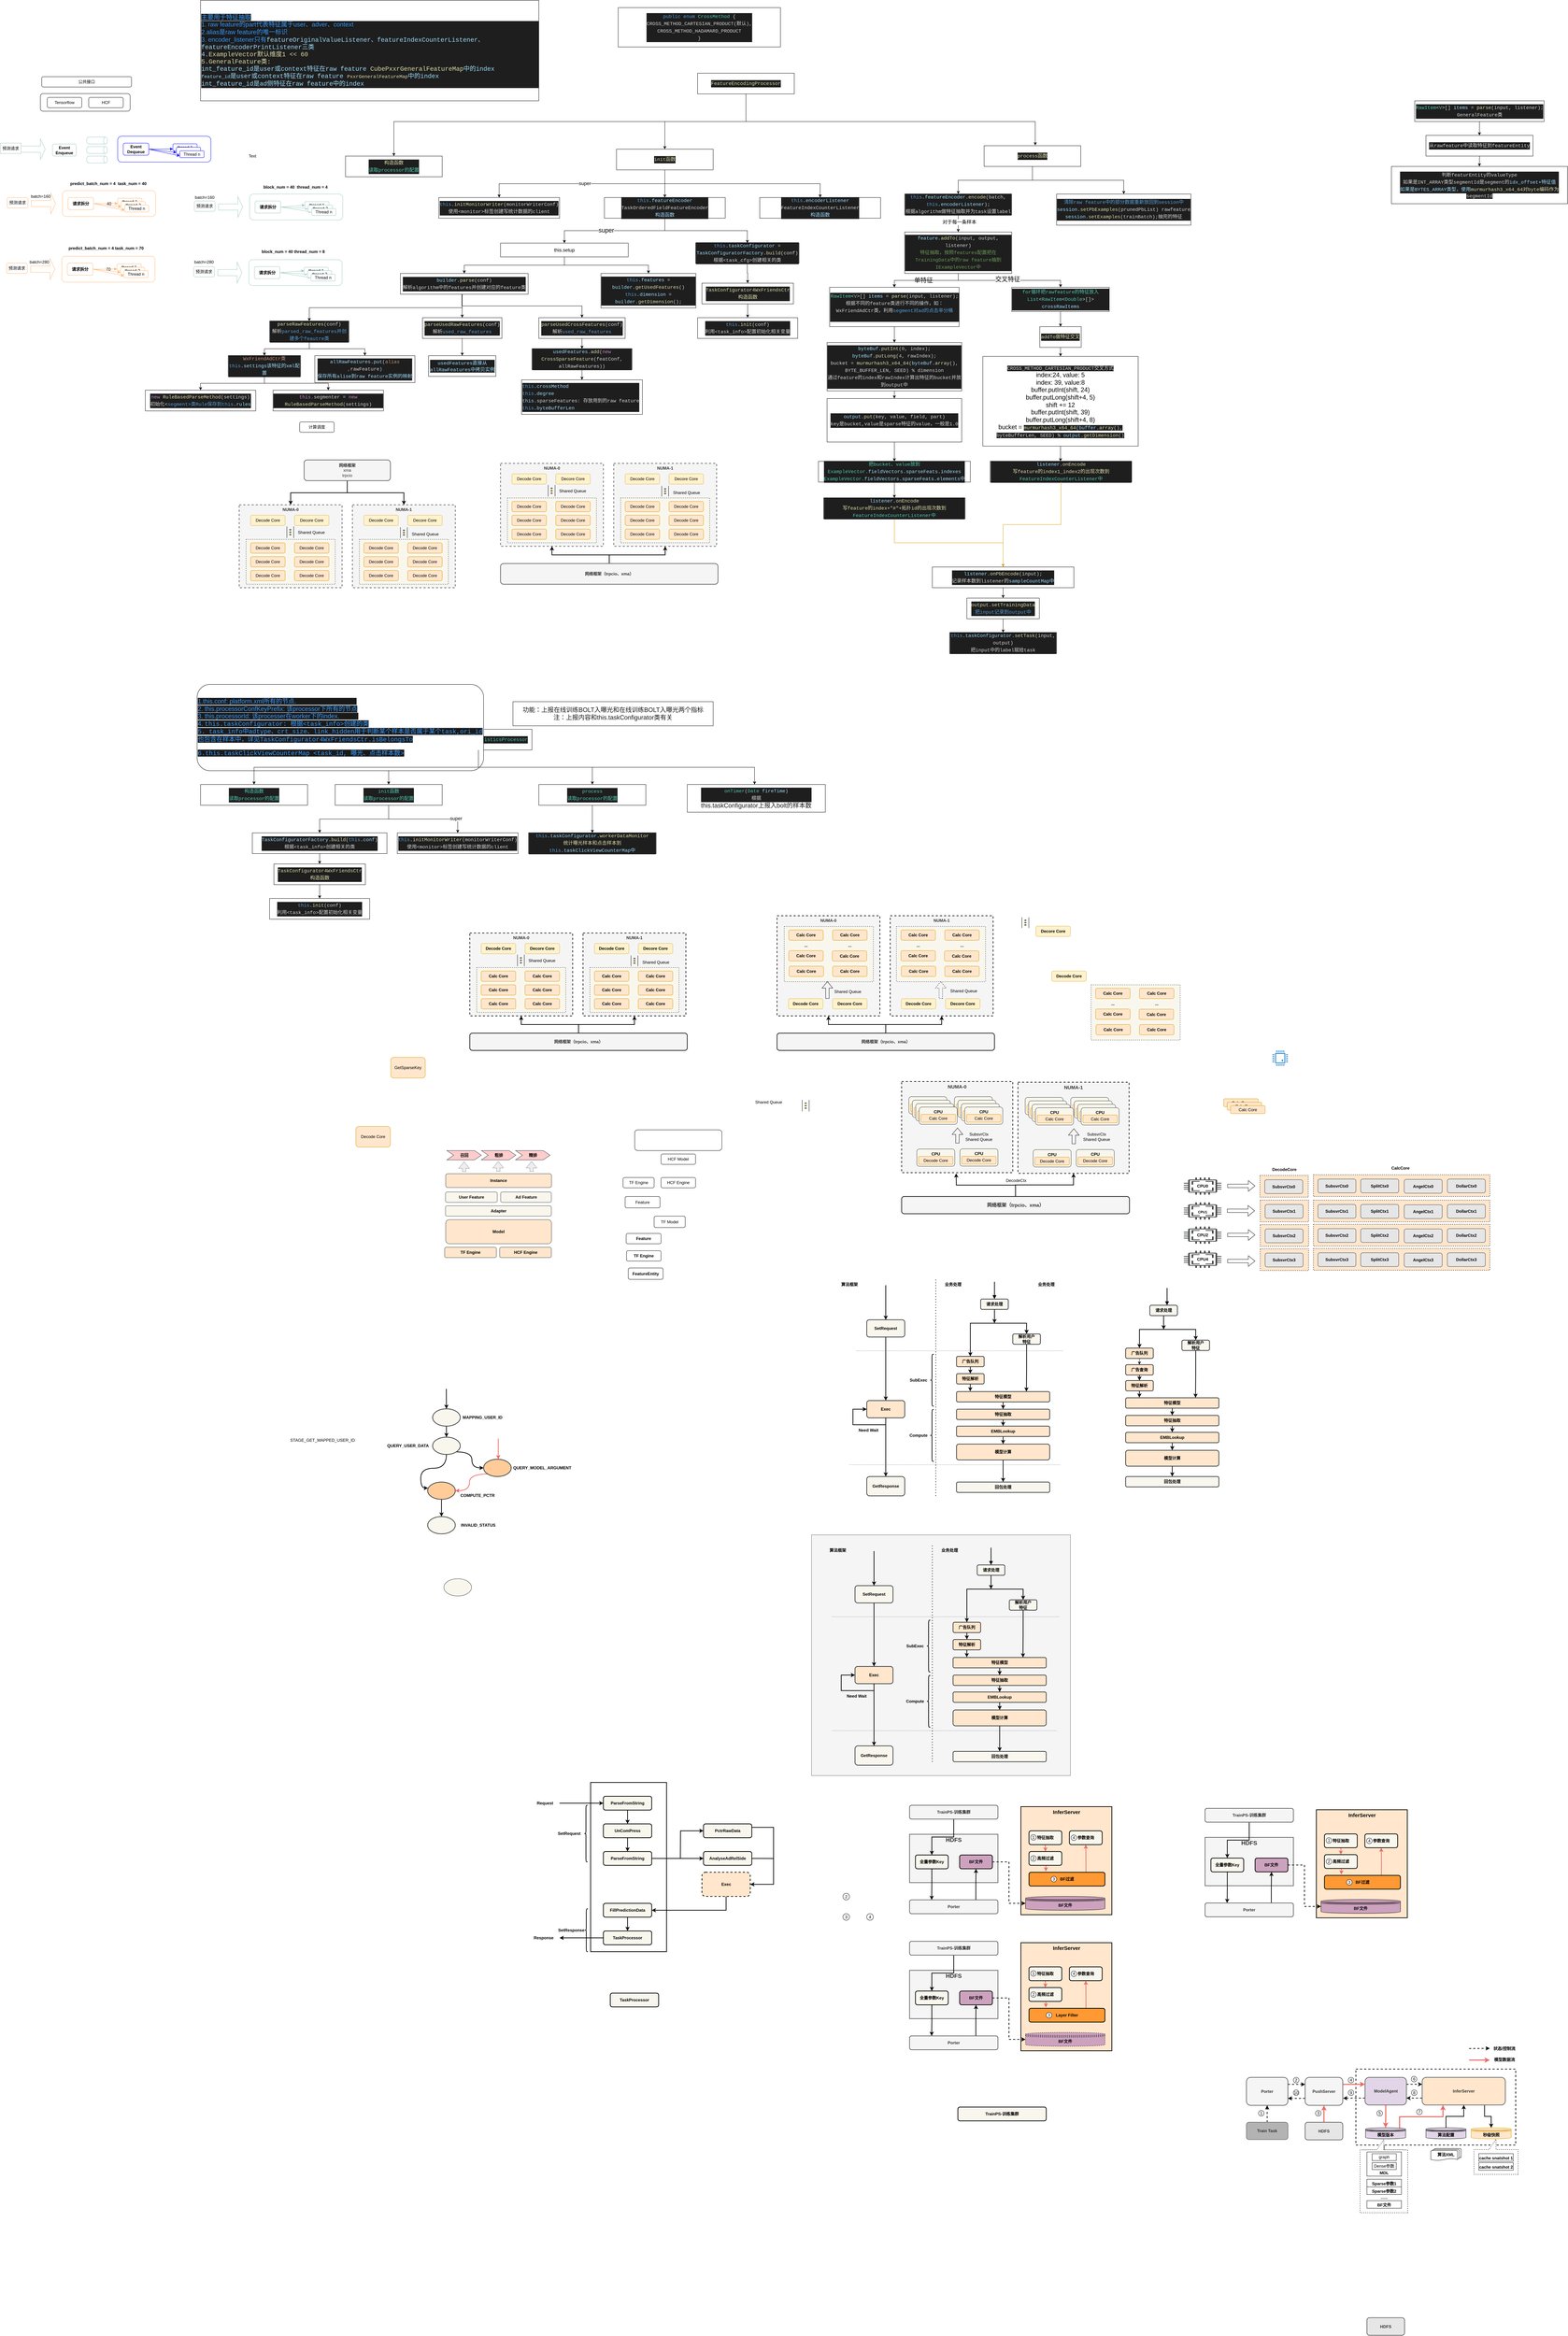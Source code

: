 <mxfile version="21.0.6" type="github">
  <diagram id="1ijzIfbyLROeD-AFS1ul" name="Page-1">
    <mxGraphModel dx="1436" dy="758" grid="1" gridSize="10" guides="1" tooltips="1" connect="1" arrows="1" fold="1" page="1" pageScale="1" pageWidth="827" pageHeight="1169" math="0" shadow="0">
      <root>
        <mxCell id="0" />
        <mxCell id="1" parent="0" />
        <mxCell id="qmducfJw634jm7XFfAXs-690" value="" style="rounded=0;whiteSpace=wrap;html=1;verticalAlign=top;fillColor=#FFE6CC;dashed=1;" vertex="1" parent="1">
          <mxGeometry x="3760" y="3684.5" width="140" height="63" as="geometry" />
        </mxCell>
        <mxCell id="qmducfJw634jm7XFfAXs-665" value="" style="rounded=0;whiteSpace=wrap;html=1;verticalAlign=top;fillColor=#FFE6CC;dashed=1;" vertex="1" parent="1">
          <mxGeometry x="3914" y="3470" width="511" height="63" as="geometry" />
        </mxCell>
        <mxCell id="qmducfJw634jm7XFfAXs-390" value="" style="shape=callout;whiteSpace=wrap;html=1;perimeter=calloutPerimeter;rotation=-180;" vertex="1" parent="1">
          <mxGeometry x="4055" y="6264" width="128" height="204" as="geometry" />
        </mxCell>
        <mxCell id="qmducfJw634jm7XFfAXs-370" value="" style="rounded=0;whiteSpace=wrap;html=1;dashed=1;strokeWidth=2;" vertex="1" parent="1">
          <mxGeometry x="4037" y="6060" width="463" height="220" as="geometry" />
        </mxCell>
        <mxCell id="qmducfJw634jm7XFfAXs-299" value="&lt;font style=&quot;font-size: 15px;&quot;&gt;InferServer&lt;/font&gt;" style="rounded=0;whiteSpace=wrap;html=1;strokeWidth=2;fontStyle=1;fillColor=#ffe6cc;verticalAlign=top;strokeColor=#000000;" vertex="1" parent="1">
          <mxGeometry x="3066.5" y="5300" width="263.5" height="313" as="geometry" />
        </mxCell>
        <mxCell id="qmducfJw634jm7XFfAXs-262" value="" style="rounded=0;whiteSpace=wrap;html=1;strokeWidth=2;" vertex="1" parent="1">
          <mxGeometry x="1820" y="5230" width="220" height="490" as="geometry" />
        </mxCell>
        <mxCell id="qmducfJw634jm7XFfAXs-260" value="" style="rounded=0;whiteSpace=wrap;html=1;fillColor=#f5f5f5;fontColor=#333333;strokeColor=#666666;" vertex="1" parent="1">
          <mxGeometry x="2460" y="4513" width="750" height="697" as="geometry" />
        </mxCell>
        <mxCell id="qmducfJw634jm7XFfAXs-76" value="" style="rounded=1;whiteSpace=wrap;html=1;" vertex="1" parent="1">
          <mxGeometry x="1947.75" y="3340" width="252.5" height="60" as="geometry" />
        </mxCell>
        <mxCell id="Lay1ne9Ae1Q5JEMsn1EV-30" value="&lt;b&gt;NUMA-1&lt;/b&gt;" style="rounded=0;whiteSpace=wrap;html=1;verticalAlign=top;align=center;dashed=1;fillColor=#f5f5f5;strokeColor=#666666;fontColor=#333333;strokeWidth=2;" parent="1" vertex="1">
          <mxGeometry x="1130" y="1530" width="298" height="240" as="geometry" />
        </mxCell>
        <mxCell id="Lay1ne9Ae1Q5JEMsn1EV-51" value="" style="rounded=0;whiteSpace=wrap;html=1;dashed=1;fillColor=#f9f7ed;strokeColor=#36393d;" parent="1" vertex="1">
          <mxGeometry x="1150" y="1630" width="258" height="130" as="geometry" />
        </mxCell>
        <mxCell id="Lay1ne9Ae1Q5JEMsn1EV-5" value="&lt;b&gt;NUMA-0&lt;/b&gt;" style="rounded=0;whiteSpace=wrap;html=1;verticalAlign=top;align=center;dashed=1;fillColor=#f5f5f5;fontColor=#333333;strokeColor=#666666;strokeWidth=2;" parent="1" vertex="1">
          <mxGeometry x="802" y="1530" width="298" height="240" as="geometry" />
        </mxCell>
        <mxCell id="Lay1ne9Ae1Q5JEMsn1EV-50" value="" style="rounded=0;whiteSpace=wrap;html=1;dashed=1;fillColor=#f9f7ed;strokeColor=#36393d;" parent="1" vertex="1">
          <mxGeometry x="822" y="1630" width="258" height="130" as="geometry" />
        </mxCell>
        <mxCell id="2JWO2MMRdIpwNk3ZvQKb-11" value="" style="rounded=1;whiteSpace=wrap;html=1;" parent="1" vertex="1">
          <mxGeometry x="226" y="339" width="260" height="51" as="geometry" />
        </mxCell>
        <mxCell id="2JWO2MMRdIpwNk3ZvQKb-9" value="Tensorflow" style="rounded=1;whiteSpace=wrap;html=1;" parent="1" vertex="1">
          <mxGeometry x="246" y="350" width="100" height="30" as="geometry" />
        </mxCell>
        <mxCell id="2JWO2MMRdIpwNk3ZvQKb-10" value="HCF" style="rounded=1;whiteSpace=wrap;html=1;" parent="1" vertex="1">
          <mxGeometry x="366" y="350" width="100" height="30" as="geometry" />
        </mxCell>
        <mxCell id="2JWO2MMRdIpwNk3ZvQKb-12" value="公共接口" style="rounded=1;whiteSpace=wrap;html=1;" parent="1" vertex="1">
          <mxGeometry x="230" y="290" width="260" height="30" as="geometry" />
        </mxCell>
        <mxCell id="6OxSjG3HY2xE2Z4vJXQi-1" value="Event Enqueue" style="rounded=1;whiteSpace=wrap;html=1;fontStyle=1;strokeColor=#9AC7BF;" parent="1" vertex="1">
          <mxGeometry x="261" y="485" width="69" height="35" as="geometry" />
        </mxCell>
        <mxCell id="6OxSjG3HY2xE2Z4vJXQi-2" value="" style="rounded=1;whiteSpace=wrap;html=1;strokeColor=#0000FF;" parent="1" vertex="1">
          <mxGeometry x="450" y="462.5" width="270" height="75" as="geometry" />
        </mxCell>
        <mxCell id="6OxSjG3HY2xE2Z4vJXQi-5" value="" style="shape=singleArrow;whiteSpace=wrap;html=1;strokeColor=#9AC7BF;" parent="1" vertex="1">
          <mxGeometry x="170" y="470" width="70" height="60" as="geometry" />
        </mxCell>
        <mxCell id="6OxSjG3HY2xE2Z4vJXQi-6" value="" style="strokeWidth=1;html=1;shape=mxgraph.flowchart.direct_data;whiteSpace=wrap;strokeColor=#9AC7BF;" parent="1" vertex="1">
          <mxGeometry x="360" y="465" width="60" height="20" as="geometry" />
        </mxCell>
        <mxCell id="6OxSjG3HY2xE2Z4vJXQi-7" value="" style="strokeWidth=1;html=1;shape=mxgraph.flowchart.direct_data;whiteSpace=wrap;strokeColor=#9AC7BF;" parent="1" vertex="1">
          <mxGeometry x="360" y="492.5" width="60" height="20" as="geometry" />
        </mxCell>
        <mxCell id="6OxSjG3HY2xE2Z4vJXQi-8" value="" style="strokeWidth=1;html=1;shape=mxgraph.flowchart.direct_data;whiteSpace=wrap;strokeColor=#9AC7BF;" parent="1" vertex="1">
          <mxGeometry x="360" y="520" width="60" height="20" as="geometry" />
        </mxCell>
        <mxCell id="6OxSjG3HY2xE2Z4vJXQi-17" style="edgeStyle=none;rounded=0;orthogonalLoop=1;jettySize=auto;html=1;exitX=1;exitY=0.5;exitDx=0;exitDy=0;entryX=0;entryY=0.75;entryDx=0;entryDy=0;strokeColor=#0000FF;" parent="1" source="6OxSjG3HY2xE2Z4vJXQi-9" target="6OxSjG3HY2xE2Z4vJXQi-10" edge="1">
          <mxGeometry relative="1" as="geometry" />
        </mxCell>
        <mxCell id="6OxSjG3HY2xE2Z4vJXQi-18" style="edgeStyle=none;rounded=0;orthogonalLoop=1;jettySize=auto;html=1;exitX=1;exitY=0.5;exitDx=0;exitDy=0;entryX=0;entryY=0.75;entryDx=0;entryDy=0;strokeColor=#0000FF;" parent="1" source="6OxSjG3HY2xE2Z4vJXQi-9" target="6OxSjG3HY2xE2Z4vJXQi-11" edge="1">
          <mxGeometry relative="1" as="geometry" />
        </mxCell>
        <mxCell id="6OxSjG3HY2xE2Z4vJXQi-20" style="edgeStyle=none;rounded=0;orthogonalLoop=1;jettySize=auto;html=1;exitX=1;exitY=0.5;exitDx=0;exitDy=0;entryX=0;entryY=0.75;entryDx=0;entryDy=0;strokeColor=#0000FF;" parent="1" source="6OxSjG3HY2xE2Z4vJXQi-9" target="6OxSjG3HY2xE2Z4vJXQi-12" edge="1">
          <mxGeometry relative="1" as="geometry" />
        </mxCell>
        <mxCell id="6OxSjG3HY2xE2Z4vJXQi-9" value="Event&lt;br&gt;Dequeue" style="rounded=1;whiteSpace=wrap;html=1;fontStyle=1;strokeColor=#0000FF;" parent="1" vertex="1">
          <mxGeometry x="466" y="482.5" width="74" height="35" as="geometry" />
        </mxCell>
        <mxCell id="6OxSjG3HY2xE2Z4vJXQi-10" value="thread 1" style="rounded=1;whiteSpace=wrap;html=1;strokeColor=#0000FF;" parent="1" vertex="1">
          <mxGeometry x="610" y="484.5" width="70" height="20" as="geometry" />
        </mxCell>
        <mxCell id="6OxSjG3HY2xE2Z4vJXQi-11" value="..." style="rounded=1;whiteSpace=wrap;html=1;strokeColor=#0000FF;" parent="1" vertex="1">
          <mxGeometry x="620" y="494.5" width="70" height="20" as="geometry" />
        </mxCell>
        <mxCell id="6OxSjG3HY2xE2Z4vJXQi-12" value="Thread n" style="rounded=1;whiteSpace=wrap;html=1;strokeColor=#0000FF;" parent="1" vertex="1">
          <mxGeometry x="630" y="504.5" width="70" height="20" as="geometry" />
        </mxCell>
        <mxCell id="6OxSjG3HY2xE2Z4vJXQi-13" value="预测请求" style="text;html=1;strokeColor=#9AC7BF;fillColor=none;align=center;verticalAlign=middle;whiteSpace=wrap;rounded=0;" parent="1" vertex="1">
          <mxGeometry x="110" y="482.5" width="60" height="30" as="geometry" />
        </mxCell>
        <mxCell id="6OxSjG3HY2xE2Z4vJXQi-15" style="edgeStyle=none;rounded=0;orthogonalLoop=1;jettySize=auto;html=1;exitX=1;exitY=0.5;exitDx=0;exitDy=0;strokeColor=#0000FF;" parent="1" source="6OxSjG3HY2xE2Z4vJXQi-9" target="6OxSjG3HY2xE2Z4vJXQi-9" edge="1">
          <mxGeometry relative="1" as="geometry" />
        </mxCell>
        <mxCell id="6OxSjG3HY2xE2Z4vJXQi-22" value="40" style="rounded=1;whiteSpace=wrap;html=1;strokeColor=#FFB570;" parent="1" vertex="1">
          <mxGeometry x="290" y="620" width="270" height="75" as="geometry" />
        </mxCell>
        <mxCell id="6OxSjG3HY2xE2Z4vJXQi-23" value="" style="shape=singleArrow;whiteSpace=wrap;html=1;strokeColor=#FFB570;" parent="1" vertex="1">
          <mxGeometry x="200" y="627.5" width="70" height="60" as="geometry" />
        </mxCell>
        <mxCell id="6OxSjG3HY2xE2Z4vJXQi-27" style="edgeStyle=none;rounded=0;orthogonalLoop=1;jettySize=auto;html=1;exitX=1;exitY=0.5;exitDx=0;exitDy=0;entryX=0;entryY=0.75;entryDx=0;entryDy=0;strokeColor=#FFB570;" parent="1" source="6OxSjG3HY2xE2Z4vJXQi-30" target="6OxSjG3HY2xE2Z4vJXQi-31" edge="1">
          <mxGeometry relative="1" as="geometry" />
        </mxCell>
        <mxCell id="6OxSjG3HY2xE2Z4vJXQi-28" style="edgeStyle=none;rounded=0;orthogonalLoop=1;jettySize=auto;html=1;exitX=1;exitY=0.5;exitDx=0;exitDy=0;entryX=0;entryY=0.75;entryDx=0;entryDy=0;strokeColor=#FFB570;" parent="1" source="6OxSjG3HY2xE2Z4vJXQi-30" target="6OxSjG3HY2xE2Z4vJXQi-32" edge="1">
          <mxGeometry relative="1" as="geometry" />
        </mxCell>
        <mxCell id="6OxSjG3HY2xE2Z4vJXQi-29" style="edgeStyle=none;rounded=0;orthogonalLoop=1;jettySize=auto;html=1;exitX=1;exitY=0.5;exitDx=0;exitDy=0;entryX=0;entryY=0.75;entryDx=0;entryDy=0;strokeColor=#FFB570;" parent="1" source="6OxSjG3HY2xE2Z4vJXQi-30" target="6OxSjG3HY2xE2Z4vJXQi-33" edge="1">
          <mxGeometry relative="1" as="geometry" />
        </mxCell>
        <mxCell id="6OxSjG3HY2xE2Z4vJXQi-30" value="请求拆分" style="rounded=1;whiteSpace=wrap;html=1;fontStyle=1;strokeColor=#FFB570;" parent="1" vertex="1">
          <mxGeometry x="306" y="640" width="74" height="35" as="geometry" />
        </mxCell>
        <mxCell id="6OxSjG3HY2xE2Z4vJXQi-31" value="thread 1" style="rounded=1;whiteSpace=wrap;html=1;strokeColor=#FFB570;" parent="1" vertex="1">
          <mxGeometry x="450" y="642" width="70" height="20" as="geometry" />
        </mxCell>
        <mxCell id="6OxSjG3HY2xE2Z4vJXQi-32" value="thread 2" style="rounded=1;whiteSpace=wrap;html=1;strokeColor=#FFB570;" parent="1" vertex="1">
          <mxGeometry x="460" y="652" width="70" height="20" as="geometry" />
        </mxCell>
        <mxCell id="6OxSjG3HY2xE2Z4vJXQi-33" value="Thread n" style="rounded=1;whiteSpace=wrap;html=1;strokeColor=#FFB570;" parent="1" vertex="1">
          <mxGeometry x="470" y="662" width="70" height="20" as="geometry" />
        </mxCell>
        <mxCell id="6OxSjG3HY2xE2Z4vJXQi-34" value="预测请求" style="text;html=1;strokeColor=#FFB570;fillColor=none;align=center;verticalAlign=middle;whiteSpace=wrap;rounded=1;" parent="1" vertex="1">
          <mxGeometry x="130" y="640" width="60" height="30" as="geometry" />
        </mxCell>
        <mxCell id="6OxSjG3HY2xE2Z4vJXQi-35" style="edgeStyle=none;rounded=0;orthogonalLoop=1;jettySize=auto;html=1;exitX=1;exitY=0.5;exitDx=0;exitDy=0;strokeColor=#FFB570;" parent="1" source="6OxSjG3HY2xE2Z4vJXQi-30" target="6OxSjG3HY2xE2Z4vJXQi-30" edge="1">
          <mxGeometry relative="1" as="geometry" />
        </mxCell>
        <mxCell id="6OxSjG3HY2xE2Z4vJXQi-36" value="predict_batch_num = 4&amp;nbsp; task_num = 40" style="text;html=1;strokeColor=none;fillColor=none;align=center;verticalAlign=middle;whiteSpace=wrap;rounded=0;fontStyle=1" parent="1" vertex="1">
          <mxGeometry x="288" y="585" width="270" height="30" as="geometry" />
        </mxCell>
        <mxCell id="6OxSjG3HY2xE2Z4vJXQi-37" value="70" style="rounded=1;whiteSpace=wrap;html=1;strokeColor=#FFB570;" parent="1" vertex="1">
          <mxGeometry x="288" y="810" width="270" height="75" as="geometry" />
        </mxCell>
        <mxCell id="6OxSjG3HY2xE2Z4vJXQi-38" value="" style="shape=singleArrow;whiteSpace=wrap;html=1;strokeColor=#FFB570;" parent="1" vertex="1">
          <mxGeometry x="198" y="817.5" width="70" height="60" as="geometry" />
        </mxCell>
        <mxCell id="6OxSjG3HY2xE2Z4vJXQi-39" style="edgeStyle=none;rounded=0;orthogonalLoop=1;jettySize=auto;html=1;exitX=1;exitY=0.5;exitDx=0;exitDy=0;entryX=0;entryY=0.75;entryDx=0;entryDy=0;strokeColor=#FFB570;" parent="1" source="6OxSjG3HY2xE2Z4vJXQi-42" target="6OxSjG3HY2xE2Z4vJXQi-43" edge="1">
          <mxGeometry relative="1" as="geometry" />
        </mxCell>
        <mxCell id="6OxSjG3HY2xE2Z4vJXQi-40" style="edgeStyle=none;rounded=0;orthogonalLoop=1;jettySize=auto;html=1;exitX=1;exitY=0.5;exitDx=0;exitDy=0;entryX=0;entryY=0.75;entryDx=0;entryDy=0;strokeColor=#FFB570;" parent="1" source="6OxSjG3HY2xE2Z4vJXQi-42" target="6OxSjG3HY2xE2Z4vJXQi-44" edge="1">
          <mxGeometry relative="1" as="geometry">
            <Array as="points">
              <mxPoint x="420" y="852" />
            </Array>
          </mxGeometry>
        </mxCell>
        <mxCell id="6OxSjG3HY2xE2Z4vJXQi-41" style="edgeStyle=none;rounded=0;orthogonalLoop=1;jettySize=auto;html=1;exitX=1;exitY=0.5;exitDx=0;exitDy=0;entryX=0;entryY=0.75;entryDx=0;entryDy=0;strokeColor=#FFB570;" parent="1" source="6OxSjG3HY2xE2Z4vJXQi-42" target="6OxSjG3HY2xE2Z4vJXQi-45" edge="1">
          <mxGeometry relative="1" as="geometry" />
        </mxCell>
        <mxCell id="6OxSjG3HY2xE2Z4vJXQi-42" value="请求拆分" style="rounded=1;whiteSpace=wrap;html=1;fontStyle=1;strokeColor=#FFB570;" parent="1" vertex="1">
          <mxGeometry x="304" y="830" width="74" height="35" as="geometry" />
        </mxCell>
        <mxCell id="6OxSjG3HY2xE2Z4vJXQi-43" value="thread 1" style="rounded=1;whiteSpace=wrap;html=1;strokeColor=#FFB570;" parent="1" vertex="1">
          <mxGeometry x="448" y="832" width="70" height="20" as="geometry" />
        </mxCell>
        <mxCell id="6OxSjG3HY2xE2Z4vJXQi-44" value="thread 2" style="rounded=1;whiteSpace=wrap;html=1;strokeColor=#FFB570;" parent="1" vertex="1">
          <mxGeometry x="458" y="842" width="70" height="20" as="geometry" />
        </mxCell>
        <mxCell id="6OxSjG3HY2xE2Z4vJXQi-45" value="Thread n" style="rounded=1;whiteSpace=wrap;html=1;strokeColor=#FFB570;" parent="1" vertex="1">
          <mxGeometry x="468" y="852" width="70" height="20" as="geometry" />
        </mxCell>
        <mxCell id="6OxSjG3HY2xE2Z4vJXQi-46" value="预测请求" style="text;html=1;strokeColor=#FFB570;fillColor=none;align=center;verticalAlign=middle;whiteSpace=wrap;rounded=1;" parent="1" vertex="1">
          <mxGeometry x="128" y="830" width="60" height="30" as="geometry" />
        </mxCell>
        <mxCell id="6OxSjG3HY2xE2Z4vJXQi-47" style="edgeStyle=none;rounded=0;orthogonalLoop=1;jettySize=auto;html=1;exitX=1;exitY=0.5;exitDx=0;exitDy=0;strokeColor=#FFB570;" parent="1" source="6OxSjG3HY2xE2Z4vJXQi-42" target="6OxSjG3HY2xE2Z4vJXQi-42" edge="1">
          <mxGeometry relative="1" as="geometry" />
        </mxCell>
        <mxCell id="6OxSjG3HY2xE2Z4vJXQi-48" value="predict_batch_num = 4 task_num = 70" style="text;html=1;strokeColor=none;fillColor=none;align=center;verticalAlign=middle;whiteSpace=wrap;rounded=0;fontStyle=1" parent="1" vertex="1">
          <mxGeometry x="270.5" y="772" width="291" height="30" as="geometry" />
        </mxCell>
        <mxCell id="6OxSjG3HY2xE2Z4vJXQi-49" value="batch=160" style="text;html=1;strokeColor=none;fillColor=none;align=center;verticalAlign=middle;whiteSpace=wrap;rounded=0;" parent="1" vertex="1">
          <mxGeometry x="197" y="622" width="60" height="30" as="geometry" />
        </mxCell>
        <mxCell id="6OxSjG3HY2xE2Z4vJXQi-50" value="batch=280" style="text;html=1;strokeColor=none;fillColor=none;align=center;verticalAlign=middle;whiteSpace=wrap;rounded=0;" parent="1" vertex="1">
          <mxGeometry x="193" y="812" width="60" height="30" as="geometry" />
        </mxCell>
        <mxCell id="hjoKNnRGck3ghLzAeIK7-1" value="" style="rounded=1;whiteSpace=wrap;html=1;strokeColor=#9AC7BF;" parent="1" vertex="1">
          <mxGeometry x="832" y="630" width="270" height="75" as="geometry" />
        </mxCell>
        <mxCell id="hjoKNnRGck3ghLzAeIK7-2" value="" style="shape=singleArrow;whiteSpace=wrap;html=1;strokeColor=#9AC7BF;" parent="1" vertex="1">
          <mxGeometry x="742" y="637.5" width="70" height="60" as="geometry" />
        </mxCell>
        <mxCell id="hjoKNnRGck3ghLzAeIK7-33" style="edgeStyle=none;rounded=0;orthogonalLoop=1;jettySize=auto;html=1;exitX=1;exitY=0.5;exitDx=0;exitDy=0;entryX=0;entryY=0.5;entryDx=0;entryDy=0;strokeColor=#9AC7BF;" parent="1" source="hjoKNnRGck3ghLzAeIK7-6" target="hjoKNnRGck3ghLzAeIK7-7" edge="1">
          <mxGeometry relative="1" as="geometry" />
        </mxCell>
        <mxCell id="hjoKNnRGck3ghLzAeIK7-34" style="edgeStyle=none;rounded=0;orthogonalLoop=1;jettySize=auto;html=1;exitX=1;exitY=0.5;exitDx=0;exitDy=0;entryX=0;entryY=0.5;entryDx=0;entryDy=0;strokeColor=#9AC7BF;" parent="1" source="hjoKNnRGck3ghLzAeIK7-6" target="hjoKNnRGck3ghLzAeIK7-8" edge="1">
          <mxGeometry relative="1" as="geometry" />
        </mxCell>
        <mxCell id="hjoKNnRGck3ghLzAeIK7-35" style="edgeStyle=none;rounded=0;orthogonalLoop=1;jettySize=auto;html=1;exitX=1;exitY=0.5;exitDx=0;exitDy=0;entryX=0;entryY=0.5;entryDx=0;entryDy=0;strokeColor=#9AC7BF;" parent="1" source="hjoKNnRGck3ghLzAeIK7-6" target="hjoKNnRGck3ghLzAeIK7-9" edge="1">
          <mxGeometry relative="1" as="geometry" />
        </mxCell>
        <mxCell id="hjoKNnRGck3ghLzAeIK7-6" value="请求拆分" style="rounded=1;whiteSpace=wrap;html=1;fontStyle=1;strokeColor=#9AC7BF;" parent="1" vertex="1">
          <mxGeometry x="848" y="650" width="74" height="35" as="geometry" />
        </mxCell>
        <mxCell id="hjoKNnRGck3ghLzAeIK7-7" value="thread 1" style="rounded=1;whiteSpace=wrap;html=1;strokeColor=#9AC7BF;" parent="1" vertex="1">
          <mxGeometry x="992" y="652" width="70" height="20" as="geometry" />
        </mxCell>
        <mxCell id="hjoKNnRGck3ghLzAeIK7-8" value="thread 2" style="rounded=1;whiteSpace=wrap;html=1;strokeColor=#9AC7BF;" parent="1" vertex="1">
          <mxGeometry x="1002" y="662" width="70" height="20" as="geometry" />
        </mxCell>
        <mxCell id="hjoKNnRGck3ghLzAeIK7-9" value="Thread n" style="rounded=1;whiteSpace=wrap;html=1;strokeColor=#9AC7BF;" parent="1" vertex="1">
          <mxGeometry x="1012" y="672" width="70" height="20" as="geometry" />
        </mxCell>
        <mxCell id="hjoKNnRGck3ghLzAeIK7-10" value="预测请求" style="text;html=1;strokeColor=#9AC7BF;fillColor=none;align=center;verticalAlign=middle;whiteSpace=wrap;rounded=1;" parent="1" vertex="1">
          <mxGeometry x="672" y="650" width="60" height="30" as="geometry" />
        </mxCell>
        <mxCell id="hjoKNnRGck3ghLzAeIK7-11" style="edgeStyle=none;rounded=0;orthogonalLoop=1;jettySize=auto;html=1;exitX=1;exitY=0.5;exitDx=0;exitDy=0;strokeColor=#9AC7BF;" parent="1" source="hjoKNnRGck3ghLzAeIK7-6" target="hjoKNnRGck3ghLzAeIK7-6" edge="1">
          <mxGeometry relative="1" as="geometry" />
        </mxCell>
        <mxCell id="hjoKNnRGck3ghLzAeIK7-12" value="block_num = 40&amp;nbsp; thread_num = 4" style="text;html=1;strokeColor=none;fillColor=none;align=center;verticalAlign=middle;whiteSpace=wrap;rounded=0;fontStyle=1" parent="1" vertex="1">
          <mxGeometry x="830" y="595" width="270" height="30" as="geometry" />
        </mxCell>
        <mxCell id="hjoKNnRGck3ghLzAeIK7-13" value="" style="rounded=1;whiteSpace=wrap;html=1;strokeColor=#9AC7BF;" parent="1" vertex="1">
          <mxGeometry x="830" y="820" width="270" height="75" as="geometry" />
        </mxCell>
        <mxCell id="hjoKNnRGck3ghLzAeIK7-14" value="" style="shape=singleArrow;whiteSpace=wrap;html=1;strokeColor=#9AC7BF;" parent="1" vertex="1">
          <mxGeometry x="740" y="827.5" width="70" height="60" as="geometry" />
        </mxCell>
        <mxCell id="hjoKNnRGck3ghLzAeIK7-30" style="rounded=0;orthogonalLoop=1;jettySize=auto;html=1;exitX=1;exitY=0.5;exitDx=0;exitDy=0;entryX=0;entryY=0.5;entryDx=0;entryDy=0;strokeColor=#9AC7BF;" parent="1" source="hjoKNnRGck3ghLzAeIK7-18" target="hjoKNnRGck3ghLzAeIK7-19" edge="1">
          <mxGeometry relative="1" as="geometry" />
        </mxCell>
        <mxCell id="hjoKNnRGck3ghLzAeIK7-31" style="edgeStyle=none;rounded=0;orthogonalLoop=1;jettySize=auto;html=1;exitX=1;exitY=0.5;exitDx=0;exitDy=0;entryX=0;entryY=0.5;entryDx=0;entryDy=0;strokeColor=#9AC7BF;" parent="1" source="hjoKNnRGck3ghLzAeIK7-18" target="hjoKNnRGck3ghLzAeIK7-20" edge="1">
          <mxGeometry relative="1" as="geometry" />
        </mxCell>
        <mxCell id="hjoKNnRGck3ghLzAeIK7-32" style="edgeStyle=none;rounded=0;orthogonalLoop=1;jettySize=auto;html=1;exitX=1;exitY=0.5;exitDx=0;exitDy=0;entryX=0;entryY=0.5;entryDx=0;entryDy=0;strokeColor=#9AC7BF;" parent="1" source="hjoKNnRGck3ghLzAeIK7-18" target="hjoKNnRGck3ghLzAeIK7-21" edge="1">
          <mxGeometry relative="1" as="geometry" />
        </mxCell>
        <mxCell id="hjoKNnRGck3ghLzAeIK7-18" value="请求拆分" style="rounded=1;whiteSpace=wrap;html=1;fontStyle=1;strokeColor=#9AC7BF;" parent="1" vertex="1">
          <mxGeometry x="846" y="840" width="74" height="35" as="geometry" />
        </mxCell>
        <mxCell id="hjoKNnRGck3ghLzAeIK7-19" value="thread 1" style="rounded=1;whiteSpace=wrap;html=1;strokeColor=#9AC7BF;" parent="1" vertex="1">
          <mxGeometry x="990" y="842" width="70" height="20" as="geometry" />
        </mxCell>
        <mxCell id="hjoKNnRGck3ghLzAeIK7-20" value="thread 2" style="rounded=1;whiteSpace=wrap;html=1;strokeColor=#9AC7BF;" parent="1" vertex="1">
          <mxGeometry x="1000" y="852" width="70" height="20" as="geometry" />
        </mxCell>
        <mxCell id="hjoKNnRGck3ghLzAeIK7-21" value="Thread n" style="rounded=1;whiteSpace=wrap;html=1;strokeColor=#9AC7BF;" parent="1" vertex="1">
          <mxGeometry x="1010" y="862" width="70" height="20" as="geometry" />
        </mxCell>
        <mxCell id="hjoKNnRGck3ghLzAeIK7-22" value="预测请求" style="text;html=1;strokeColor=#9AC7BF;fillColor=none;align=center;verticalAlign=middle;whiteSpace=wrap;rounded=1;" parent="1" vertex="1">
          <mxGeometry x="670" y="840" width="60" height="30" as="geometry" />
        </mxCell>
        <mxCell id="hjoKNnRGck3ghLzAeIK7-23" style="edgeStyle=none;rounded=0;orthogonalLoop=1;jettySize=auto;html=1;exitX=1;exitY=0.5;exitDx=0;exitDy=0;strokeColor=#9AC7BF;" parent="1" source="hjoKNnRGck3ghLzAeIK7-18" target="hjoKNnRGck3ghLzAeIK7-18" edge="1">
          <mxGeometry relative="1" as="geometry" />
        </mxCell>
        <mxCell id="hjoKNnRGck3ghLzAeIK7-24" value="block_num = 40 thread_num = 8" style="text;html=1;strokeColor=none;fillColor=none;align=center;verticalAlign=middle;whiteSpace=wrap;rounded=0;fontStyle=1" parent="1" vertex="1">
          <mxGeometry x="812.5" y="782" width="291" height="30" as="geometry" />
        </mxCell>
        <mxCell id="hjoKNnRGck3ghLzAeIK7-25" value="batch=160" style="text;html=1;strokeColor=none;fillColor=none;align=center;verticalAlign=middle;whiteSpace=wrap;rounded=0;" parent="1" vertex="1">
          <mxGeometry x="672" y="625" width="60" height="30" as="geometry" />
        </mxCell>
        <mxCell id="hjoKNnRGck3ghLzAeIK7-26" value="batch=280" style="text;html=1;strokeColor=none;fillColor=none;align=center;verticalAlign=middle;whiteSpace=wrap;rounded=0;" parent="1" vertex="1">
          <mxGeometry x="670" y="812" width="60" height="30" as="geometry" />
        </mxCell>
        <mxCell id="hjoKNnRGck3ghLzAeIK7-36" value="Text" style="text;html=1;align=center;verticalAlign=middle;resizable=0;points=[];autosize=1;strokeColor=none;fillColor=none;" parent="1" vertex="1">
          <mxGeometry x="820" y="510" width="40" height="20" as="geometry" />
        </mxCell>
        <mxCell id="sH-vYN1qVpm8PKYGUntF-1" value="" style="edgeStyle=orthogonalEdgeStyle;rounded=0;orthogonalLoop=1;jettySize=auto;html=1;fontSize=14;entryX=0.5;entryY=0;entryDx=0;entryDy=0;" parent="1" source="sH-vYN1qVpm8PKYGUntF-2" target="sH-vYN1qVpm8PKYGUntF-6" edge="1">
          <mxGeometry relative="1" as="geometry">
            <mxPoint x="2090" y="420" as="targetPoint" />
          </mxGeometry>
        </mxCell>
        <mxCell id="sH-vYN1qVpm8PKYGUntF-2" value="&lt;div style=&quot;color: rgb(212 , 212 , 212) ; background-color: rgb(30 , 30 , 30) ; font-family: &amp;#34;menlo&amp;#34; , &amp;#34;monaco&amp;#34; , &amp;#34;courier new&amp;#34; , monospace ; font-size: 14px ; line-height: 21px&quot;&gt;&lt;div style=&quot;font-family: &amp;#34;menlo&amp;#34; , &amp;#34;monaco&amp;#34; , &amp;#34;courier new&amp;#34; , monospace ; line-height: 21px&quot;&gt;&lt;span style=&quot;color: rgb(220 , 220 , 170)&quot;&gt;FeatureEncodingProcessor&lt;/span&gt;&lt;/div&gt;&lt;/div&gt;" style="rounded=0;whiteSpace=wrap;html=1;" parent="1" vertex="1">
          <mxGeometry x="2130" y="280" width="280" height="60" as="geometry" />
        </mxCell>
        <mxCell id="sH-vYN1qVpm8PKYGUntF-3" value="&lt;div style=&quot;background-color: rgb(30 , 30 , 30) ; font-family: &amp;#34;menlo&amp;#34; , &amp;#34;monaco&amp;#34; , &amp;#34;courier new&amp;#34; , monospace ; font-size: 14px ; line-height: 21px&quot;&gt;&lt;div style=&quot;font-family: &amp;#34;menlo&amp;#34; , &amp;#34;monaco&amp;#34; , &amp;#34;courier new&amp;#34; , monospace ; line-height: 21px&quot;&gt;&lt;font color=&quot;#dcdcaa&quot;&gt;&lt;span&gt;构造函数&lt;/span&gt;&lt;/font&gt;&lt;/div&gt;&lt;div style=&quot;font-family: &amp;#34;menlo&amp;#34; , &amp;#34;monaco&amp;#34; , &amp;#34;courier new&amp;#34; , monospace ; line-height: 21px&quot;&gt;&lt;span style=&quot;color: rgb(78 , 201 , 176)&quot;&gt;读取processor的配置&lt;/span&gt;&lt;font color=&quot;#dcdcaa&quot;&gt;&lt;span&gt;&lt;br&gt;&lt;/span&gt;&lt;/font&gt;&lt;/div&gt;&lt;/div&gt;" style="rounded=0;whiteSpace=wrap;html=1;" parent="1" vertex="1">
          <mxGeometry x="1110" y="520" width="280" height="60" as="geometry" />
        </mxCell>
        <mxCell id="sH-vYN1qVpm8PKYGUntF-4" value="" style="edgeStyle=orthogonalEdgeStyle;rounded=0;orthogonalLoop=1;jettySize=auto;html=1;fontSize=14;exitX=0.5;exitY=1;exitDx=0;exitDy=0;" parent="1" source="sH-vYN1qVpm8PKYGUntF-6" target="sH-vYN1qVpm8PKYGUntF-7" edge="1">
          <mxGeometry relative="1" as="geometry" />
        </mxCell>
        <mxCell id="sH-vYN1qVpm8PKYGUntF-5" value="super" style="edgeLabel;html=1;align=center;verticalAlign=middle;resizable=0;points=[];fontSize=14;" parent="sH-vYN1qVpm8PKYGUntF-4" vertex="1" connectable="0">
          <mxGeometry x="-0.029" y="-1" relative="1" as="geometry">
            <mxPoint as="offset" />
          </mxGeometry>
        </mxCell>
        <mxCell id="sH-vYN1qVpm8PKYGUntF-6" value="&lt;div style=&quot;background-color: rgb(30 , 30 , 30) ; font-family: &amp;#34;menlo&amp;#34; , &amp;#34;monaco&amp;#34; , &amp;#34;courier new&amp;#34; , monospace ; font-size: 14px ; line-height: 21px&quot;&gt;&lt;div style=&quot;font-family: &amp;#34;menlo&amp;#34; , &amp;#34;monaco&amp;#34; , &amp;#34;courier new&amp;#34; , monospace ; line-height: 21px&quot;&gt;&lt;font color=&quot;#dcdcaa&quot;&gt;&lt;span&gt;init函数&lt;/span&gt;&lt;/font&gt;&lt;/div&gt;&lt;/div&gt;" style="rounded=0;whiteSpace=wrap;html=1;" parent="1" vertex="1">
          <mxGeometry x="1895" y="500" width="280" height="60" as="geometry" />
        </mxCell>
        <mxCell id="sH-vYN1qVpm8PKYGUntF-7" value="&lt;div style=&quot;color: rgb(212 , 212 , 212) ; background-color: rgb(30 , 30 , 30) ; font-family: &amp;#34;menlo&amp;#34; , &amp;#34;monaco&amp;#34; , &amp;#34;courier new&amp;#34; , monospace ; font-size: 14px ; line-height: 21px&quot;&gt;&lt;span style=&quot;color: rgb(86 , 156 , 214)&quot;&gt;this&lt;/span&gt;.&lt;span style=&quot;color: rgb(220 , 220 , 170)&quot;&gt;initMonitorWriter&lt;/span&gt;(monitorWriterConf)&lt;/div&gt;&lt;div style=&quot;color: rgb(212 , 212 , 212) ; background-color: rgb(30 , 30 , 30) ; font-family: &amp;#34;menlo&amp;#34; , &amp;#34;monaco&amp;#34; , &amp;#34;courier new&amp;#34; , monospace ; font-size: 14px ; line-height: 21px&quot;&gt;使用&amp;lt;monitor&amp;gt;标签创建写统计数据的client&lt;/div&gt;" style="whiteSpace=wrap;html=1;rounded=0;" parent="1" vertex="1">
          <mxGeometry x="1380" y="640" width="350" height="60" as="geometry" />
        </mxCell>
        <mxCell id="sH-vYN1qVpm8PKYGUntF-8" value="" style="edgeStyle=orthogonalEdgeStyle;rounded=0;orthogonalLoop=1;jettySize=auto;html=1;fontSize=14;" parent="1" source="sH-vYN1qVpm8PKYGUntF-10" target="sH-vYN1qVpm8PKYGUntF-12" edge="1">
          <mxGeometry relative="1" as="geometry" />
        </mxCell>
        <mxCell id="sH-vYN1qVpm8PKYGUntF-9" value="&lt;font style=&quot;font-size: 18px&quot;&gt;super&lt;/font&gt;" style="edgeLabel;html=1;align=center;verticalAlign=middle;resizable=0;points=[];" parent="sH-vYN1qVpm8PKYGUntF-8" vertex="1" connectable="0">
          <mxGeometry x="0.138" y="-1" relative="1" as="geometry">
            <mxPoint as="offset" />
          </mxGeometry>
        </mxCell>
        <mxCell id="sH-vYN1qVpm8PKYGUntF-10" value="&lt;div style=&quot;background-color: rgb(30 , 30 , 30) ; font-family: &amp;#34;menlo&amp;#34; , &amp;#34;monaco&amp;#34; , &amp;#34;courier new&amp;#34; , monospace ; font-size: 14px ; line-height: 21px&quot;&gt;&lt;span style=&quot;font-family: &amp;#34;menlo&amp;#34; , &amp;#34;monaco&amp;#34; , &amp;#34;courier new&amp;#34; , monospace ; color: rgb(86 , 156 , 214)&quot;&gt;this&lt;/span&gt;&lt;span style=&quot;color: rgb(212 , 212 , 212) ; font-family: &amp;#34;menlo&amp;#34; , &amp;#34;monaco&amp;#34; , &amp;#34;courier new&amp;#34; , monospace&quot;&gt;.&lt;/span&gt;&lt;span style=&quot;font-family: &amp;#34;menlo&amp;#34; , &amp;#34;monaco&amp;#34; , &amp;#34;courier new&amp;#34; , monospace ; color: rgb(156 , 220 , 254)&quot;&gt;featureEncoder&lt;/span&gt;&lt;/div&gt;&lt;div style=&quot;background-color: rgb(30 , 30 , 30) ; font-family: &amp;#34;menlo&amp;#34; , &amp;#34;monaco&amp;#34; , &amp;#34;courier new&amp;#34; , monospace ; font-size: 14px ; line-height: 21px&quot;&gt;&lt;div style=&quot;color: rgb(212 , 212 , 212) ; font-family: &amp;#34;menlo&amp;#34; , &amp;#34;monaco&amp;#34; , &amp;#34;courier new&amp;#34; , monospace ; line-height: 21px&quot;&gt;TaskOrderedFieldFeatureEncoder&lt;/div&gt;&lt;/div&gt;&lt;div style=&quot;background-color: rgb(30 , 30 , 30) ; font-family: &amp;#34;menlo&amp;#34; , &amp;#34;monaco&amp;#34; , &amp;#34;courier new&amp;#34; , monospace ; font-size: 14px ; line-height: 21px&quot;&gt;&lt;span style=&quot;color: rgb(156 , 220 , 254)&quot;&gt;构造函数&lt;/span&gt;&lt;/div&gt;" style="whiteSpace=wrap;html=1;rounded=0;" parent="1" vertex="1">
          <mxGeometry x="1860" y="640" width="350" height="60" as="geometry" />
        </mxCell>
        <mxCell id="sH-vYN1qVpm8PKYGUntF-11" value="" style="edgeStyle=orthogonalEdgeStyle;rounded=0;orthogonalLoop=1;jettySize=auto;html=1;fontSize=14;" parent="1" source="sH-vYN1qVpm8PKYGUntF-12" target="sH-vYN1qVpm8PKYGUntF-14" edge="1">
          <mxGeometry relative="1" as="geometry" />
        </mxCell>
        <mxCell id="sH-vYN1qVpm8PKYGUntF-12" value="&lt;font style=&quot;font-size: 14px&quot;&gt;this.setup&lt;/font&gt;" style="whiteSpace=wrap;html=1;rounded=0;" parent="1" vertex="1">
          <mxGeometry x="1559" y="772" width="370" height="40" as="geometry" />
        </mxCell>
        <mxCell id="sH-vYN1qVpm8PKYGUntF-13" value="" style="edgeStyle=orthogonalEdgeStyle;rounded=0;orthogonalLoop=1;jettySize=auto;html=1;fontSize=14;exitX=0.484;exitY=1;exitDx=0;exitDy=0;exitPerimeter=0;" parent="1" source="sH-vYN1qVpm8PKYGUntF-14" target="sH-vYN1qVpm8PKYGUntF-16" edge="1">
          <mxGeometry relative="1" as="geometry" />
        </mxCell>
        <mxCell id="sH-vYN1qVpm8PKYGUntF-14" value="&lt;div style=&quot;color: rgb(212 , 212 , 212) ; background-color: rgb(30 , 30 , 30) ; font-family: &amp;#34;menlo&amp;#34; , &amp;#34;monaco&amp;#34; , &amp;#34;courier new&amp;#34; , monospace ; font-size: 14px ; line-height: 21px&quot;&gt;&lt;span style=&quot;color: rgb(156 , 220 , 254)&quot;&gt;builder&lt;/span&gt;.&lt;span style=&quot;color: rgb(220 , 220 , 170)&quot;&gt;parse&lt;/span&gt;(conf)&lt;/div&gt;&lt;div style=&quot;color: rgb(212 , 212 , 212) ; background-color: rgb(30 , 30 , 30) ; font-family: &amp;#34;menlo&amp;#34; , &amp;#34;monaco&amp;#34; , &amp;#34;courier new&amp;#34; , monospace ; font-size: 14px ; line-height: 21px&quot;&gt;解析algorithm中的features并创建对应的feature类&lt;/div&gt;" style="whiteSpace=wrap;html=1;rounded=0;" parent="1" vertex="1">
          <mxGeometry x="1269" y="860" width="370" height="60" as="geometry" />
        </mxCell>
        <mxCell id="sH-vYN1qVpm8PKYGUntF-15" value="" style="edgeStyle=orthogonalEdgeStyle;rounded=0;orthogonalLoop=1;jettySize=auto;html=1;" parent="1" source="sH-vYN1qVpm8PKYGUntF-16" target="sH-vYN1qVpm8PKYGUntF-18" edge="1">
          <mxGeometry relative="1" as="geometry" />
        </mxCell>
        <mxCell id="sH-vYN1qVpm8PKYGUntF-16" value="&lt;div style=&quot;color: rgb(212 , 212 , 212) ; background-color: rgb(30 , 30 , 30) ; font-family: &amp;#34;menlo&amp;#34; , &amp;#34;monaco&amp;#34; , &amp;#34;courier new&amp;#34; , monospace ; font-size: 14px ; line-height: 21px&quot;&gt;&lt;span style=&quot;color: rgb(220 , 220 , 170)&quot;&gt;parseRawFeatures&lt;/span&gt;(conf)&lt;/div&gt;&lt;div style=&quot;color: rgb(212 , 212 , 212) ; background-color: rgb(30 , 30 , 30) ; font-family: &amp;#34;menlo&amp;#34; , &amp;#34;monaco&amp;#34; , &amp;#34;courier new&amp;#34; , monospace ; font-size: 14px ; line-height: 21px&quot;&gt;解析&lt;span style=&quot;color: rgb(86 , 156 , 214) ; font-family: &amp;#34;menlo&amp;#34; , &amp;#34;monaco&amp;#34; , &amp;#34;courier new&amp;#34; , monospace&quot;&gt;parsed_raw_features并创建多个feautre类&lt;/span&gt;&lt;/div&gt;" style="whiteSpace=wrap;html=1;rounded=0;" parent="1" vertex="1">
          <mxGeometry x="890" y="998" width="230" height="60" as="geometry" />
        </mxCell>
        <mxCell id="sH-vYN1qVpm8PKYGUntF-17" value="" style="edgeStyle=orthogonalEdgeStyle;rounded=0;orthogonalLoop=1;jettySize=auto;html=1;" parent="1" source="sH-vYN1qVpm8PKYGUntF-18" target="sH-vYN1qVpm8PKYGUntF-19" edge="1">
          <mxGeometry relative="1" as="geometry" />
        </mxCell>
        <mxCell id="sH-vYN1qVpm8PKYGUntF-18" value="&lt;div style=&quot;color: rgb(212 , 212 , 212) ; background-color: rgb(30 , 30 , 30) ; font-family: &amp;#34;menlo&amp;#34; , &amp;#34;monaco&amp;#34; , &amp;#34;courier new&amp;#34; , monospace ; font-size: 14px ; line-height: 21px&quot;&gt;&lt;div style=&quot;font-family: &amp;#34;menlo&amp;#34; , &amp;#34;monaco&amp;#34; , &amp;#34;courier new&amp;#34; , monospace ; line-height: 21px&quot;&gt;&lt;span style=&quot;color: rgb(206 , 145 , 120) ; font-family: &amp;#34;menlo&amp;#34; , &amp;#34;monaco&amp;#34; , &amp;#34;courier new&amp;#34; , monospace&quot;&gt;WxFriendAdCtr&lt;/span&gt;&lt;span style=&quot;color: rgb(206 , 145 , 120)&quot;&gt;类&lt;/span&gt;&lt;/div&gt;&lt;div style=&quot;font-family: &amp;#34;menlo&amp;#34; , &amp;#34;monaco&amp;#34; , &amp;#34;courier new&amp;#34; , monospace ; line-height: 21px&quot;&gt;&lt;div style=&quot;font-family: &amp;#34;menlo&amp;#34; , &amp;#34;monaco&amp;#34; , &amp;#34;courier new&amp;#34; , monospace ; line-height: 21px&quot;&gt;&lt;span style=&quot;color: rgb(86 , 156 , 214)&quot;&gt;this&lt;/span&gt;.&lt;span style=&quot;color: rgb(156 , 220 , 254)&quot;&gt;settings该特征的xml配置&lt;/span&gt;&lt;/div&gt;&lt;/div&gt;&lt;/div&gt;" style="whiteSpace=wrap;html=1;rounded=0;" parent="1" vertex="1">
          <mxGeometry x="770" y="1098" width="210" height="60" as="geometry" />
        </mxCell>
        <mxCell id="sH-vYN1qVpm8PKYGUntF-19" value="&lt;div style=&quot;color: rgb(212 , 212 , 212) ; background-color: rgb(30 , 30 , 30) ; font-family: &amp;#34;menlo&amp;#34; , &amp;#34;monaco&amp;#34; , &amp;#34;courier new&amp;#34; , monospace ; font-size: 14px ; line-height: 21px&quot;&gt;&lt;span style=&quot;color: rgb(197 , 134 , 192)&quot;&gt;new&lt;/span&gt; &lt;span style=&quot;color: rgb(220 , 220 , 170)&quot;&gt;RuleBasedParseMethod&lt;/span&gt;(settings)&lt;/div&gt;&lt;div style=&quot;color: rgb(212 , 212 , 212) ; background-color: rgb(30 , 30 , 30) ; font-family: &amp;#34;menlo&amp;#34; , &amp;#34;monaco&amp;#34; , &amp;#34;courier new&amp;#34; , monospace ; font-size: 14px ; line-height: 21px&quot;&gt;初始化&amp;lt;&lt;span style=&quot;color: rgb(86 , 156 , 214) ; font-family: &amp;#34;menlo&amp;#34; , &amp;#34;monaco&amp;#34; , &amp;#34;courier new&amp;#34; , monospace&quot;&gt;segment&amp;gt;类Rule保存到&lt;/span&gt;&lt;span style=&quot;font-family: &amp;#34;menlo&amp;#34; , &amp;#34;monaco&amp;#34; , &amp;#34;courier new&amp;#34; , monospace ; color: rgb(86 , 156 , 214)&quot;&gt;this&lt;/span&gt;&lt;span style=&quot;font-family: &amp;#34;menlo&amp;#34; , &amp;#34;monaco&amp;#34; , &amp;#34;courier new&amp;#34; , monospace&quot;&gt;.&lt;/span&gt;&lt;span style=&quot;font-family: &amp;#34;menlo&amp;#34; , &amp;#34;monaco&amp;#34; , &amp;#34;courier new&amp;#34; , monospace ; color: rgb(156 , 220 , 254)&quot;&gt;rules&lt;/span&gt;&lt;/div&gt;" style="whiteSpace=wrap;html=1;rounded=0;" parent="1" vertex="1">
          <mxGeometry x="530" y="1198" width="320" height="60" as="geometry" />
        </mxCell>
        <mxCell id="sH-vYN1qVpm8PKYGUntF-20" value="&lt;div style=&quot;color: rgb(212 , 212 , 212) ; background-color: rgb(30 , 30 , 30) ; font-family: &amp;#34;menlo&amp;#34; , &amp;#34;monaco&amp;#34; , &amp;#34;courier new&amp;#34; , monospace ; font-size: 14px ; line-height: 21px&quot;&gt;&lt;span style=&quot;color: rgb(197 , 134 , 192)&quot;&gt;this.&lt;/span&gt;&lt;span style=&quot;font-family: &amp;#34;menlo&amp;#34; , &amp;#34;monaco&amp;#34; , &amp;#34;courier new&amp;#34; , monospace&quot;&gt;segmenter =&amp;nbsp;&lt;/span&gt;&lt;span style=&quot;color: rgb(197 , 134 , 192)&quot;&gt;new&lt;/span&gt; &lt;span style=&quot;color: rgb(220 , 220 , 170)&quot;&gt;RuleBasedParseMethod&lt;/span&gt;(settings)&lt;/div&gt;" style="whiteSpace=wrap;html=1;rounded=0;" parent="1" vertex="1">
          <mxGeometry x="900" y="1198" width="320" height="60" as="geometry" />
        </mxCell>
        <mxCell id="sH-vYN1qVpm8PKYGUntF-21" value="" style="edgeStyle=orthogonalEdgeStyle;rounded=0;orthogonalLoop=1;jettySize=auto;html=1;exitX=0.5;exitY=1;exitDx=0;exitDy=0;entryX=0.5;entryY=0;entryDx=0;entryDy=0;" parent="1" source="sH-vYN1qVpm8PKYGUntF-18" target="sH-vYN1qVpm8PKYGUntF-20" edge="1">
          <mxGeometry relative="1" as="geometry">
            <mxPoint x="885" y="1168" as="sourcePoint" />
            <mxPoint x="700" y="1208" as="targetPoint" />
          </mxGeometry>
        </mxCell>
        <mxCell id="sH-vYN1qVpm8PKYGUntF-22" value="&lt;div style=&quot;background-color: rgb(30 , 30 , 30) ; line-height: 21px&quot;&gt;&lt;div style=&quot;line-height: 21px&quot;&gt;&lt;div style=&quot;font-family: &amp;#34;menlo&amp;#34; , &amp;#34;monaco&amp;#34; , &amp;#34;courier new&amp;#34; , monospace ; font-size: 14px ; color: rgb(212 , 212 , 212) ; line-height: 21px&quot;&gt;&lt;span style=&quot;color: rgb(156 , 220 , 254)&quot;&gt;allRawFeatures.put(&lt;/span&gt;&lt;span style=&quot;color: rgb(206 , 145 , 120)&quot;&gt;alias&lt;/span&gt;&lt;/div&gt;&lt;div style=&quot;font-family: &amp;#34;menlo&amp;#34; , &amp;#34;monaco&amp;#34; , &amp;#34;courier new&amp;#34; , monospace ; font-size: 14px ; color: rgb(212 , 212 , 212) ; line-height: 21px&quot;&gt;&lt;span style=&quot;color: rgb(206 , 145 , 120)&quot;&gt;,&lt;/span&gt;&lt;span&gt;rawFeature&lt;/span&gt;&lt;span style=&quot;color: rgb(156 , 220 , 254)&quot;&gt;)&lt;/span&gt;&lt;/div&gt;&lt;div style=&quot;line-height: 21px&quot;&gt;&lt;font color=&quot;#9cdcfe&quot; style=&quot;font-family: &amp;#34;menlo&amp;#34; , &amp;#34;monaco&amp;#34; , &amp;#34;courier new&amp;#34; , monospace ; font-size: 14px&quot;&gt;&lt;span&gt;保存所有alise到&lt;/span&gt;&lt;/font&gt;&lt;font color=&quot;#9cdcfe&quot; face=&quot;menlo, monaco, courier new, monospace&quot;&gt;&lt;span style=&quot;font-size: 14px&quot;&gt;raw feature实例的映射&lt;/span&gt;&lt;/font&gt;&lt;/div&gt;&lt;/div&gt;&lt;/div&gt;" style="whiteSpace=wrap;html=1;rounded=0;" parent="1" vertex="1">
          <mxGeometry x="1021" y="1098" width="290" height="78" as="geometry" />
        </mxCell>
        <mxCell id="sH-vYN1qVpm8PKYGUntF-23" value="" style="edgeStyle=orthogonalEdgeStyle;rounded=0;orthogonalLoop=1;jettySize=auto;html=1;exitX=0.5;exitY=1;exitDx=0;exitDy=0;entryX=0.5;entryY=0;entryDx=0;entryDy=0;" parent="1" source="sH-vYN1qVpm8PKYGUntF-16" target="sH-vYN1qVpm8PKYGUntF-22" edge="1">
          <mxGeometry relative="1" as="geometry">
            <mxPoint x="1015" y="1068" as="sourcePoint" />
            <mxPoint x="885" y="1108" as="targetPoint" />
          </mxGeometry>
        </mxCell>
        <mxCell id="sH-vYN1qVpm8PKYGUntF-24" value="" style="edgeStyle=orthogonalEdgeStyle;rounded=0;orthogonalLoop=1;jettySize=auto;html=1;fontSize=14;" parent="1" source="sH-vYN1qVpm8PKYGUntF-25" target="sH-vYN1qVpm8PKYGUntF-26" edge="1">
          <mxGeometry relative="1" as="geometry" />
        </mxCell>
        <mxCell id="sH-vYN1qVpm8PKYGUntF-25" value="&lt;div style=&quot;color: rgb(212 , 212 , 212) ; background-color: rgb(30 , 30 , 30) ; font-family: &amp;#34;menlo&amp;#34; , &amp;#34;monaco&amp;#34; , &amp;#34;courier new&amp;#34; , monospace ; font-size: 14px ; line-height: 21px&quot;&gt;&lt;span style=&quot;color: rgb(220 , 220 , 170) ; font-family: &amp;#34;menlo&amp;#34; , &amp;#34;monaco&amp;#34; , &amp;#34;courier new&amp;#34; , monospace&quot;&gt;parseUsedRawFeatures&lt;/span&gt;(conf)&lt;/div&gt;&lt;div style=&quot;color: rgb(212 , 212 , 212) ; background-color: rgb(30 , 30 , 30) ; font-family: &amp;#34;menlo&amp;#34; , &amp;#34;monaco&amp;#34; , &amp;#34;courier new&amp;#34; , monospace ; font-size: 14px ; line-height: 21px&quot;&gt;解析&lt;span style=&quot;color: rgb(86 , 156 , 214) ; font-family: &amp;#34;menlo&amp;#34; , &amp;#34;monaco&amp;#34; , &amp;#34;courier new&amp;#34; , monospace&quot;&gt;used_raw_features&lt;/span&gt;&lt;br&gt;&lt;/div&gt;" style="whiteSpace=wrap;html=1;rounded=0;" parent="1" vertex="1">
          <mxGeometry x="1333" y="988" width="230" height="60" as="geometry" />
        </mxCell>
        <mxCell id="sH-vYN1qVpm8PKYGUntF-26" value="&lt;div style=&quot;color: rgb(212 , 212 , 212) ; background-color: rgb(30 , 30 , 30) ; font-family: &amp;#34;menlo&amp;#34; , &amp;#34;monaco&amp;#34; , &amp;#34;courier new&amp;#34; , monospace ; font-size: 14px ; line-height: 21px&quot;&gt;&lt;span style=&quot;color: rgb(156 , 220 , 254)&quot;&gt;usedFeature&lt;/span&gt;&lt;span style=&quot;color: rgb(156 , 220 , 254)&quot;&gt;s&lt;/span&gt;&lt;span style=&quot;color: rgb(156 , 220 , 254)&quot;&gt;直接从&lt;/span&gt;&lt;/div&gt;&lt;span style=&quot;color: rgb(156 , 220 , 254) ; font-family: &amp;#34;menlo&amp;#34; , &amp;#34;monaco&amp;#34; , &amp;#34;courier new&amp;#34; , monospace ; font-size: 14px ; background-color: rgb(30 , 30 , 30)&quot;&gt;allRawFeatures中拷贝实例&lt;/span&gt;" style="whiteSpace=wrap;html=1;rounded=0;" parent="1" vertex="1">
          <mxGeometry x="1350.5" y="1098" width="195" height="60" as="geometry" />
        </mxCell>
        <mxCell id="sH-vYN1qVpm8PKYGUntF-27" value="" style="edgeStyle=orthogonalEdgeStyle;rounded=0;orthogonalLoop=1;jettySize=auto;html=1;fontSize=14;" parent="1" source="sH-vYN1qVpm8PKYGUntF-28" target="sH-vYN1qVpm8PKYGUntF-30" edge="1">
          <mxGeometry relative="1" as="geometry" />
        </mxCell>
        <mxCell id="sH-vYN1qVpm8PKYGUntF-28" value="&lt;div style=&quot;color: rgb(212 , 212 , 212) ; background-color: rgb(30 , 30 , 30) ; font-family: &amp;#34;menlo&amp;#34; , &amp;#34;monaco&amp;#34; , &amp;#34;courier new&amp;#34; , monospace ; font-size: 14px ; line-height: 21px&quot;&gt;&lt;span style=&quot;color: rgb(220 , 220 , 170) ; font-family: &amp;#34;menlo&amp;#34; , &amp;#34;monaco&amp;#34; , &amp;#34;courier new&amp;#34; , monospace&quot;&gt;parseUsedCrossFeatures&lt;/span&gt;(conf)&lt;/div&gt;&lt;div style=&quot;color: rgb(212 , 212 , 212) ; background-color: rgb(30 , 30 , 30) ; font-family: &amp;#34;menlo&amp;#34; , &amp;#34;monaco&amp;#34; , &amp;#34;courier new&amp;#34; , monospace ; font-size: 14px ; line-height: 21px&quot;&gt;解析&lt;span style=&quot;color: rgb(86 , 156 , 214) ; font-family: &amp;#34;menlo&amp;#34; , &amp;#34;monaco&amp;#34; , &amp;#34;courier new&amp;#34; , monospace&quot;&gt;used_raw_features&lt;/span&gt;&lt;br&gt;&lt;/div&gt;" style="whiteSpace=wrap;html=1;rounded=0;" parent="1" vertex="1">
          <mxGeometry x="1670" y="988" width="250" height="60" as="geometry" />
        </mxCell>
        <mxCell id="sH-vYN1qVpm8PKYGUntF-29" value="" style="edgeStyle=orthogonalEdgeStyle;rounded=0;orthogonalLoop=1;jettySize=auto;html=1;fontSize=14;" parent="1" source="sH-vYN1qVpm8PKYGUntF-30" target="sH-vYN1qVpm8PKYGUntF-31" edge="1">
          <mxGeometry relative="1" as="geometry" />
        </mxCell>
        <mxCell id="sH-vYN1qVpm8PKYGUntF-30" value="&lt;div style=&quot;color: rgb(212 , 212 , 212) ; background-color: rgb(30 , 30 , 30) ; font-family: &amp;#34;menlo&amp;#34; , &amp;#34;monaco&amp;#34; , &amp;#34;courier new&amp;#34; , monospace ; font-size: 14px ; line-height: 21px&quot;&gt;&lt;span style=&quot;color: rgb(156 , 220 , 254)&quot;&gt;usedFeatures&lt;/span&gt;.&lt;span style=&quot;color: rgb(220 , 220 , 170)&quot;&gt;add&lt;/span&gt;(&lt;span style=&quot;color: rgb(197 , 134 , 192)&quot;&gt;new&lt;/span&gt; &lt;span style=&quot;color: rgb(220 , 220 , 170)&quot;&gt;CrossSparseFeature&lt;/span&gt;(featConf, allRawFeatures))&lt;/div&gt;" style="whiteSpace=wrap;html=1;rounded=0;" parent="1" vertex="1">
          <mxGeometry x="1650" y="1078" width="290" height="60" as="geometry" />
        </mxCell>
        <mxCell id="sH-vYN1qVpm8PKYGUntF-31" value="&lt;div style=&quot;color: rgb(212 , 212 , 212) ; background-color: rgb(30 , 30 , 30) ; font-family: &amp;quot;menlo&amp;quot; , &amp;quot;monaco&amp;quot; , &amp;quot;courier new&amp;quot; , monospace ; font-size: 14px ; line-height: 21px&quot;&gt;&lt;span style=&quot;color: rgb(86 , 156 , 214)&quot;&gt;this&lt;/span&gt;.&lt;span style=&quot;color: rgb(156 , 220 , 254)&quot;&gt;crossMethod&lt;/span&gt;&lt;/div&gt;&lt;div style=&quot;color: rgb(212 , 212 , 212) ; background-color: rgb(30 , 30 , 30) ; font-family: &amp;quot;menlo&amp;quot; , &amp;quot;monaco&amp;quot; , &amp;quot;courier new&amp;quot; , monospace ; font-size: 14px ; line-height: 21px&quot;&gt;&lt;div style=&quot;line-height: 21px&quot;&gt;&lt;span style=&quot;color: rgb(86 , 156 , 214)&quot;&gt;this&lt;/span&gt;.&lt;span style=&quot;color: rgb(156 , 220 , 254)&quot;&gt;degree&lt;/span&gt;&lt;/div&gt;&lt;div style=&quot;line-height: 21px&quot;&gt;&lt;span style=&quot;color: rgb(156 , 220 , 254)&quot;&gt;this.&lt;/span&gt;&lt;span&gt;sparseFeatures: 存放用到的raw feature&lt;/span&gt;&lt;/div&gt;&lt;div style=&quot;line-height: 21px&quot;&gt;&lt;div style=&quot;font-family: &amp;quot;menlo&amp;quot; , &amp;quot;monaco&amp;quot; , &amp;quot;courier new&amp;quot; , monospace ; line-height: 21px&quot;&gt;&lt;span style=&quot;color: rgb(86 , 156 , 214)&quot;&gt;this&lt;/span&gt;.&lt;span style=&quot;color: rgb(156 , 220 , 254)&quot;&gt;byteBufferLen&lt;/span&gt;&lt;/div&gt;&lt;/div&gt;&lt;/div&gt;" style="whiteSpace=wrap;html=1;rounded=0;align=left;" parent="1" vertex="1">
          <mxGeometry x="1620" y="1168" width="350" height="100" as="geometry" />
        </mxCell>
        <mxCell id="sH-vYN1qVpm8PKYGUntF-32" value="" style="edgeStyle=orthogonalEdgeStyle;rounded=0;orthogonalLoop=1;jettySize=auto;html=1;fontSize=14;exitX=0.481;exitY=1;exitDx=0;exitDy=0;exitPerimeter=0;entryX=0.5;entryY=0;entryDx=0;entryDy=0;" parent="1" source="sH-vYN1qVpm8PKYGUntF-14" target="sH-vYN1qVpm8PKYGUntF-25" edge="1">
          <mxGeometry relative="1" as="geometry">
            <mxPoint x="1458.08" y="930" as="sourcePoint" />
            <mxPoint x="1015" y="1008" as="targetPoint" />
          </mxGeometry>
        </mxCell>
        <mxCell id="sH-vYN1qVpm8PKYGUntF-33" value="" style="edgeStyle=orthogonalEdgeStyle;rounded=0;orthogonalLoop=1;jettySize=auto;html=1;fontSize=14;exitX=0.481;exitY=1.013;exitDx=0;exitDy=0;exitPerimeter=0;entryX=0.5;entryY=0;entryDx=0;entryDy=0;" parent="1" source="sH-vYN1qVpm8PKYGUntF-14" target="sH-vYN1qVpm8PKYGUntF-28" edge="1">
          <mxGeometry relative="1" as="geometry">
            <mxPoint x="1458.08" y="930" as="sourcePoint" />
            <mxPoint x="1015" y="1008" as="targetPoint" />
            <Array as="points">
              <mxPoint x="1447" y="954" />
              <mxPoint x="1795" y="954" />
            </Array>
          </mxGeometry>
        </mxCell>
        <mxCell id="sH-vYN1qVpm8PKYGUntF-34" value="&lt;div style=&quot;color: rgb(212 , 212 , 212) ; background-color: rgb(30 , 30 , 30) ; font-family: &amp;#34;menlo&amp;#34; , &amp;#34;monaco&amp;#34; , &amp;#34;courier new&amp;#34; , monospace ; font-size: 14px ; line-height: 21px&quot;&gt;&lt;div style=&quot;font-family: &amp;#34;menlo&amp;#34; , &amp;#34;monaco&amp;#34; , &amp;#34;courier new&amp;#34; , monospace ; line-height: 21px&quot;&gt;&lt;span style=&quot;color: rgb(86 , 156 , 214)&quot;&gt;this&lt;/span&gt;.&lt;span style=&quot;color: rgb(156 , 220 , 254)&quot;&gt;features&lt;/span&gt; = &lt;span style=&quot;color: rgb(156 , 220 , 254)&quot;&gt;builder&lt;/span&gt;.&lt;span style=&quot;color: rgb(220 , 220 , 170)&quot;&gt;getUsedFeatures&lt;/span&gt;()&lt;/div&gt;&lt;div style=&quot;font-family: &amp;#34;menlo&amp;#34; , &amp;#34;monaco&amp;#34; , &amp;#34;courier new&amp;#34; , monospace ; line-height: 21px&quot;&gt;&lt;div style=&quot;font-family: &amp;#34;menlo&amp;#34; , &amp;#34;monaco&amp;#34; , &amp;#34;courier new&amp;#34; , monospace ; line-height: 21px&quot;&gt;&lt;span style=&quot;color: rgb(86 , 156 , 214)&quot;&gt;this&lt;/span&gt;.&lt;span style=&quot;color: rgb(156 , 220 , 254)&quot;&gt;dimension&lt;/span&gt; = &lt;span style=&quot;color: rgb(156 , 220 , 254)&quot;&gt;builder&lt;/span&gt;.&lt;span style=&quot;color: rgb(220 , 220 , 170)&quot;&gt;getDimension&lt;/span&gt;();&lt;/div&gt;&lt;/div&gt;&lt;/div&gt;" style="whiteSpace=wrap;html=1;rounded=0;" parent="1" vertex="1">
          <mxGeometry x="1850" y="860" width="275" height="100" as="geometry" />
        </mxCell>
        <mxCell id="sH-vYN1qVpm8PKYGUntF-35" value="" style="edgeStyle=orthogonalEdgeStyle;rounded=0;orthogonalLoop=1;jettySize=auto;html=1;fontSize=14;exitX=0.5;exitY=1;exitDx=0;exitDy=0;entryX=0.5;entryY=0;entryDx=0;entryDy=0;" parent="1" source="sH-vYN1qVpm8PKYGUntF-12" target="sH-vYN1qVpm8PKYGUntF-34" edge="1">
          <mxGeometry relative="1" as="geometry">
            <mxPoint x="1754" y="822" as="sourcePoint" />
            <mxPoint x="1464" y="870" as="targetPoint" />
          </mxGeometry>
        </mxCell>
        <mxCell id="sH-vYN1qVpm8PKYGUntF-36" value="" style="edgeStyle=orthogonalEdgeStyle;rounded=0;orthogonalLoop=1;jettySize=auto;html=1;fontSize=14;" parent="1" source="sH-vYN1qVpm8PKYGUntF-37" target="sH-vYN1qVpm8PKYGUntF-40" edge="1">
          <mxGeometry relative="1" as="geometry" />
        </mxCell>
        <mxCell id="sH-vYN1qVpm8PKYGUntF-37" value="&lt;div style=&quot;color: rgb(212 , 212 , 212) ; background-color: rgb(30 , 30 , 30) ; font-family: &amp;#34;menlo&amp;#34; , &amp;#34;monaco&amp;#34; , &amp;#34;courier new&amp;#34; , monospace ; font-size: 14px ; line-height: 21px&quot;&gt;&lt;span style=&quot;color: rgb(86 , 156 , 214)&quot;&gt;this&lt;/span&gt;.&lt;span style=&quot;color: rgb(156 , 220 , 254)&quot;&gt;taskConfigurator&lt;/span&gt; = &lt;span style=&quot;color: rgb(156 , 220 , 254)&quot;&gt;TaskConfiguratorFactory&lt;/span&gt;.&lt;span style=&quot;color: rgb(220 , 220 , 170)&quot;&gt;build&lt;/span&gt;(conf)&lt;/div&gt;&lt;div style=&quot;color: rgb(212 , 212 , 212) ; background-color: rgb(30 , 30 , 30) ; font-family: &amp;#34;menlo&amp;#34; , &amp;#34;monaco&amp;#34; , &amp;#34;courier new&amp;#34; , monospace ; font-size: 14px ; line-height: 21px&quot;&gt;根据&amp;lt;task_cfg&amp;gt;创建相关的类&lt;/div&gt;" style="whiteSpace=wrap;html=1;rounded=0;" parent="1" vertex="1">
          <mxGeometry x="2124" y="772" width="300" height="58" as="geometry" />
        </mxCell>
        <mxCell id="sH-vYN1qVpm8PKYGUntF-38" value="" style="edgeStyle=orthogonalEdgeStyle;rounded=0;orthogonalLoop=1;jettySize=auto;html=1;fontSize=14;exitX=0.5;exitY=1;exitDx=0;exitDy=0;" parent="1" source="sH-vYN1qVpm8PKYGUntF-10" target="sH-vYN1qVpm8PKYGUntF-37" edge="1">
          <mxGeometry relative="1" as="geometry">
            <mxPoint x="1965.059" y="710" as="sourcePoint" />
            <mxPoint x="1754" y="782" as="targetPoint" />
          </mxGeometry>
        </mxCell>
        <mxCell id="sH-vYN1qVpm8PKYGUntF-39" value="" style="edgeStyle=orthogonalEdgeStyle;rounded=0;orthogonalLoop=1;jettySize=auto;html=1;fontSize=14;" parent="1" source="sH-vYN1qVpm8PKYGUntF-40" target="sH-vYN1qVpm8PKYGUntF-41" edge="1">
          <mxGeometry relative="1" as="geometry" />
        </mxCell>
        <mxCell id="sH-vYN1qVpm8PKYGUntF-40" value="&lt;div style=&quot;color: rgb(212 , 212 , 212) ; background-color: rgb(30 , 30 , 30) ; font-family: &amp;#34;menlo&amp;#34; , &amp;#34;monaco&amp;#34; , &amp;#34;courier new&amp;#34; , monospace ; font-size: 14px ; line-height: 21px&quot;&gt;&lt;span style=&quot;color: rgb(220 , 220 , 170)&quot;&gt;TaskConfigurator4WxFriendsCtr&lt;/span&gt;&lt;/div&gt;&lt;div style=&quot;background-color: rgb(30 , 30 , 30) ; font-family: &amp;#34;menlo&amp;#34; , &amp;#34;monaco&amp;#34; , &amp;#34;courier new&amp;#34; , monospace ; font-size: 14px ; line-height: 21px&quot;&gt;&lt;font color=&quot;#dcdcaa&quot;&gt;&lt;span&gt;构造函数&lt;/span&gt;&lt;/font&gt;&lt;/div&gt;" style="whiteSpace=wrap;html=1;rounded=0;" parent="1" vertex="1">
          <mxGeometry x="2142.5" y="888" width="265" height="60" as="geometry" />
        </mxCell>
        <mxCell id="sH-vYN1qVpm8PKYGUntF-41" value="&lt;div style=&quot;color: rgb(212 , 212 , 212) ; background-color: rgb(30 , 30 , 30) ; font-family: &amp;#34;menlo&amp;#34; , &amp;#34;monaco&amp;#34; , &amp;#34;courier new&amp;#34; , monospace ; font-size: 14px ; line-height: 21px&quot;&gt;&lt;span style=&quot;color: rgb(86 , 156 , 214)&quot;&gt;this&lt;/span&gt;.&lt;span style=&quot;color: rgb(220 , 220 , 170)&quot;&gt;init&lt;/span&gt;(conf)&lt;/div&gt;&lt;div style=&quot;color: rgb(212 , 212 , 212) ; background-color: rgb(30 , 30 , 30) ; font-family: &amp;#34;menlo&amp;#34; , &amp;#34;monaco&amp;#34; , &amp;#34;courier new&amp;#34; , monospace ; font-size: 14px ; line-height: 21px&quot;&gt;利用&amp;lt;task_info&amp;gt;配置初始化相关变量&lt;/div&gt;" style="whiteSpace=wrap;html=1;rounded=0;" parent="1" vertex="1">
          <mxGeometry x="2130" y="988" width="290" height="60" as="geometry" />
        </mxCell>
        <mxCell id="sH-vYN1qVpm8PKYGUntF-42" value="&lt;div style=&quot;background-color: rgb(30 , 30 , 30) ; font-family: &amp;#34;menlo&amp;#34; , &amp;#34;monaco&amp;#34; , &amp;#34;courier new&amp;#34; , monospace ; font-size: 14px ; line-height: 21px&quot;&gt;&lt;span style=&quot;font-family: &amp;#34;menlo&amp;#34; , &amp;#34;monaco&amp;#34; , &amp;#34;courier new&amp;#34; , monospace ; color: rgb(86 , 156 , 214)&quot;&gt;this&lt;/span&gt;&lt;span style=&quot;color: rgb(212 , 212 , 212) ; font-family: &amp;#34;menlo&amp;#34; , &amp;#34;monaco&amp;#34; , &amp;#34;courier new&amp;#34; , monospace&quot;&gt;.&lt;/span&gt;&lt;span style=&quot;color: rgb(156 , 220 , 254) ; font-family: &amp;#34;menlo&amp;#34; , &amp;#34;monaco&amp;#34; , &amp;#34;courier new&amp;#34; , monospace&quot;&gt;encoderListener&lt;/span&gt;&lt;/div&gt;&lt;div style=&quot;background-color: rgb(30 , 30 , 30) ; font-family: &amp;#34;menlo&amp;#34; , &amp;#34;monaco&amp;#34; , &amp;#34;courier new&amp;#34; , monospace ; font-size: 14px ; line-height: 21px&quot;&gt;&lt;div style=&quot;color: rgb(212 , 212 , 212) ; font-family: &amp;#34;menlo&amp;#34; , &amp;#34;monaco&amp;#34; , &amp;#34;courier new&amp;#34; , monospace ; line-height: 21px&quot;&gt;&lt;div style=&quot;font-family: &amp;#34;menlo&amp;#34; , &amp;#34;monaco&amp;#34; , &amp;#34;courier new&amp;#34; , monospace ; line-height: 21px&quot;&gt;FeatureIndexCounterListener&lt;/div&gt;&lt;/div&gt;&lt;/div&gt;&lt;div style=&quot;background-color: rgb(30 , 30 , 30) ; font-family: &amp;#34;menlo&amp;#34; , &amp;#34;monaco&amp;#34; , &amp;#34;courier new&amp;#34; , monospace ; font-size: 14px ; line-height: 21px&quot;&gt;&lt;span style=&quot;color: rgb(156 , 220 , 254)&quot;&gt;构造函数&lt;/span&gt;&lt;/div&gt;" style="whiteSpace=wrap;html=1;rounded=0;" parent="1" vertex="1">
          <mxGeometry x="2310" y="640" width="350" height="60" as="geometry" />
        </mxCell>
        <mxCell id="sH-vYN1qVpm8PKYGUntF-43" value="" style="edgeStyle=orthogonalEdgeStyle;rounded=0;orthogonalLoop=1;jettySize=auto;html=1;fontSize=14;exitX=0.5;exitY=1;exitDx=0;exitDy=0;entryX=0.5;entryY=0;entryDx=0;entryDy=0;" parent="1" source="sH-vYN1qVpm8PKYGUntF-6" target="sH-vYN1qVpm8PKYGUntF-10" edge="1">
          <mxGeometry relative="1" as="geometry">
            <mxPoint x="2080" y="570" as="sourcePoint" />
            <mxPoint x="1565.059" y="650" as="targetPoint" />
          </mxGeometry>
        </mxCell>
        <mxCell id="sH-vYN1qVpm8PKYGUntF-44" value="" style="edgeStyle=orthogonalEdgeStyle;rounded=0;orthogonalLoop=1;jettySize=auto;html=1;fontSize=14;exitX=0.5;exitY=1;exitDx=0;exitDy=0;" parent="1" source="sH-vYN1qVpm8PKYGUntF-6" target="sH-vYN1qVpm8PKYGUntF-42" edge="1">
          <mxGeometry relative="1" as="geometry">
            <mxPoint x="2045" y="570" as="sourcePoint" />
            <mxPoint x="2045" y="650" as="targetPoint" />
          </mxGeometry>
        </mxCell>
        <mxCell id="sH-vYN1qVpm8PKYGUntF-45" value="" style="edgeStyle=orthogonalEdgeStyle;rounded=0;orthogonalLoop=1;jettySize=auto;html=1;fontSize=14;" parent="1" source="sH-vYN1qVpm8PKYGUntF-46" target="sH-vYN1qVpm8PKYGUntF-49" edge="1">
          <mxGeometry relative="1" as="geometry" />
        </mxCell>
        <mxCell id="sH-vYN1qVpm8PKYGUntF-46" value="&lt;div style=&quot;background-color: rgb(30 , 30 , 30) ; font-family: &amp;#34;menlo&amp;#34; , &amp;#34;monaco&amp;#34; , &amp;#34;courier new&amp;#34; , monospace ; font-size: 14px ; line-height: 21px&quot;&gt;&lt;div style=&quot;font-family: &amp;#34;menlo&amp;#34; , &amp;#34;monaco&amp;#34; , &amp;#34;courier new&amp;#34; , monospace ; line-height: 21px&quot;&gt;&lt;span style=&quot;color: rgb(220 , 220 , 170) ; font-family: &amp;#34;menlo&amp;#34; , &amp;#34;monaco&amp;#34; , &amp;#34;courier new&amp;#34; , monospace&quot;&gt;process&lt;/span&gt;&lt;font color=&quot;#dcdcaa&quot;&gt;&lt;span&gt;函数&lt;/span&gt;&lt;/font&gt;&lt;/div&gt;&lt;/div&gt;" style="rounded=0;whiteSpace=wrap;html=1;" parent="1" vertex="1">
          <mxGeometry x="2960" y="490" width="280" height="60" as="geometry" />
        </mxCell>
        <mxCell id="sH-vYN1qVpm8PKYGUntF-47" value="" style="edgeStyle=orthogonalEdgeStyle;rounded=0;orthogonalLoop=1;jettySize=auto;html=1;fontSize=14;" parent="1" source="sH-vYN1qVpm8PKYGUntF-49" target="sH-vYN1qVpm8PKYGUntF-53" edge="1">
          <mxGeometry relative="1" as="geometry" />
        </mxCell>
        <mxCell id="sH-vYN1qVpm8PKYGUntF-48" value="对于每一条样本" style="edgeLabel;html=1;align=center;verticalAlign=middle;resizable=0;points=[];fontSize=14;" parent="sH-vYN1qVpm8PKYGUntF-47" vertex="1" connectable="0">
          <mxGeometry x="-0.165" y="3" relative="1" as="geometry">
            <mxPoint as="offset" />
          </mxGeometry>
        </mxCell>
        <mxCell id="sH-vYN1qVpm8PKYGUntF-49" value="&lt;div style=&quot;color: rgb(212 , 212 , 212) ; background-color: rgb(30 , 30 , 30) ; font-family: &amp;#34;menlo&amp;#34; , &amp;#34;monaco&amp;#34; , &amp;#34;courier new&amp;#34; , monospace ; font-size: 14px ; line-height: 21px&quot;&gt;&lt;span style=&quot;color: rgb(86 , 156 , 214)&quot;&gt;this&lt;/span&gt;.&lt;span style=&quot;color: rgb(156 , 220 , 254)&quot;&gt;featureEncoder&lt;/span&gt;.&lt;span style=&quot;color: rgb(220 , 220 , 170)&quot;&gt;encode&lt;/span&gt;(batch, &lt;span style=&quot;color: rgb(86 , 156 , 214)&quot;&gt;this&lt;/span&gt;.&lt;span style=&quot;color: rgb(156 , 220 , 254)&quot;&gt;encoderListener&lt;/span&gt;);&lt;/div&gt;&lt;div style=&quot;color: rgb(212 , 212 , 212) ; background-color: rgb(30 , 30 , 30) ; font-family: &amp;#34;menlo&amp;#34; , &amp;#34;monaco&amp;#34; , &amp;#34;courier new&amp;#34; , monospace ; font-size: 14px ; line-height: 21px&quot;&gt;根据algorithm做特征抽取并为task设置label&lt;/div&gt;" style="whiteSpace=wrap;html=1;rounded=0;" parent="1" vertex="1">
          <mxGeometry x="2730" y="630" width="310" height="60" as="geometry" />
        </mxCell>
        <mxCell id="sH-vYN1qVpm8PKYGUntF-50" value="" style="edgeStyle=orthogonalEdgeStyle;rounded=0;orthogonalLoop=1;jettySize=auto;html=1;fontSize=14;" parent="1" source="sH-vYN1qVpm8PKYGUntF-53" target="sH-vYN1qVpm8PKYGUntF-55" edge="1">
          <mxGeometry relative="1" as="geometry" />
        </mxCell>
        <mxCell id="sH-vYN1qVpm8PKYGUntF-51" value="单特征" style="edgeLabel;html=1;align=center;verticalAlign=middle;resizable=0;points=[];fontSize=18;" parent="sH-vYN1qVpm8PKYGUntF-50" vertex="1" connectable="0">
          <mxGeometry x="0.068" relative="1" as="geometry">
            <mxPoint x="-1" as="offset" />
          </mxGeometry>
        </mxCell>
        <mxCell id="sH-vYN1qVpm8PKYGUntF-52" value="" style="edgeStyle=orthogonalEdgeStyle;rounded=0;orthogonalLoop=1;jettySize=auto;html=1;fontSize=18;" parent="1" source="sH-vYN1qVpm8PKYGUntF-53" target="sH-vYN1qVpm8PKYGUntF-55" edge="1">
          <mxGeometry relative="1" as="geometry" />
        </mxCell>
        <mxCell id="sH-vYN1qVpm8PKYGUntF-53" value="&lt;div style=&quot;color: rgb(212 , 212 , 212) ; background-color: rgb(30 , 30 , 30) ; font-family: &amp;#34;menlo&amp;#34; , &amp;#34;monaco&amp;#34; , &amp;#34;courier new&amp;#34; , monospace ; font-size: 14px ; line-height: 21px&quot;&gt;&lt;span style=&quot;color: rgb(156 , 220 , 254)&quot;&gt;feature&lt;/span&gt;.&lt;span style=&quot;color: rgb(220 , 220 , 170)&quot;&gt;addTo&lt;/span&gt;(input, output, listener)&lt;/div&gt;&lt;div style=&quot;color: rgb(212 , 212 , 212) ; background-color: rgb(30 , 30 , 30) ; font-family: &amp;#34;menlo&amp;#34; , &amp;#34;monaco&amp;#34; , &amp;#34;courier new&amp;#34; , monospace ; font-size: 14px ; line-height: 21px&quot;&gt;&lt;span style=&quot;color: rgb(106 , 153 , 85) ; font-family: &amp;#34;menlo&amp;#34; , &amp;#34;monaco&amp;#34; , &amp;#34;courier new&amp;#34; , monospace&quot;&gt;特征抽取，按照features配置把在TrainingData中的raw feature抽到IExampleVector中&lt;/span&gt;&lt;/div&gt;" style="whiteSpace=wrap;html=1;rounded=0;" parent="1" vertex="1">
          <mxGeometry x="2730" y="740" width="310" height="120" as="geometry" />
        </mxCell>
        <mxCell id="sH-vYN1qVpm8PKYGUntF-54" value="" style="edgeStyle=orthogonalEdgeStyle;rounded=0;orthogonalLoop=1;jettySize=auto;html=1;fontSize=14;" parent="1" source="sH-vYN1qVpm8PKYGUntF-55" target="sH-vYN1qVpm8PKYGUntF-57" edge="1">
          <mxGeometry relative="1" as="geometry" />
        </mxCell>
        <mxCell id="sH-vYN1qVpm8PKYGUntF-55" value="&lt;div style=&quot;color: rgb(212 , 212 , 212) ; background-color: rgb(30 , 30 , 30) ; font-family: &amp;#34;menlo&amp;#34; , &amp;#34;monaco&amp;#34; , &amp;#34;courier new&amp;#34; , monospace ; font-size: 14px ; line-height: 21px&quot;&gt;&lt;span style=&quot;color: rgb(78 , 201 , 176)&quot;&gt;RawItem&lt;/span&gt;&amp;lt;&lt;span style=&quot;color: rgb(78 , 201 , 176)&quot;&gt;V&lt;/span&gt;&amp;gt;[] &lt;span style=&quot;color: rgb(156 , 220 , 254)&quot;&gt;items&lt;/span&gt; = &lt;span style=&quot;color: rgb(220 , 220 , 170)&quot;&gt;parse&lt;/span&gt;(input, listener);&lt;/div&gt;&lt;div style=&quot;color: rgb(212 , 212 , 212) ; background-color: rgb(30 , 30 , 30) ; font-family: &amp;#34;menlo&amp;#34; , &amp;#34;monaco&amp;#34; , &amp;#34;courier new&amp;#34; , monospace ; font-size: 14px ; line-height: 21px&quot;&gt;根据不同的feature类进行不同的操作，如：WxFriendAdCtr类，利用&lt;span style=&quot;color: rgb(86 , 156 , 214) ; font-family: &amp;#34;menlo&amp;#34; , &amp;#34;monaco&amp;#34; , &amp;#34;courier new&amp;#34; , monospace&quot;&gt;segment对ad的点击率分桶&lt;/span&gt;&lt;/div&gt;&lt;div style=&quot;color: rgb(212 , 212 , 212) ; background-color: rgb(30 , 30 , 30) ; font-family: &amp;#34;menlo&amp;#34; , &amp;#34;monaco&amp;#34; , &amp;#34;courier new&amp;#34; , monospace ; font-size: 14px ; line-height: 21px&quot;&gt;&lt;br&gt;&lt;/div&gt;" style="whiteSpace=wrap;html=1;rounded=0;" parent="1" vertex="1">
          <mxGeometry x="2512.5" y="900" width="375" height="114" as="geometry" />
        </mxCell>
        <mxCell id="sH-vYN1qVpm8PKYGUntF-56" value="" style="edgeStyle=orthogonalEdgeStyle;rounded=0;orthogonalLoop=1;jettySize=auto;html=1;fontSize=14;" parent="1" source="sH-vYN1qVpm8PKYGUntF-57" target="sH-vYN1qVpm8PKYGUntF-59" edge="1">
          <mxGeometry relative="1" as="geometry" />
        </mxCell>
        <mxCell id="sH-vYN1qVpm8PKYGUntF-57" value="&lt;div style=&quot;color: rgb(212 , 212 , 212) ; background-color: rgb(30 , 30 , 30) ; font-family: &amp;#34;menlo&amp;#34; , &amp;#34;monaco&amp;#34; , &amp;#34;courier new&amp;#34; , monospace ; font-size: 14px ; line-height: 21px&quot;&gt;&lt;div&gt;&lt;span style=&quot;color: rgb(156 , 220 , 254)&quot;&gt;byteBuf&lt;/span&gt;.&lt;span style=&quot;color: rgb(220 , 220 , 170)&quot;&gt;putInt&lt;/span&gt;(&lt;span style=&quot;color: rgb(181 , 206 , 168)&quot;&gt;0&lt;/span&gt;, index);&lt;/div&gt;&lt;div&gt;        &lt;span style=&quot;color: rgb(156 , 220 , 254)&quot;&gt;byteBuf&lt;/span&gt;.&lt;span style=&quot;color: rgb(220 , 220 , 170)&quot;&gt;putLong&lt;/span&gt;(&lt;span style=&quot;color: rgb(181 , 206 , 168)&quot;&gt;4&lt;/span&gt;, rawIndex);&lt;/div&gt;&lt;div&gt;&lt;div style=&quot;font-family: &amp;#34;menlo&amp;#34; , &amp;#34;monaco&amp;#34; , &amp;#34;courier new&amp;#34; , monospace ; line-height: 21px&quot;&gt;bucket = &lt;span style=&quot;color: rgb(220 , 220 , 170)&quot;&gt;murmurhash3_x64_64&lt;/span&gt;(&lt;span style=&quot;color: rgb(156 , 220 , 254)&quot;&gt;byteBuf&lt;/span&gt;.&lt;span style=&quot;color: rgb(220 , 220 , 170)&quot;&gt;array&lt;/span&gt;(), BYTE_BUFFER_LEN, SEED) % dimension&lt;/div&gt;&lt;/div&gt;&lt;div style=&quot;font-family: &amp;#34;menlo&amp;#34; , &amp;#34;monaco&amp;#34; , &amp;#34;courier new&amp;#34; , monospace ; line-height: 21px&quot;&gt;通过feature的index和rawIndex计算出特征的bucket并放到output中&lt;/div&gt;&lt;/div&gt;" style="whiteSpace=wrap;html=1;rounded=0;" parent="1" vertex="1">
          <mxGeometry x="2505" y="1060" width="390" height="140" as="geometry" />
        </mxCell>
        <mxCell id="sH-vYN1qVpm8PKYGUntF-58" value="" style="edgeStyle=orthogonalEdgeStyle;rounded=0;orthogonalLoop=1;jettySize=auto;html=1;fontSize=14;" parent="1" source="sH-vYN1qVpm8PKYGUntF-59" target="sH-vYN1qVpm8PKYGUntF-61" edge="1">
          <mxGeometry relative="1" as="geometry" />
        </mxCell>
        <mxCell id="sH-vYN1qVpm8PKYGUntF-59" value="&lt;div style=&quot;color: rgb(212 , 212 , 212) ; background-color: rgb(30 , 30 , 30) ; font-family: &amp;#34;menlo&amp;#34; , &amp;#34;monaco&amp;#34; , &amp;#34;courier new&amp;#34; , monospace ; font-size: 14px ; line-height: 21px&quot;&gt;&lt;div style=&quot;font-family: &amp;#34;menlo&amp;#34; , &amp;#34;monaco&amp;#34; , &amp;#34;courier new&amp;#34; , monospace ; line-height: 21px&quot;&gt;&lt;span style=&quot;color: rgb(156 , 220 , 254)&quot;&gt;output&lt;/span&gt;.&lt;span style=&quot;color: rgb(220 , 220 , 170)&quot;&gt;put&lt;/span&gt;(key, value, field, part)&lt;/div&gt;&lt;div style=&quot;font-family: &amp;#34;menlo&amp;#34; , &amp;#34;monaco&amp;#34; , &amp;#34;courier new&amp;#34; , monospace ; line-height: 21px&quot;&gt;key是bucket,value是sparse特征的value，一般是1.0&lt;/div&gt;&lt;/div&gt;" style="whiteSpace=wrap;html=1;rounded=0;" parent="1" vertex="1">
          <mxGeometry x="2505" y="1222" width="390" height="126" as="geometry" />
        </mxCell>
        <mxCell id="sH-vYN1qVpm8PKYGUntF-60" value="" style="edgeStyle=orthogonalEdgeStyle;rounded=0;orthogonalLoop=1;jettySize=auto;html=1;fontSize=14;" parent="1" source="sH-vYN1qVpm8PKYGUntF-61" target="sH-vYN1qVpm8PKYGUntF-63" edge="1">
          <mxGeometry relative="1" as="geometry" />
        </mxCell>
        <mxCell id="sH-vYN1qVpm8PKYGUntF-61" value="&lt;div style=&quot;color: rgb(212 , 212 , 212) ; background-color: rgb(30 , 30 , 30) ; font-family: &amp;#34;menlo&amp;#34; , &amp;#34;monaco&amp;#34; , &amp;#34;courier new&amp;#34; , monospace ; font-size: 14px ; line-height: 21px&quot;&gt;&lt;span style=&quot;color: rgb(78 , 201 , 176)&quot;&gt;把bucket、value放到&lt;/span&gt;&lt;/div&gt;&lt;div style=&quot;color: rgb(212 , 212 , 212) ; background-color: rgb(30 , 30 , 30) ; font-family: &amp;#34;menlo&amp;#34; , &amp;#34;monaco&amp;#34; , &amp;#34;courier new&amp;#34; , monospace ; font-size: 14px ; line-height: 21px&quot;&gt;&lt;span style=&quot;color: rgb(78 , 201 , 176)&quot;&gt;ExampleVector.&lt;/span&gt;&lt;span style=&quot;color: rgb(156 , 220 , 254) ; font-family: &amp;#34;menlo&amp;#34; , &amp;#34;monaco&amp;#34; , &amp;#34;courier new&amp;#34; , monospace&quot;&gt;fieldVectors.&lt;/span&gt;&lt;span style=&quot;color: rgb(156 , 220 , 254) ; font-family: &amp;#34;menlo&amp;#34; , &amp;#34;monaco&amp;#34; , &amp;#34;courier new&amp;#34; , monospace&quot;&gt;sparseFeats&lt;/span&gt;&lt;span style=&quot;font-family: &amp;#34;menlo&amp;#34; , &amp;#34;monaco&amp;#34; , &amp;#34;courier new&amp;#34; , monospace&quot;&gt;.&lt;/span&gt;&lt;span style=&quot;font-family: &amp;#34;menlo&amp;#34; , &amp;#34;monaco&amp;#34; , &amp;#34;courier new&amp;#34; , monospace ; color: rgb(156 , 220 , 254)&quot;&gt;indexes&lt;/span&gt;&lt;/div&gt;&lt;div style=&quot;color: rgb(212 , 212 , 212) ; background-color: rgb(30 , 30 , 30) ; font-family: &amp;#34;menlo&amp;#34; , &amp;#34;monaco&amp;#34; , &amp;#34;courier new&amp;#34; , monospace ; font-size: 14px ; line-height: 21px&quot;&gt;&lt;span style=&quot;color: rgb(78 , 201 , 176)&quot;&gt;ExampleVector.&lt;/span&gt;&lt;span style=&quot;color: rgb(156 , 220 , 254)&quot;&gt;fieldVectors.&lt;/span&gt;&lt;span style=&quot;color: rgb(156 , 220 , 254)&quot;&gt;sparseFeats&lt;/span&gt;.&lt;span style=&quot;color: rgb(156 , 220 , 254) ; font-family: &amp;#34;menlo&amp;#34; , &amp;#34;monaco&amp;#34; , &amp;#34;courier new&amp;#34; , monospace&quot;&gt;elements中&lt;/span&gt;&lt;span style=&quot;font-family: &amp;#34;menlo&amp;#34; , &amp;#34;monaco&amp;#34; , &amp;#34;courier new&amp;#34; , monospace ; color: rgb(156 , 220 , 254)&quot;&gt;&lt;br&gt;&lt;/span&gt;&lt;/div&gt;" style="whiteSpace=wrap;html=1;rounded=0;" parent="1" vertex="1">
          <mxGeometry x="2480" y="1404" width="440" height="60" as="geometry" />
        </mxCell>
        <mxCell id="sH-vYN1qVpm8PKYGUntF-62" value="" style="edgeStyle=orthogonalEdgeStyle;rounded=0;orthogonalLoop=1;jettySize=auto;html=1;fontSize=18;entryX=0.5;entryY=0;entryDx=0;entryDy=0;fillColor=#ffe6cc;strokeColor=#d79b00;" parent="1" source="sH-vYN1qVpm8PKYGUntF-63" target="sH-vYN1qVpm8PKYGUntF-81" edge="1">
          <mxGeometry relative="1" as="geometry">
            <mxPoint x="2700" y="1650" as="targetPoint" />
          </mxGeometry>
        </mxCell>
        <mxCell id="sH-vYN1qVpm8PKYGUntF-63" value="&lt;div style=&quot;color: rgb(212 , 212 , 212) ; background-color: rgb(30 , 30 , 30) ; font-family: &amp;#34;menlo&amp;#34; , &amp;#34;monaco&amp;#34; , &amp;#34;courier new&amp;#34; , monospace ; font-size: 14px ; line-height: 21px&quot;&gt;&lt;span style=&quot;color: rgb(156 , 220 , 254)&quot;&gt;listener&lt;/span&gt;.&lt;span style=&quot;color: rgb(220 , 220 , 170)&quot;&gt;onEncode&lt;/span&gt;&lt;/div&gt;&lt;div style=&quot;color: rgb(212 , 212 , 212) ; background-color: rgb(30 , 30 , 30) ; font-family: &amp;#34;menlo&amp;#34; , &amp;#34;monaco&amp;#34; , &amp;#34;courier new&amp;#34; , monospace ; font-size: 14px ; line-height: 21px&quot;&gt;&lt;span style=&quot;color: rgb(220 , 220 , 170)&quot;&gt;写&lt;/span&gt;&lt;span style=&quot;color: rgb(220 , 220 , 170)&quot;&gt;feature的index+&quot;#&quot;+拓扑id的出现次数到&lt;/span&gt;&lt;span style=&quot;color: rgb(78 , 201 , 176) ; font-family: &amp;#34;menlo&amp;#34; , &amp;#34;monaco&amp;#34; , &amp;#34;courier new&amp;#34; , monospace&quot;&gt;FeatureIndexCounterListener中&lt;/span&gt;&lt;/div&gt;" style="whiteSpace=wrap;html=1;rounded=0;" parent="1" vertex="1">
          <mxGeometry x="2495" y="1510" width="410" height="60" as="geometry" />
        </mxCell>
        <mxCell id="sH-vYN1qVpm8PKYGUntF-64" value="&lt;div style=&quot;font-size: 18px ; line-height: 21px&quot;&gt;&lt;div style=&quot;line-height: 21px ; font-size: 18px&quot;&gt;&lt;font color=&quot;#3399ff&quot; face=&quot;helvetica&quot;&gt;&lt;span style=&quot;background-color: rgb(26 , 26 , 26)&quot;&gt;主要用于特征抽取&lt;/span&gt;&lt;/font&gt;&lt;/div&gt;&lt;div style=&quot;color: rgb(212 , 212 , 212) ; font-family: &amp;#34;menlo&amp;#34; , &amp;#34;monaco&amp;#34; , &amp;#34;courier new&amp;#34; , monospace ; background-color: rgb(30 , 30 , 30) ; line-height: 21px ; font-size: 18px&quot;&gt;&lt;span style=&quot;color: rgb(51 , 153 , 255) ; font-family: &amp;#34;helvetica&amp;#34; ; font-size: 18px ; background-color: rgb(26 , 26 , 26)&quot;&gt;1. raw feature的part代表特征属于user、adver、context&lt;/span&gt;&lt;/div&gt;&lt;div style=&quot;color: rgb(212 , 212 , 212) ; font-family: &amp;#34;menlo&amp;#34; , &amp;#34;monaco&amp;#34; , &amp;#34;courier new&amp;#34; , monospace ; background-color: rgb(30 , 30 , 30) ; line-height: 21px ; font-size: 18px&quot;&gt;&lt;span style=&quot;color: rgb(51 , 153 , 255) ; font-family: &amp;#34;helvetica&amp;#34; ; font-size: 18px ; background-color: rgb(26 , 26 , 26)&quot;&gt;2.alias是raw feature的唯一标识&lt;/span&gt;&lt;/div&gt;&lt;div style=&quot;color: rgb(212 , 212 , 212) ; font-family: &amp;#34;menlo&amp;#34; , &amp;#34;monaco&amp;#34; , &amp;#34;courier new&amp;#34; , monospace ; background-color: rgb(30 , 30 , 30) ; line-height: 21px ; font-size: 18px&quot;&gt;&lt;font color=&quot;#3399ff&quot; style=&quot;font-family: &amp;#34;helvetica&amp;#34; ; font-size: 18px&quot;&gt;&lt;span style=&quot;background-color: rgb(26 , 26 , 26) ; font-size: 18px&quot;&gt;3. encoder_listener只有&lt;/span&gt;&lt;/font&gt;&lt;span style=&quot;color: rgb(156 , 220 , 254) ; font-size: 18px&quot;&gt;featureOriginalValueListener、&lt;/span&gt;&lt;span style=&quot;color: rgb(156 , 220 , 254) ; font-size: 18px&quot;&gt;featureIndexCounterListener&lt;/span&gt;&lt;span style=&quot;color: rgb(156 , 220 , 254) ; font-size: 18px&quot;&gt;、&lt;/span&gt;&lt;span style=&quot;color: rgb(156 , 220 , 254) ; font-size: 18px&quot;&gt;featureEncoderPrintListener三类&lt;/span&gt;&lt;/div&gt;&lt;div style=&quot;color: rgb(212 , 212 , 212) ; font-family: &amp;#34;menlo&amp;#34; , &amp;#34;monaco&amp;#34; , &amp;#34;courier new&amp;#34; , monospace ; background-color: rgb(30 , 30 , 30) ; line-height: 21px ; font-size: 18px&quot;&gt;&lt;span style=&quot;color: rgb(156 , 220 , 254) ; font-size: 18px&quot;&gt;4.&lt;/span&gt;&lt;span style=&quot;color: rgb(220 , 220 , 170) ; font-size: 18px&quot;&gt;ExampleVector默认维度1 &amp;lt;&amp;lt; 60&lt;/span&gt;&lt;/div&gt;&lt;div style=&quot;color: rgb(212 , 212 , 212) ; font-family: &amp;#34;menlo&amp;#34; , &amp;#34;monaco&amp;#34; , &amp;#34;courier new&amp;#34; , monospace ; background-color: rgb(30 , 30 , 30) ; line-height: 21px ; font-size: 18px&quot;&gt;&lt;span style=&quot;color: rgb(220 , 220 , 170) ; font-size: 18px&quot;&gt;5.GeneralFeature类:&lt;/span&gt;&lt;/div&gt;&lt;div style=&quot;color: rgb(212 , 212 , 212) ; font-family: &amp;#34;menlo&amp;#34; , &amp;#34;monaco&amp;#34; , &amp;#34;courier new&amp;#34; , monospace ; background-color: rgb(30 , 30 , 30) ; line-height: 21px ; font-size: 18px&quot;&gt;&lt;span style=&quot;color: rgb(156 , 220 , 254) ; font-size: 18px&quot;&gt;&lt;span&gt; &lt;/span&gt;int_feature_id是user或context特征在raw feature&amp;nbsp;&lt;/span&gt;&lt;span style=&quot;color: rgb(220 , 220 , 170) ; font-size: 18px&quot;&gt;CubePxxrGeneralFeatureMap&lt;/span&gt;&lt;span style=&quot;color: rgb(156 , 220 , 254) ; font-size: 18px&quot;&gt;中的index&lt;/span&gt;&lt;span style=&quot;color: rgb(220 , 220 , 170) ; font-size: 18px&quot;&gt;&lt;br style=&quot;font-size: 18px&quot;&gt;&lt;/span&gt;&lt;/div&gt;&lt;div style=&quot;color: rgb(212 , 212 , 212) ; font-family: &amp;#34;menlo&amp;#34; , &amp;#34;monaco&amp;#34; , &amp;#34;courier new&amp;#34; , monospace ; background-color: rgb(30 , 30 , 30) ; line-height: 21px ; font-size: 18px&quot;&gt;&lt;div style=&quot;font-family: &amp;#34;menlo&amp;#34; , &amp;#34;monaco&amp;#34; , &amp;#34;courier new&amp;#34; , monospace ; font-size: 14px ; line-height: 21px&quot;&gt;&lt;span style=&quot;color: rgb(156 , 220 , 254)&quot;&gt;feature_id&lt;/span&gt;&lt;span style=&quot;font-family: &amp;#34;menlo&amp;#34; , &amp;#34;monaco&amp;#34; , &amp;#34;courier new&amp;#34; , monospace ; font-size: 18px ; color: rgb(156 , 220 , 254)&quot;&gt;是user或context特征在raw feature&amp;nbsp;&lt;/span&gt;&lt;span style=&quot;color: rgb(220 , 220 , 170)&quot;&gt;PxxrGeneralFeatureMap&lt;/span&gt;&lt;span style=&quot;color: rgb(156 , 220 , 254) ; font-family: &amp;#34;menlo&amp;#34; , &amp;#34;monaco&amp;#34; , &amp;#34;courier new&amp;#34; , monospace ; font-size: 18px&quot;&gt;中的index&lt;/span&gt;&lt;br&gt;&lt;/div&gt;&lt;div style=&quot;font-family: &amp;#34;menlo&amp;#34; , &amp;#34;monaco&amp;#34; , &amp;#34;courier new&amp;#34; , monospace ; font-size: 14px ; line-height: 21px&quot;&gt;&lt;span style=&quot;color: rgb(156 , 220 , 254) ; font-size: 18px&quot;&gt;int_feature_id是ad侧特征在raw feature中的index&lt;/span&gt;&lt;span style=&quot;color: rgb(156 , 220 , 254) ; font-family: &amp;#34;menlo&amp;#34; , &amp;#34;monaco&amp;#34; , &amp;#34;courier new&amp;#34; , monospace ; font-size: 18px&quot;&gt;&lt;br&gt;&lt;/span&gt;&lt;/div&gt;&lt;/div&gt;&lt;/div&gt;" style="rounded=0;whiteSpace=wrap;html=1;align=left;fontSize=18;" parent="1" vertex="1">
          <mxGeometry x="690" y="69" width="980" height="291" as="geometry" />
        </mxCell>
        <mxCell id="sH-vYN1qVpm8PKYGUntF-65" value="" style="edgeStyle=orthogonalEdgeStyle;rounded=0;orthogonalLoop=1;jettySize=auto;html=1;fontSize=18;" parent="1" source="sH-vYN1qVpm8PKYGUntF-66" target="sH-vYN1qVpm8PKYGUntF-68" edge="1">
          <mxGeometry relative="1" as="geometry" />
        </mxCell>
        <mxCell id="sH-vYN1qVpm8PKYGUntF-66" value="&lt;div style=&quot;color: rgb(212 , 212 , 212) ; background-color: rgb(30 , 30 , 30) ; font-family: &amp;#34;menlo&amp;#34; , &amp;#34;monaco&amp;#34; , &amp;#34;courier new&amp;#34; , monospace ; font-size: 14px ; line-height: 21px&quot;&gt;&lt;span style=&quot;color: rgb(78 , 201 , 176)&quot;&gt;RawItem&lt;/span&gt;&amp;lt;&lt;span style=&quot;color: rgb(78 , 201 , 176)&quot;&gt;V&lt;/span&gt;&amp;gt;[] &lt;span style=&quot;color: rgb(156 , 220 , 254)&quot;&gt;items&lt;/span&gt; = &lt;span style=&quot;color: rgb(220 , 220 , 170)&quot;&gt;parse&lt;/span&gt;(input, listener);&lt;/div&gt;&lt;div style=&quot;color: rgb(212 , 212 , 212) ; background-color: rgb(30 , 30 , 30) ; font-family: &amp;#34;menlo&amp;#34; , &amp;#34;monaco&amp;#34; , &amp;#34;courier new&amp;#34; , monospace ; font-size: 14px ; line-height: 21px&quot;&gt;GeneralFeature类&lt;/div&gt;" style="whiteSpace=wrap;html=1;rounded=0;" parent="1" vertex="1">
          <mxGeometry x="4207.5" y="360" width="375" height="60" as="geometry" />
        </mxCell>
        <mxCell id="sH-vYN1qVpm8PKYGUntF-67" value="" style="edgeStyle=orthogonalEdgeStyle;rounded=0;orthogonalLoop=1;jettySize=auto;html=1;fontSize=18;" parent="1" source="sH-vYN1qVpm8PKYGUntF-68" target="sH-vYN1qVpm8PKYGUntF-69" edge="1">
          <mxGeometry relative="1" as="geometry" />
        </mxCell>
        <mxCell id="sH-vYN1qVpm8PKYGUntF-68" value="&lt;div style=&quot;color: rgb(212 , 212 , 212) ; background-color: rgb(30 , 30 , 30) ; font-family: &amp;#34;menlo&amp;#34; , &amp;#34;monaco&amp;#34; , &amp;#34;courier new&amp;#34; , monospace ; font-size: 14px ; line-height: 21px&quot;&gt;从rawfeature中读取特征到featureEntity&lt;/div&gt;" style="whiteSpace=wrap;html=1;rounded=0;" parent="1" vertex="1">
          <mxGeometry x="4240" y="460" width="310" height="60" as="geometry" />
        </mxCell>
        <mxCell id="sH-vYN1qVpm8PKYGUntF-69" value="&lt;div style=&quot;color: rgb(212 , 212 , 212) ; background-color: rgb(30 , 30 , 30) ; font-family: &amp;#34;menlo&amp;#34; , &amp;#34;monaco&amp;#34; , &amp;#34;courier new&amp;#34; , monospace ; font-size: 14px ; line-height: 21px&quot;&gt;判断featurEntity的valueType&lt;/div&gt;&lt;div style=&quot;color: rgb(212 , 212 , 212) ; background-color: rgb(30 , 30 , 30) ; font-family: &amp;#34;menlo&amp;#34; , &amp;#34;monaco&amp;#34; , &amp;#34;courier new&amp;#34; , monospace ; font-size: 14px ; line-height: 21px&quot;&gt;如果是INT_ARRAY类型segmentId是segment的&lt;span style=&quot;color: rgb(156 , 220 , 254) ; font-family: &amp;#34;menlo&amp;#34; , &amp;#34;monaco&amp;#34; , &amp;#34;courier new&amp;#34; , monospace&quot;&gt;idx_offset+特征&lt;/span&gt;&lt;span style=&quot;color: rgb(156 , 220 , 254)&quot;&gt;值&lt;/span&gt;&lt;/div&gt;&lt;div style=&quot;background-color: rgb(30 , 30 , 30) ; font-family: &amp;#34;menlo&amp;#34; , &amp;#34;monaco&amp;#34; , &amp;#34;courier new&amp;#34; , monospace ; font-size: 14px ; line-height: 21px&quot;&gt;&lt;font color=&quot;#9cdcfe&quot;&gt;&lt;span&gt;如果是&lt;/span&gt;&lt;/font&gt;&lt;span style=&quot;color: rgb(156 , 220 , 254) ; font-family: &amp;#34;menlo&amp;#34; , &amp;#34;monaco&amp;#34; , &amp;#34;courier new&amp;#34; , monospace&quot;&gt;BYTES_ARRAY类型，使用&lt;/span&gt;&lt;span style=&quot;color: rgb(220 , 220 , 170) ; font-family: &amp;#34;menlo&amp;#34; , &amp;#34;monaco&amp;#34; , &amp;#34;courier new&amp;#34; , monospace&quot;&gt;murmurhash3_x64_64对byte编码作为&lt;/span&gt;&lt;/div&gt;&lt;span style=&quot;color: rgb(212 , 212 , 212) ; font-family: &amp;#34;menlo&amp;#34; , &amp;#34;monaco&amp;#34; , &amp;#34;courier new&amp;#34; , monospace ; font-size: 14px ; background-color: rgb(30 , 30 , 30)&quot;&gt;segmentId&lt;/span&gt;" style="whiteSpace=wrap;html=1;rounded=0;" parent="1" vertex="1">
          <mxGeometry x="4140" y="550" width="510" height="108" as="geometry" />
        </mxCell>
        <mxCell id="sH-vYN1qVpm8PKYGUntF-70" value="" style="edgeStyle=orthogonalEdgeStyle;rounded=0;orthogonalLoop=1;jettySize=auto;html=1;fontSize=18;" parent="1" source="sH-vYN1qVpm8PKYGUntF-71" target="sH-vYN1qVpm8PKYGUntF-78" edge="1">
          <mxGeometry relative="1" as="geometry" />
        </mxCell>
        <mxCell id="sH-vYN1qVpm8PKYGUntF-71" value="&lt;div style=&quot;color: rgb(212 , 212 , 212) ; background-color: rgb(30 , 30 , 30) ; font-family: &amp;#34;menlo&amp;#34; , &amp;#34;monaco&amp;#34; , &amp;#34;courier new&amp;#34; , monospace ; font-size: 14px ; line-height: 21px&quot;&gt;&lt;div style=&quot;font-family: &amp;#34;menlo&amp;#34; , &amp;#34;monaco&amp;#34; , &amp;#34;courier new&amp;#34; , monospace ; line-height: 21px&quot;&gt;&lt;div style=&quot;font-family: &amp;#34;menlo&amp;#34; , &amp;#34;monaco&amp;#34; , &amp;#34;courier new&amp;#34; , monospace ; line-height: 21px&quot;&gt;&lt;span style=&quot;color: rgb(78 , 201 , 176)&quot;&gt;for循环把rawfeature的特征放入&lt;/span&gt;&lt;/div&gt;&lt;div style=&quot;font-family: &amp;#34;menlo&amp;#34; , &amp;#34;monaco&amp;#34; , &amp;#34;courier new&amp;#34; , monospace ; line-height: 21px&quot;&gt;&lt;span style=&quot;color: rgb(78 , 201 , 176)&quot;&gt;List&lt;/span&gt;&amp;lt;&lt;span style=&quot;color: rgb(78 , 201 , 176)&quot;&gt;RawItem&lt;/span&gt;&amp;lt;&lt;span style=&quot;color: rgb(78 , 201 , 176)&quot;&gt;Double&lt;/span&gt;&amp;gt;[]&amp;gt; &lt;span style=&quot;color: rgb(156 , 220 , 254)&quot;&gt;crossRawItems&lt;/span&gt;&lt;/div&gt;&lt;/div&gt;&lt;/div&gt;" style="whiteSpace=wrap;html=1;rounded=0;" parent="1" vertex="1">
          <mxGeometry x="3040" y="900" width="282.5" height="70" as="geometry" />
        </mxCell>
        <mxCell id="sH-vYN1qVpm8PKYGUntF-72" value="" style="edgeStyle=orthogonalEdgeStyle;rounded=0;orthogonalLoop=1;jettySize=auto;html=1;fontSize=18;entryX=0.5;entryY=0;entryDx=0;entryDy=0;exitX=0.5;exitY=1;exitDx=0;exitDy=0;" parent="1" source="sH-vYN1qVpm8PKYGUntF-53" target="sH-vYN1qVpm8PKYGUntF-71" edge="1">
          <mxGeometry relative="1" as="geometry">
            <mxPoint x="2890" y="820" as="sourcePoint" />
            <mxPoint x="2710" y="910" as="targetPoint" />
          </mxGeometry>
        </mxCell>
        <mxCell id="sH-vYN1qVpm8PKYGUntF-73" value="交叉特征" style="edgeLabel;html=1;align=center;verticalAlign=middle;resizable=0;points=[];fontSize=18;" parent="sH-vYN1qVpm8PKYGUntF-72" vertex="1" connectable="0">
          <mxGeometry x="-0.035" y="3" relative="1" as="geometry">
            <mxPoint as="offset" />
          </mxGeometry>
        </mxCell>
        <mxCell id="sH-vYN1qVpm8PKYGUntF-74" value="&lt;div style=&quot;color: rgb(212 , 212 , 212) ; background-color: rgb(30 , 30 , 30) ; font-family: &amp;#34;menlo&amp;#34; , &amp;#34;monaco&amp;#34; , &amp;#34;courier new&amp;#34; , monospace ; font-size: 14px ; line-height: 21px&quot;&gt;&lt;div style=&quot;font-family: &amp;#34;menlo&amp;#34; , &amp;#34;monaco&amp;#34; , &amp;#34;courier new&amp;#34; , monospace ; line-height: 21px&quot;&gt;&lt;div&gt;&lt;span style=&quot;color: rgb(86 , 156 , 214)&quot;&gt;public&lt;/span&gt; &lt;span style=&quot;color: rgb(86 , 156 , 214)&quot;&gt;enum&lt;/span&gt; &lt;span style=&quot;color: rgb(78 , 201 , 176)&quot;&gt;CrossMethod&lt;/span&gt; {&lt;/div&gt;&lt;div&gt;  CROSS_METHOD_CARTESIAN_PRODUCT(默认),&lt;/div&gt;&lt;div&gt;  CROSS_METHOD_HADAMARD_PRODUCT&lt;/div&gt;&lt;div&gt;}&lt;/div&gt;&lt;/div&gt;&lt;/div&gt;" style="whiteSpace=wrap;html=1;rounded=0;" parent="1" vertex="1">
          <mxGeometry x="1900" y="90" width="470" height="114" as="geometry" />
        </mxCell>
        <mxCell id="sH-vYN1qVpm8PKYGUntF-75" value="" style="edgeStyle=orthogonalEdgeStyle;rounded=0;orthogonalLoop=1;jettySize=auto;html=1;fontSize=18;" parent="1" source="sH-vYN1qVpm8PKYGUntF-76" edge="1">
          <mxGeometry relative="1" as="geometry">
            <mxPoint x="3181.294" y="1404" as="targetPoint" />
          </mxGeometry>
        </mxCell>
        <mxCell id="sH-vYN1qVpm8PKYGUntF-76" value="&lt;span style=&quot;color: rgb(212 , 212 , 212) ; font-family: &amp;#34;menlo&amp;#34; , &amp;#34;monaco&amp;#34; , &amp;#34;courier new&amp;#34; , monospace ; font-size: 14px ; background-color: rgb(30 , 30 , 30)&quot;&gt;CROSS_METHOD_CARTESIAN_PRODUCT交叉方式&lt;br&gt;&lt;/span&gt;index:24, value: 5&lt;br&gt;index: 39, value:8&lt;br&gt;buffer.putInt(shift, 24)&lt;br&gt;buffer.putLong(shift+4, 5)&lt;br&gt;shift += 12&lt;br&gt;buffer.putInt(shift, 39)&lt;br&gt;buffer.putLong(shift+4, 8)&lt;br&gt;bucket =&amp;nbsp;&lt;span style=&quot;font-family: &amp;#34;menlo&amp;#34; , &amp;#34;monaco&amp;#34; , &amp;#34;courier new&amp;#34; , monospace ; font-size: 14px ; background-color: rgb(30 , 30 , 30) ; color: rgb(220 , 220 , 170)&quot;&gt;murmurhash3_x64_64&lt;/span&gt;&lt;span style=&quot;color: rgb(212 , 212 , 212) ; font-family: &amp;#34;menlo&amp;#34; , &amp;#34;monaco&amp;#34; , &amp;#34;courier new&amp;#34; , monospace ; font-size: 14px ; background-color: rgb(30 , 30 , 30)&quot;&gt;(&lt;/span&gt;&lt;span style=&quot;font-family: &amp;#34;menlo&amp;#34; , &amp;#34;monaco&amp;#34; , &amp;#34;courier new&amp;#34; , monospace ; font-size: 14px ; background-color: rgb(30 , 30 , 30) ; color: rgb(156 , 220 , 254)&quot;&gt;buffer&lt;/span&gt;&lt;span style=&quot;color: rgb(212 , 212 , 212) ; font-family: &amp;#34;menlo&amp;#34; , &amp;#34;monaco&amp;#34; , &amp;#34;courier new&amp;#34; , monospace ; font-size: 14px ; background-color: rgb(30 , 30 , 30)&quot;&gt;.&lt;/span&gt;&lt;span style=&quot;font-family: &amp;#34;menlo&amp;#34; , &amp;#34;monaco&amp;#34; , &amp;#34;courier new&amp;#34; , monospace ; font-size: 14px ; background-color: rgb(30 , 30 , 30) ; color: rgb(220 , 220 , 170)&quot;&gt;array&lt;/span&gt;&lt;span style=&quot;color: rgb(212 , 212 , 212) ; font-family: &amp;#34;menlo&amp;#34; , &amp;#34;monaco&amp;#34; , &amp;#34;courier new&amp;#34; , monospace ; font-size: 14px ; background-color: rgb(30 , 30 , 30)&quot;&gt;(), byteBufferLen, SEED) % &lt;/span&gt;&lt;span style=&quot;font-family: &amp;#34;menlo&amp;#34; , &amp;#34;monaco&amp;#34; , &amp;#34;courier new&amp;#34; , monospace ; font-size: 14px ; background-color: rgb(30 , 30 , 30) ; color: rgb(156 , 220 , 254)&quot;&gt;output&lt;/span&gt;&lt;span style=&quot;color: rgb(212 , 212 , 212) ; font-family: &amp;#34;menlo&amp;#34; , &amp;#34;monaco&amp;#34; , &amp;#34;courier new&amp;#34; , monospace ; font-size: 14px ; background-color: rgb(30 , 30 , 30)&quot;&gt;.&lt;/span&gt;&lt;span style=&quot;font-family: &amp;#34;menlo&amp;#34; , &amp;#34;monaco&amp;#34; , &amp;#34;courier new&amp;#34; , monospace ; font-size: 14px ; background-color: rgb(30 , 30 , 30) ; color: rgb(220 , 220 , 170)&quot;&gt;getDimension&lt;/span&gt;&lt;span style=&quot;color: rgb(212 , 212 , 212) ; font-family: &amp;#34;menlo&amp;#34; , &amp;#34;monaco&amp;#34; , &amp;#34;courier new&amp;#34; , monospace ; font-size: 14px ; background-color: rgb(30 , 30 , 30)&quot;&gt;()&lt;/span&gt;" style="rounded=0;whiteSpace=wrap;html=1;fontSize=18;" parent="1" vertex="1">
          <mxGeometry x="2956.25" y="1100" width="450" height="260" as="geometry" />
        </mxCell>
        <mxCell id="sH-vYN1qVpm8PKYGUntF-77" value="" style="edgeStyle=orthogonalEdgeStyle;rounded=0;orthogonalLoop=1;jettySize=auto;html=1;fontSize=18;" parent="1" source="sH-vYN1qVpm8PKYGUntF-78" target="sH-vYN1qVpm8PKYGUntF-76" edge="1">
          <mxGeometry relative="1" as="geometry" />
        </mxCell>
        <mxCell id="sH-vYN1qVpm8PKYGUntF-78" value="&lt;div style=&quot;color: rgb(212 , 212 , 212) ; background-color: rgb(30 , 30 , 30) ; font-family: &amp;#34;menlo&amp;#34; , &amp;#34;monaco&amp;#34; , &amp;#34;courier new&amp;#34; , monospace ; font-size: 14px ; line-height: 21px&quot;&gt;&lt;span style=&quot;color: rgb(220 , 220 , 170)&quot;&gt;addTo做特征交叉&lt;/span&gt;&lt;/div&gt;" style="whiteSpace=wrap;html=1;rounded=0;" parent="1" vertex="1">
          <mxGeometry x="3121.25" y="1014" width="120" height="60" as="geometry" />
        </mxCell>
        <mxCell id="sH-vYN1qVpm8PKYGUntF-79" value="&lt;div style=&quot;color: rgb(212 , 212 , 212) ; background-color: rgb(30 , 30 , 30) ; font-family: &amp;#34;menlo&amp;#34; , &amp;#34;monaco&amp;#34; , &amp;#34;courier new&amp;#34; , monospace ; font-size: 14px ; line-height: 21px&quot;&gt;&lt;span style=&quot;color: rgb(156 , 220 , 254)&quot;&gt;listener&lt;/span&gt;.&lt;span style=&quot;color: rgb(220 , 220 , 170)&quot;&gt;onEncode&lt;/span&gt;&lt;/div&gt;&lt;div style=&quot;color: rgb(212 , 212 , 212) ; background-color: rgb(30 , 30 , 30) ; font-family: &amp;#34;menlo&amp;#34; , &amp;#34;monaco&amp;#34; , &amp;#34;courier new&amp;#34; , monospace ; font-size: 14px ; line-height: 21px&quot;&gt;&lt;span style=&quot;color: rgb(220 , 220 , 170)&quot;&gt;写&lt;/span&gt;&lt;span style=&quot;color: rgb(220 , 220 , 170)&quot;&gt;feature的index1_index2的出现次数到&lt;/span&gt;&lt;span style=&quot;color: rgb(78 , 201 , 176) ; font-family: &amp;#34;menlo&amp;#34; , &amp;#34;monaco&amp;#34; , &amp;#34;courier new&amp;#34; , monospace&quot;&gt;FeatureIndexCounterListener中&lt;/span&gt;&lt;/div&gt;" style="whiteSpace=wrap;html=1;rounded=0;" parent="1" vertex="1">
          <mxGeometry x="2977.5" y="1404" width="410" height="60" as="geometry" />
        </mxCell>
        <mxCell id="sH-vYN1qVpm8PKYGUntF-80" value="" style="edgeStyle=orthogonalEdgeStyle;rounded=0;orthogonalLoop=1;jettySize=auto;html=1;fontSize=18;" parent="1" source="sH-vYN1qVpm8PKYGUntF-81" target="sH-vYN1qVpm8PKYGUntF-84" edge="1">
          <mxGeometry relative="1" as="geometry" />
        </mxCell>
        <mxCell id="sH-vYN1qVpm8PKYGUntF-81" value="&lt;div style=&quot;color: rgb(212 , 212 , 212) ; background-color: rgb(30 , 30 , 30) ; font-family: &amp;#34;menlo&amp;#34; , &amp;#34;monaco&amp;#34; , &amp;#34;courier new&amp;#34; , monospace ; font-size: 14px ; line-height: 21px&quot;&gt;&lt;div style=&quot;font-family: &amp;#34;menlo&amp;#34; , &amp;#34;monaco&amp;#34; , &amp;#34;courier new&amp;#34; , monospace ; line-height: 21px&quot;&gt;&lt;span style=&quot;color: rgb(156 , 220 , 254)&quot;&gt;listener&lt;/span&gt;.&lt;span style=&quot;color: rgb(220 , 220 , 170)&quot;&gt;onPbEncode&lt;/span&gt;(input);&lt;/div&gt;&lt;div style=&quot;font-family: &amp;#34;menlo&amp;#34; , &amp;#34;monaco&amp;#34; , &amp;#34;courier new&amp;#34; , monospace ; line-height: 21px&quot;&gt;记录样本数到listener的&lt;span style=&quot;color: rgb(156 , 220 , 254)&quot;&gt;sampleCountMap中&lt;/span&gt;&lt;/div&gt;&lt;/div&gt;" style="whiteSpace=wrap;html=1;rounded=0;" parent="1" vertex="1">
          <mxGeometry x="2810" y="1710" width="410" height="60" as="geometry" />
        </mxCell>
        <mxCell id="sH-vYN1qVpm8PKYGUntF-82" value="" style="edgeStyle=orthogonalEdgeStyle;rounded=0;orthogonalLoop=1;jettySize=auto;html=1;fontSize=18;entryX=0.5;entryY=0;entryDx=0;entryDy=0;exitX=0.5;exitY=1;exitDx=0;exitDy=0;fillColor=#ffe6cc;strokeColor=#d79b00;" parent="1" source="sH-vYN1qVpm8PKYGUntF-79" target="sH-vYN1qVpm8PKYGUntF-81" edge="1">
          <mxGeometry relative="1" as="geometry">
            <mxPoint x="2710" y="1580" as="sourcePoint" />
            <mxPoint x="3025" y="1720" as="targetPoint" />
          </mxGeometry>
        </mxCell>
        <mxCell id="sH-vYN1qVpm8PKYGUntF-83" value="" style="edgeStyle=orthogonalEdgeStyle;rounded=0;orthogonalLoop=1;jettySize=auto;html=1;fontSize=14;" parent="1" source="sH-vYN1qVpm8PKYGUntF-84" target="sH-vYN1qVpm8PKYGUntF-85" edge="1">
          <mxGeometry relative="1" as="geometry" />
        </mxCell>
        <mxCell id="sH-vYN1qVpm8PKYGUntF-84" value="&lt;div style=&quot;color: rgb(212 , 212 , 212) ; background-color: rgb(30 , 30 , 30) ; font-family: &amp;quot;menlo&amp;quot; , &amp;quot;monaco&amp;quot; , &amp;quot;courier new&amp;quot; , monospace ; font-size: 14px ; line-height: 21px&quot;&gt;&lt;span style=&quot;color: rgb(220, 220, 170); font-size: 14px;&quot;&gt;output.setTrainingData&lt;/span&gt;&lt;/div&gt;&lt;div style=&quot;background-color: rgb(30 , 30 , 30) ; font-family: &amp;quot;menlo&amp;quot; , &amp;quot;monaco&amp;quot; , &amp;quot;courier new&amp;quot; , monospace ; font-size: 14px ; line-height: 21px&quot;&gt;&lt;div style=&quot;font-family: menlo, monaco, &amp;quot;courier new&amp;quot;, monospace; line-height: 21px; font-size: 14px;&quot;&gt;&lt;font color=&quot;#569cd6&quot; style=&quot;font-size: 14px;&quot;&gt;&lt;span style=&quot;font-size: 14px;&quot;&gt;把input记录到output中&lt;/span&gt;&lt;/font&gt;&lt;/div&gt;&lt;/div&gt;" style="whiteSpace=wrap;html=1;rounded=0;fontSize=14;" parent="1" vertex="1">
          <mxGeometry x="2910" y="1800" width="210" height="60" as="geometry" />
        </mxCell>
        <mxCell id="sH-vYN1qVpm8PKYGUntF-85" value="&lt;div style=&quot;color: rgb(212 , 212 , 212) ; background-color: rgb(30 , 30 , 30) ; font-family: &amp;#34;menlo&amp;#34; , &amp;#34;monaco&amp;#34; , &amp;#34;courier new&amp;#34; , monospace ; line-height: 21px&quot;&gt;&lt;span style=&quot;font-family: &amp;#34;menlo&amp;#34; , &amp;#34;monaco&amp;#34; , &amp;#34;courier new&amp;#34; , monospace ; color: rgb(86 , 156 , 214)&quot;&gt;this&lt;/span&gt;&lt;span style=&quot;font-family: &amp;#34;menlo&amp;#34; , &amp;#34;monaco&amp;#34; , &amp;#34;courier new&amp;#34; , monospace&quot;&gt;.&lt;/span&gt;&lt;span style=&quot;font-family: &amp;#34;menlo&amp;#34; , &amp;#34;monaco&amp;#34; , &amp;#34;courier new&amp;#34; , monospace ; color: rgb(156 , 220 , 254)&quot;&gt;taskConfigurator.&lt;/span&gt;&lt;span style=&quot;color: rgb(220 , 220 , 170)&quot;&gt;setTask&lt;/span&gt;(input, output)&lt;/div&gt;&lt;div style=&quot;color: rgb(212 , 212 , 212) ; background-color: rgb(30 , 30 , 30) ; font-family: &amp;#34;menlo&amp;#34; , &amp;#34;monaco&amp;#34; , &amp;#34;courier new&amp;#34; , monospace ; line-height: 21px&quot;&gt;把input中的label赋给task&lt;/div&gt;" style="whiteSpace=wrap;html=1;fontSize=14;rounded=0;" parent="1" vertex="1">
          <mxGeometry x="2860" y="1900" width="310" height="60" as="geometry" />
        </mxCell>
        <mxCell id="sH-vYN1qVpm8PKYGUntF-86" value="&lt;div style=&quot;background-color: rgb(30 , 30 , 30) ; font-family: &amp;#34;menlo&amp;#34; , &amp;#34;monaco&amp;#34; , &amp;#34;courier new&amp;#34; , monospace ; font-size: 14px ; line-height: 21px&quot;&gt;&lt;font color=&quot;#569cd6&quot;&gt;&lt;span&gt;清除raw feature中的部分数据重新放回到session中&lt;/span&gt;&lt;/font&gt;&lt;/div&gt;&lt;div style=&quot;background-color: rgb(30 , 30 , 30) ; font-family: &amp;#34;menlo&amp;#34; , &amp;#34;monaco&amp;#34; , &amp;#34;courier new&amp;#34; , monospace ; font-size: 14px ; line-height: 21px&quot;&gt;&lt;div style=&quot;color: rgb(212 , 212 , 212) ; font-family: &amp;#34;menlo&amp;#34; , &amp;#34;monaco&amp;#34; , &amp;#34;courier new&amp;#34; , monospace ; line-height: 21px&quot;&gt;&lt;span style=&quot;color: rgb(156 , 220 , 254)&quot;&gt;session&lt;/span&gt;.&lt;span style=&quot;color: rgb(220 , 220 , 170)&quot;&gt;setPbExamples&lt;/span&gt;(prunedPbList) rawfeature&lt;/div&gt;&lt;div style=&quot;color: rgb(212 , 212 , 212) ; font-family: &amp;#34;menlo&amp;#34; , &amp;#34;monaco&amp;#34; , &amp;#34;courier new&amp;#34; , monospace ; line-height: 21px&quot;&gt;&lt;span style=&quot;color: rgb(156 , 220 , 254)&quot;&gt;session&lt;/span&gt;.&lt;span style=&quot;color: rgb(220 , 220 , 170)&quot;&gt;setExamples&lt;/span&gt;(trainBatch);抽完的特征&lt;/div&gt;&lt;/div&gt;" style="whiteSpace=wrap;html=1;rounded=0;" parent="1" vertex="1">
          <mxGeometry x="3170" y="630" width="389" height="90" as="geometry" />
        </mxCell>
        <mxCell id="sH-vYN1qVpm8PKYGUntF-87" value="" style="edgeStyle=orthogonalEdgeStyle;rounded=0;orthogonalLoop=1;jettySize=auto;html=1;fontSize=14;exitX=0.5;exitY=1;exitDx=0;exitDy=0;entryX=0.5;entryY=0;entryDx=0;entryDy=0;" parent="1" source="sH-vYN1qVpm8PKYGUntF-46" target="sH-vYN1qVpm8PKYGUntF-86" edge="1">
          <mxGeometry relative="1" as="geometry">
            <mxPoint x="3110" y="560" as="sourcePoint" />
            <mxPoint x="2895.059" y="640" as="targetPoint" />
          </mxGeometry>
        </mxCell>
        <mxCell id="sH-vYN1qVpm8PKYGUntF-88" value="" style="edgeStyle=orthogonalEdgeStyle;rounded=0;orthogonalLoop=1;jettySize=auto;html=1;fontSize=14;entryX=0.5;entryY=0;entryDx=0;entryDy=0;exitX=0.5;exitY=1;exitDx=0;exitDy=0;" parent="1" source="sH-vYN1qVpm8PKYGUntF-2" target="sH-vYN1qVpm8PKYGUntF-3" edge="1">
          <mxGeometry relative="1" as="geometry">
            <mxPoint x="2100" y="350" as="sourcePoint" />
            <mxPoint x="2045" y="510" as="targetPoint" />
            <Array as="points">
              <mxPoint x="2270" y="420" />
              <mxPoint x="1250" y="420" />
            </Array>
          </mxGeometry>
        </mxCell>
        <mxCell id="sH-vYN1qVpm8PKYGUntF-89" value="" style="edgeStyle=orthogonalEdgeStyle;rounded=0;orthogonalLoop=1;jettySize=auto;html=1;fontSize=14;exitX=0.5;exitY=1;exitDx=0;exitDy=0;entryX=0.529;entryY=-0.019;entryDx=0;entryDy=0;entryPerimeter=0;" parent="1" source="sH-vYN1qVpm8PKYGUntF-2" target="sH-vYN1qVpm8PKYGUntF-46" edge="1">
          <mxGeometry relative="1" as="geometry">
            <mxPoint x="2090" y="390" as="sourcePoint" />
            <mxPoint x="2980" y="470" as="targetPoint" />
            <Array as="points">
              <mxPoint x="2270" y="420" />
              <mxPoint x="3108" y="420" />
            </Array>
          </mxGeometry>
        </mxCell>
        <mxCell id="sH-vYN1qVpm8PKYGUntF-90" value="" style="edgeStyle=orthogonalEdgeStyle;rounded=0;orthogonalLoop=1;jettySize=auto;html=1;fontSize=18;fontColor=#1A1A1A;entryX=0.5;entryY=0;entryDx=0;entryDy=0;" parent="1" source="sH-vYN1qVpm8PKYGUntF-91" target="sH-vYN1qVpm8PKYGUntF-97" edge="1">
          <mxGeometry relative="1" as="geometry">
            <mxPoint x="1495" y="2320" as="targetPoint" />
          </mxGeometry>
        </mxCell>
        <mxCell id="sH-vYN1qVpm8PKYGUntF-91" value="&lt;div style=&quot;color: rgb(212 , 212 , 212) ; background-color: rgb(30 , 30 , 30) ; font-family: &amp;#34;menlo&amp;#34; , &amp;#34;monaco&amp;#34; , &amp;#34;courier new&amp;#34; , monospace ; font-size: 14px ; line-height: 21px&quot;&gt;&lt;span style=&quot;color: rgb(78 , 201 , 176)&quot;&gt;TaskClickViewInStatisticsProcessor&lt;/span&gt;&lt;/div&gt;" style="rounded=0;whiteSpace=wrap;html=1;" parent="1" vertex="1">
          <mxGeometry x="1340" y="2180" width="310" height="60" as="geometry" />
        </mxCell>
        <mxCell id="sH-vYN1qVpm8PKYGUntF-92" value="&lt;div style=&quot;background-color: rgb(30 , 30 , 30) ; font-family: &amp;#34;menlo&amp;#34; , &amp;#34;monaco&amp;#34; , &amp;#34;courier new&amp;#34; , monospace ; font-size: 14px ; line-height: 21px&quot;&gt;&lt;font color=&quot;#4ec9b0&quot;&gt;&lt;span&gt;构造函数&lt;/span&gt;&lt;/font&gt;&lt;/div&gt;&lt;div style=&quot;background-color: rgb(30 , 30 , 30) ; font-family: &amp;#34;menlo&amp;#34; , &amp;#34;monaco&amp;#34; , &amp;#34;courier new&amp;#34; , monospace ; font-size: 14px ; line-height: 21px&quot;&gt;&lt;font color=&quot;#4ec9b0&quot;&gt;&lt;span&gt;读取processor的配置&lt;/span&gt;&lt;/font&gt;&lt;/div&gt;" style="rounded=0;whiteSpace=wrap;html=1;" parent="1" vertex="1">
          <mxGeometry x="690" y="2340" width="310" height="60" as="geometry" />
        </mxCell>
        <mxCell id="sH-vYN1qVpm8PKYGUntF-93" value="&lt;p&gt;&lt;font style=&quot;background-color: rgb(26 , 26 , 26) ; font-size: 18px&quot; color=&quot;#3399ff&quot;&gt;1.this.conf: platform.xml所有的节点. &amp;nbsp; &amp;nbsp; &amp;nbsp; &amp;nbsp; &amp;nbsp; &amp;nbsp; &amp;nbsp; &amp;nbsp; &amp;nbsp; &amp;nbsp; &amp;nbsp; &amp;nbsp; &amp;nbsp; &amp;nbsp; &amp;nbsp; &amp;nbsp; &amp;nbsp;&amp;nbsp;&lt;br&gt;2. this.processorConfKeyPrefix: 该processor下所有的节点&lt;br&gt;3. this.processorId: 该processer在worker下的index. &amp;nbsp; &amp;nbsp; &amp;nbsp; &amp;nbsp; &amp;nbsp;&amp;nbsp;&lt;br&gt;4.&amp;nbsp;&lt;span style=&quot;font-family: &amp;#34;menlo&amp;#34; , &amp;#34;monaco&amp;#34; , &amp;#34;courier new&amp;#34; , monospace&quot;&gt;this&lt;/span&gt;&lt;span style=&quot;font-family: &amp;#34;menlo&amp;#34; , &amp;#34;monaco&amp;#34; , &amp;#34;courier new&amp;#34; , monospace&quot;&gt;.&lt;/span&gt;&lt;span style=&quot;font-family: &amp;#34;menlo&amp;#34; , &amp;#34;monaco&amp;#34; , &amp;#34;courier new&amp;#34; , monospace&quot;&gt;taskConfigurator: 根据&lt;/span&gt;&lt;span style=&quot;font-family: &amp;#34;menlo&amp;#34; , &amp;#34;monaco&amp;#34; , &amp;#34;courier new&amp;#34; , monospace&quot;&gt;&amp;lt;&lt;/span&gt;&lt;span style=&quot;font-family: &amp;#34;menlo&amp;#34; , &amp;#34;monaco&amp;#34; , &amp;#34;courier new&amp;#34; , monospace&quot;&gt;task_info&lt;/span&gt;&lt;span style=&quot;font-family: &amp;#34;menlo&amp;#34; , &amp;#34;monaco&amp;#34; , &amp;#34;courier new&amp;#34; , monospace&quot;&gt;&amp;gt;创建的类&lt;br&gt;&lt;/span&gt;&lt;span style=&quot;font-family: &amp;#34;menlo&amp;#34; , &amp;#34;monaco&amp;#34; , &amp;#34;courier new&amp;#34; , monospace&quot;&gt;5. task_info中&lt;/span&gt;&lt;span style=&quot;font-family: &amp;#34;menlo&amp;#34; , &amp;#34;monaco&amp;#34; , &amp;#34;courier new&amp;#34; , monospace&quot;&gt;adtype、&lt;/span&gt;&lt;span style=&quot;font-family: &amp;#34;menlo&amp;#34; , &amp;#34;monaco&amp;#34; , &amp;#34;courier new&amp;#34; , monospace&quot;&gt;crt_size、&lt;/span&gt;&lt;span style=&quot;font-family: &amp;#34;menlo&amp;#34; , &amp;#34;monaco&amp;#34; , &amp;#34;courier new&amp;#34; , monospace&quot;&gt;link_hidden用于判断某个样本是否属于某个task,ori_id也包含在样本中，详见&lt;/span&gt;&lt;span style=&quot;font-family: &amp;#34;menlo&amp;#34; , &amp;#34;monaco&amp;#34; , &amp;#34;courier new&amp;#34; , monospace&quot;&gt;TaskConfigurator4WxFriendsCtr&lt;/span&gt;&lt;span style=&quot;font-family: &amp;#34;menlo&amp;#34; , &amp;#34;monaco&amp;#34; , &amp;#34;courier new&amp;#34; , monospace&quot;&gt;.&lt;/span&gt;&lt;span style=&quot;font-family: &amp;#34;menlo&amp;#34; , &amp;#34;monaco&amp;#34; , &amp;#34;courier new&amp;#34; , monospace&quot;&gt;isBelongsTo&lt;/span&gt;&lt;/font&gt;&lt;/p&gt;&lt;p&gt;&lt;font style=&quot;background-color: rgb(26 , 26 , 26) ; font-size: 18px&quot; color=&quot;#3399ff&quot;&gt;&lt;span style=&quot;font-family: &amp;#34;menlo&amp;#34; , &amp;#34;monaco&amp;#34; , &amp;#34;courier new&amp;#34; , monospace&quot;&gt;6.&lt;/span&gt;&lt;span style=&quot;font-family: &amp;#34;menlo&amp;#34; , &amp;#34;monaco&amp;#34; , &amp;#34;courier new&amp;#34; , monospace&quot;&gt;this&lt;/span&gt;&lt;span style=&quot;font-family: &amp;#34;menlo&amp;#34; , &amp;#34;monaco&amp;#34; , &amp;#34;courier new&amp;#34; , monospace&quot;&gt;.&lt;/span&gt;&lt;span style=&quot;font-family: &amp;#34;menlo&amp;#34; , &amp;#34;monaco&amp;#34; , &amp;#34;courier new&amp;#34; , monospace&quot;&gt;taskClickViewCounterMap &amp;lt;task_id, 曝光、点击样本数&amp;gt;&lt;/span&gt;&lt;/font&gt;&lt;/p&gt;" style="rounded=1;whiteSpace=wrap;html=1;fontSize=18;align=left;" parent="1" vertex="1">
          <mxGeometry x="680" y="2050" width="830" height="250" as="geometry" />
        </mxCell>
        <mxCell id="sH-vYN1qVpm8PKYGUntF-94" value="" style="edgeStyle=orthogonalEdgeStyle;rounded=0;orthogonalLoop=1;jettySize=auto;html=1;" parent="1" source="sH-vYN1qVpm8PKYGUntF-97" target="sH-vYN1qVpm8PKYGUntF-98" edge="1">
          <mxGeometry relative="1" as="geometry" />
        </mxCell>
        <mxCell id="sH-vYN1qVpm8PKYGUntF-95" value="super" style="edgeLabel;html=1;align=center;verticalAlign=middle;resizable=0;points=[];fontSize=14;" parent="sH-vYN1qVpm8PKYGUntF-94" vertex="1" connectable="0">
          <mxGeometry x="0.677" y="2" relative="1" as="geometry">
            <mxPoint as="offset" />
          </mxGeometry>
        </mxCell>
        <mxCell id="sH-vYN1qVpm8PKYGUntF-96" value="" style="edgeStyle=orthogonalEdgeStyle;rounded=0;orthogonalLoop=1;jettySize=auto;html=1;fontSize=14;" parent="1" source="sH-vYN1qVpm8PKYGUntF-97" target="sH-vYN1qVpm8PKYGUntF-100" edge="1">
          <mxGeometry relative="1" as="geometry" />
        </mxCell>
        <mxCell id="sH-vYN1qVpm8PKYGUntF-97" value="&lt;div style=&quot;background-color: rgb(30 , 30 , 30) ; font-family: &amp;#34;menlo&amp;#34; , &amp;#34;monaco&amp;#34; , &amp;#34;courier new&amp;#34; , monospace ; font-size: 14px ; line-height: 21px&quot;&gt;&lt;font color=&quot;#4ec9b0&quot;&gt;&lt;span&gt;init函数&lt;/span&gt;&lt;/font&gt;&lt;/div&gt;&lt;div style=&quot;background-color: rgb(30 , 30 , 30) ; font-family: &amp;#34;menlo&amp;#34; , &amp;#34;monaco&amp;#34; , &amp;#34;courier new&amp;#34; , monospace ; font-size: 14px ; line-height: 21px&quot;&gt;&lt;font color=&quot;#4ec9b0&quot;&gt;&lt;span&gt;读取processor的配置&lt;/span&gt;&lt;/font&gt;&lt;/div&gt;" style="rounded=0;whiteSpace=wrap;html=1;" parent="1" vertex="1">
          <mxGeometry x="1080" y="2340" width="310" height="60" as="geometry" />
        </mxCell>
        <mxCell id="sH-vYN1qVpm8PKYGUntF-98" value="&lt;div style=&quot;color: rgb(212 , 212 , 212) ; background-color: rgb(30 , 30 , 30) ; font-family: &amp;#34;menlo&amp;#34; , &amp;#34;monaco&amp;#34; , &amp;#34;courier new&amp;#34; , monospace ; font-size: 14px ; line-height: 21px&quot;&gt;&lt;span style=&quot;color: rgb(86 , 156 , 214)&quot;&gt;this&lt;/span&gt;.&lt;span style=&quot;color: rgb(220 , 220 , 170)&quot;&gt;initMonitorWriter&lt;/span&gt;(monitorWriterConf)&lt;/div&gt;&lt;div style=&quot;color: rgb(212 , 212 , 212) ; background-color: rgb(30 , 30 , 30) ; font-family: &amp;#34;menlo&amp;#34; , &amp;#34;monaco&amp;#34; , &amp;#34;courier new&amp;#34; , monospace ; font-size: 14px ; line-height: 21px&quot;&gt;使用&amp;lt;monitor&amp;gt;标签创建写统计数据的client&lt;/div&gt;" style="whiteSpace=wrap;html=1;rounded=0;" parent="1" vertex="1">
          <mxGeometry x="1260" y="2480" width="350" height="60" as="geometry" />
        </mxCell>
        <mxCell id="sH-vYN1qVpm8PKYGUntF-99" value="" style="edgeStyle=orthogonalEdgeStyle;rounded=0;orthogonalLoop=1;jettySize=auto;html=1;fontSize=14;" parent="1" source="sH-vYN1qVpm8PKYGUntF-100" target="sH-vYN1qVpm8PKYGUntF-102" edge="1">
          <mxGeometry relative="1" as="geometry" />
        </mxCell>
        <mxCell id="sH-vYN1qVpm8PKYGUntF-100" value="&lt;div style=&quot;color: rgb(212 , 212 , 212) ; background-color: rgb(30 , 30 , 30) ; font-family: &amp;#34;menlo&amp;#34; , &amp;#34;monaco&amp;#34; , &amp;#34;courier new&amp;#34; , monospace ; font-size: 14px ; line-height: 21px&quot;&gt;&lt;span style=&quot;color: rgb(156 , 220 , 254)&quot;&gt;TaskConfiguratorFactory&lt;/span&gt;.&lt;span style=&quot;color: rgb(220 , 220 , 170)&quot;&gt;build&lt;/span&gt;(&lt;span style=&quot;color: rgb(86 , 156 , 214)&quot;&gt;this&lt;/span&gt;.&lt;span style=&quot;color: rgb(156 , 220 , 254)&quot;&gt;conf&lt;/span&gt;)&lt;/div&gt;&lt;div style=&quot;color: rgb(212 , 212 , 212) ; background-color: rgb(30 , 30 , 30) ; font-family: &amp;#34;menlo&amp;#34; , &amp;#34;monaco&amp;#34; , &amp;#34;courier new&amp;#34; , monospace ; font-size: 14px ; line-height: 21px&quot;&gt;根据&amp;lt;task_info&amp;gt;创建相关的类&lt;/div&gt;" style="whiteSpace=wrap;html=1;rounded=0;" parent="1" vertex="1">
          <mxGeometry x="840" y="2480" width="390" height="60" as="geometry" />
        </mxCell>
        <mxCell id="sH-vYN1qVpm8PKYGUntF-101" value="" style="edgeStyle=orthogonalEdgeStyle;rounded=0;orthogonalLoop=1;jettySize=auto;html=1;fontSize=14;" parent="1" source="sH-vYN1qVpm8PKYGUntF-102" target="sH-vYN1qVpm8PKYGUntF-103" edge="1">
          <mxGeometry relative="1" as="geometry" />
        </mxCell>
        <mxCell id="sH-vYN1qVpm8PKYGUntF-102" value="&lt;div style=&quot;color: rgb(212 , 212 , 212) ; background-color: rgb(30 , 30 , 30) ; font-family: &amp;#34;menlo&amp;#34; , &amp;#34;monaco&amp;#34; , &amp;#34;courier new&amp;#34; , monospace ; font-size: 14px ; line-height: 21px&quot;&gt;&lt;span style=&quot;color: rgb(220 , 220 , 170)&quot;&gt;TaskConfigurator4WxFriendsCtr&lt;/span&gt;&lt;/div&gt;&lt;div style=&quot;background-color: rgb(30 , 30 , 30) ; font-family: &amp;#34;menlo&amp;#34; , &amp;#34;monaco&amp;#34; , &amp;#34;courier new&amp;#34; , monospace ; font-size: 14px ; line-height: 21px&quot;&gt;&lt;font color=&quot;#dcdcaa&quot;&gt;&lt;span&gt;构造函数&lt;/span&gt;&lt;/font&gt;&lt;/div&gt;" style="whiteSpace=wrap;html=1;rounded=0;" parent="1" vertex="1">
          <mxGeometry x="902.5" y="2570" width="265" height="60" as="geometry" />
        </mxCell>
        <mxCell id="sH-vYN1qVpm8PKYGUntF-103" value="&lt;div style=&quot;color: rgb(212 , 212 , 212) ; background-color: rgb(30 , 30 , 30) ; font-family: &amp;#34;menlo&amp;#34; , &amp;#34;monaco&amp;#34; , &amp;#34;courier new&amp;#34; , monospace ; font-size: 14px ; line-height: 21px&quot;&gt;&lt;span style=&quot;color: rgb(86 , 156 , 214)&quot;&gt;this&lt;/span&gt;.&lt;span style=&quot;color: rgb(220 , 220 , 170)&quot;&gt;init&lt;/span&gt;(conf)&lt;/div&gt;&lt;div style=&quot;color: rgb(212 , 212 , 212) ; background-color: rgb(30 , 30 , 30) ; font-family: &amp;#34;menlo&amp;#34; , &amp;#34;monaco&amp;#34; , &amp;#34;courier new&amp;#34; , monospace ; font-size: 14px ; line-height: 21px&quot;&gt;利用&amp;lt;task_info&amp;gt;配置初始化相关变量&lt;/div&gt;" style="whiteSpace=wrap;html=1;rounded=0;" parent="1" vertex="1">
          <mxGeometry x="890" y="2670" width="290" height="60" as="geometry" />
        </mxCell>
        <mxCell id="sH-vYN1qVpm8PKYGUntF-104" value="" style="edgeStyle=orthogonalEdgeStyle;rounded=0;orthogonalLoop=1;jettySize=auto;html=1;fontSize=14;" parent="1" source="sH-vYN1qVpm8PKYGUntF-105" target="sH-vYN1qVpm8PKYGUntF-106" edge="1">
          <mxGeometry relative="1" as="geometry" />
        </mxCell>
        <mxCell id="sH-vYN1qVpm8PKYGUntF-105" value="&lt;div style=&quot;background-color: rgb(30 , 30 , 30) ; font-family: &amp;#34;menlo&amp;#34; , &amp;#34;monaco&amp;#34; , &amp;#34;courier new&amp;#34; , monospace ; font-size: 14px ; line-height: 21px&quot;&gt;&lt;font color=&quot;#4ec9b0&quot;&gt;&lt;span&gt;process&lt;/span&gt;&lt;/font&gt;&lt;/div&gt;&lt;div style=&quot;background-color: rgb(30 , 30 , 30) ; font-family: &amp;#34;menlo&amp;#34; , &amp;#34;monaco&amp;#34; , &amp;#34;courier new&amp;#34; , monospace ; font-size: 14px ; line-height: 21px&quot;&gt;&lt;font color=&quot;#4ec9b0&quot;&gt;&lt;span&gt;读取processor的配置&lt;/span&gt;&lt;/font&gt;&lt;/div&gt;" style="rounded=0;whiteSpace=wrap;html=1;" parent="1" vertex="1">
          <mxGeometry x="1670" y="2340" width="310" height="60" as="geometry" />
        </mxCell>
        <mxCell id="sH-vYN1qVpm8PKYGUntF-106" value="&lt;div style=&quot;color: rgb(212 , 212 , 212) ; background-color: rgb(30 , 30 , 30) ; font-family: &amp;#34;menlo&amp;#34; , &amp;#34;monaco&amp;#34; , &amp;#34;courier new&amp;#34; , monospace ; font-size: 14px ; line-height: 21px&quot;&gt;&lt;span style=&quot;color: rgb(86 , 156 , 214)&quot;&gt;this&lt;/span&gt;.&lt;span style=&quot;color: rgb(156 , 220 , 254)&quot;&gt;taskConfigurator&lt;/span&gt;.&lt;span style=&quot;color: rgb(220 , 220 , 170)&quot;&gt;workerDataMonitor&lt;/span&gt;&lt;/div&gt;&lt;div style=&quot;background-color: rgb(30 , 30 , 30) ; font-family: &amp;#34;menlo&amp;#34; , &amp;#34;monaco&amp;#34; , &amp;#34;courier new&amp;#34; , monospace ; font-size: 14px ; line-height: 21px&quot;&gt;&lt;font color=&quot;#dcdcaa&quot;&gt;&lt;span&gt;统计曝光样本和点击样本到&lt;/span&gt;&lt;/font&gt;&lt;span style=&quot;font-family: &amp;#34;menlo&amp;#34; , &amp;#34;monaco&amp;#34; , &amp;#34;courier new&amp;#34; , monospace ; color: rgb(86 , 156 , 214)&quot;&gt;this&lt;/span&gt;&lt;span style=&quot;color: rgb(212 , 212 , 212) ; font-family: &amp;#34;menlo&amp;#34; , &amp;#34;monaco&amp;#34; , &amp;#34;courier new&amp;#34; , monospace&quot;&gt;.&lt;/span&gt;&lt;span style=&quot;font-family: &amp;#34;menlo&amp;#34; , &amp;#34;monaco&amp;#34; , &amp;#34;courier new&amp;#34; , monospace ; color: rgb(156 , 220 , 254)&quot;&gt;taskClickViewCounterMap中&lt;/span&gt;&lt;/div&gt;" style="whiteSpace=wrap;html=1;rounded=0;" parent="1" vertex="1">
          <mxGeometry x="1640" y="2480" width="370" height="60" as="geometry" />
        </mxCell>
        <mxCell id="sH-vYN1qVpm8PKYGUntF-107" value="&lt;div style=&quot;background-color: rgb(30 , 30 , 30) ; font-family: &amp;#34;menlo&amp;#34; , &amp;#34;monaco&amp;#34; , &amp;#34;courier new&amp;#34; , monospace ; font-size: 14px ; line-height: 21px&quot;&gt;&lt;font color=&quot;#4ec9b0&quot;&gt;&lt;span&gt;onTimer&lt;/span&gt;&lt;/font&gt;&lt;span style=&quot;color: rgb(212 , 212 , 212) ; font-family: &amp;#34;menlo&amp;#34; , &amp;#34;monaco&amp;#34; , &amp;#34;courier new&amp;#34; , monospace&quot;&gt;(&lt;/span&gt;&lt;span style=&quot;font-family: &amp;#34;menlo&amp;#34; , &amp;#34;monaco&amp;#34; , &amp;#34;courier new&amp;#34; , monospace ; color: rgb(78 , 201 , 176)&quot;&gt;Date&lt;/span&gt;&lt;span style=&quot;color: rgb(212 , 212 , 212) ; font-family: &amp;#34;menlo&amp;#34; , &amp;#34;monaco&amp;#34; , &amp;#34;courier new&amp;#34; , monospace&quot;&gt; &lt;/span&gt;&lt;span style=&quot;font-family: &amp;#34;menlo&amp;#34; , &amp;#34;monaco&amp;#34; , &amp;#34;courier new&amp;#34; , monospace ; color: rgb(156 , 220 , 254)&quot;&gt;fireTime&lt;/span&gt;&lt;span style=&quot;color: rgb(212 , 212 , 212) ; font-family: &amp;#34;menlo&amp;#34; , &amp;#34;monaco&amp;#34; , &amp;#34;courier new&amp;#34; , monospace&quot;&gt;)&lt;/span&gt;&lt;/div&gt;&lt;div style=&quot;background-color: rgb(30 , 30 , 30) ; font-family: &amp;#34;menlo&amp;#34; , &amp;#34;monaco&amp;#34; , &amp;#34;courier new&amp;#34; , monospace ; font-size: 14px ; line-height: 21px&quot;&gt;&lt;font color=&quot;#d4d4d4&quot;&gt;&lt;span&gt;根据&lt;/span&gt;&lt;/font&gt;&lt;/div&gt;&lt;span style=&quot;color: rgb(26 , 26 , 26) ; font-size: 18px ; text-align: left ; word-spacing: 1px ; background-color: rgb(255 , 255 , 255)&quot;&gt;this.taskConfigurator上报入bolt的样本数&lt;/span&gt;" style="rounded=0;whiteSpace=wrap;html=1;" parent="1" vertex="1">
          <mxGeometry x="2100" y="2340" width="400" height="80" as="geometry" />
        </mxCell>
        <mxCell id="sH-vYN1qVpm8PKYGUntF-108" value="&lt;span style=&quot;font-size: 18px&quot;&gt;&lt;font style=&quot;font-size: 18px&quot;&gt;功能：上报&lt;span style=&quot;font-size: 18px ; text-align: left ; word-spacing: 1px&quot;&gt;在线训练BOLT入曝光和&lt;/span&gt;&lt;span style=&quot;font-size: 18px ; text-align: left ; word-spacing: 1px&quot;&gt;在线训练BOLT入曝光两个指标&lt;br&gt;注：上报内容和this.taskConfigurator类有关&lt;br&gt;&lt;/span&gt;&lt;/font&gt;&lt;/span&gt;" style="rounded=0;whiteSpace=wrap;html=1;labelBackgroundColor=#FFFFFF;fontSize=18;fontColor=#1A1A1A;" parent="1" vertex="1">
          <mxGeometry x="1595" y="2100" width="580" height="70" as="geometry" />
        </mxCell>
        <mxCell id="sH-vYN1qVpm8PKYGUntF-109" value="" style="edgeStyle=orthogonalEdgeStyle;rounded=0;orthogonalLoop=1;jettySize=auto;html=1;fontSize=18;fontColor=#1A1A1A;entryX=0.5;entryY=0;entryDx=0;entryDy=0;exitX=0.5;exitY=1;exitDx=0;exitDy=0;" parent="1" source="sH-vYN1qVpm8PKYGUntF-91" target="sH-vYN1qVpm8PKYGUntF-92" edge="1">
          <mxGeometry relative="1" as="geometry">
            <mxPoint x="1505" y="2250" as="sourcePoint" />
            <mxPoint x="1245" y="2350" as="targetPoint" />
          </mxGeometry>
        </mxCell>
        <mxCell id="sH-vYN1qVpm8PKYGUntF-110" value="" style="edgeStyle=orthogonalEdgeStyle;rounded=0;orthogonalLoop=1;jettySize=auto;html=1;fontSize=18;fontColor=#1A1A1A;entryX=0.5;entryY=0;entryDx=0;entryDy=0;exitX=0.5;exitY=1;exitDx=0;exitDy=0;" parent="1" source="sH-vYN1qVpm8PKYGUntF-91" target="sH-vYN1qVpm8PKYGUntF-105" edge="1">
          <mxGeometry relative="1" as="geometry">
            <mxPoint x="1515" y="2260" as="sourcePoint" />
            <mxPoint x="1255" y="2360" as="targetPoint" />
          </mxGeometry>
        </mxCell>
        <mxCell id="sH-vYN1qVpm8PKYGUntF-111" value="" style="edgeStyle=orthogonalEdgeStyle;rounded=0;orthogonalLoop=1;jettySize=auto;html=1;fontSize=18;fontColor=#1A1A1A;entryX=0.5;entryY=0;entryDx=0;entryDy=0;" parent="1" edge="1">
          <mxGeometry relative="1" as="geometry">
            <mxPoint x="1495" y="2240" as="sourcePoint" />
            <mxPoint x="2295" y="2340" as="targetPoint" />
            <Array as="points">
              <mxPoint x="1495" y="2290" />
              <mxPoint x="2295" y="2290" />
            </Array>
          </mxGeometry>
        </mxCell>
        <mxCell id="Lay1ne9Ae1Q5JEMsn1EV-2" value="Decode Core" style="rounded=1;whiteSpace=wrap;html=1;fillColor=#fff2cc;strokeColor=#d6b656;" parent="1" vertex="1">
          <mxGeometry x="835" y="1560" width="100" height="30" as="geometry" />
        </mxCell>
        <mxCell id="Lay1ne9Ae1Q5JEMsn1EV-3" value="计算调度" style="rounded=1;whiteSpace=wrap;html=1;" parent="1" vertex="1">
          <mxGeometry x="977" y="1290" width="100" height="30" as="geometry" />
        </mxCell>
        <mxCell id="Lay1ne9Ae1Q5JEMsn1EV-9" value="Decore Core" style="rounded=1;whiteSpace=wrap;html=1;fillColor=#fff2cc;strokeColor=#d6b656;" parent="1" vertex="1">
          <mxGeometry x="962" y="1560" width="100" height="30" as="geometry" />
        </mxCell>
        <mxCell id="Lay1ne9Ae1Q5JEMsn1EV-14" value="Decode Core" style="rounded=1;whiteSpace=wrap;html=1;fillColor=#fff2cc;strokeColor=#d6b656;" parent="1" vertex="1">
          <mxGeometry x="835" y="1640" width="100" height="30" as="geometry" />
        </mxCell>
        <mxCell id="Lay1ne9Ae1Q5JEMsn1EV-15" value="Decode Core" style="rounded=1;whiteSpace=wrap;html=1;fillColor=#fff2cc;strokeColor=#d6b656;" parent="1" vertex="1">
          <mxGeometry x="962" y="1640" width="100" height="30" as="geometry" />
        </mxCell>
        <mxCell id="Lay1ne9Ae1Q5JEMsn1EV-16" value="Decode Core" style="rounded=1;whiteSpace=wrap;html=1;fillColor=#fff2cc;strokeColor=#d6b656;" parent="1" vertex="1">
          <mxGeometry x="835" y="1680" width="100" height="30" as="geometry" />
        </mxCell>
        <mxCell id="Lay1ne9Ae1Q5JEMsn1EV-17" value="Decode Core" style="rounded=1;whiteSpace=wrap;html=1;fillColor=#fff2cc;strokeColor=#d6b656;" parent="1" vertex="1">
          <mxGeometry x="962" y="1680" width="100" height="30" as="geometry" />
        </mxCell>
        <mxCell id="Lay1ne9Ae1Q5JEMsn1EV-18" value="Decode Core" style="rounded=1;whiteSpace=wrap;html=1;fillColor=#fff2cc;strokeColor=#d6b656;" parent="1" vertex="1">
          <mxGeometry x="835" y="1720" width="100" height="30" as="geometry" />
        </mxCell>
        <mxCell id="Lay1ne9Ae1Q5JEMsn1EV-19" value="Decode Core" style="rounded=1;whiteSpace=wrap;html=1;fillColor=#ffe6cc;strokeColor=#d79b00;" parent="1" vertex="1">
          <mxGeometry x="962" y="1720" width="100" height="30" as="geometry" />
        </mxCell>
        <mxCell id="Lay1ne9Ae1Q5JEMsn1EV-52" style="edgeStyle=orthogonalEdgeStyle;rounded=0;orthogonalLoop=1;jettySize=auto;html=1;exitX=0.5;exitY=1;exitDx=0;exitDy=0;entryX=0.5;entryY=0;entryDx=0;entryDy=0;strokeWidth=2;" parent="1" source="Lay1ne9Ae1Q5JEMsn1EV-29" target="Lay1ne9Ae1Q5JEMsn1EV-30" edge="1">
          <mxGeometry relative="1" as="geometry" />
        </mxCell>
        <mxCell id="Lay1ne9Ae1Q5JEMsn1EV-53" style="edgeStyle=orthogonalEdgeStyle;rounded=0;orthogonalLoop=1;jettySize=auto;html=1;exitX=0.5;exitY=1;exitDx=0;exitDy=0;entryX=0.5;entryY=0;entryDx=0;entryDy=0;strokeWidth=2;" parent="1" source="Lay1ne9Ae1Q5JEMsn1EV-29" target="Lay1ne9Ae1Q5JEMsn1EV-5" edge="1">
          <mxGeometry relative="1" as="geometry" />
        </mxCell>
        <mxCell id="Lay1ne9Ae1Q5JEMsn1EV-29" value="&lt;b&gt;网络框架&lt;/b&gt;&lt;br&gt;xma&lt;br&gt;trpcio" style="rounded=1;whiteSpace=wrap;html=1;fillColor=#f5f5f5;strokeColor=#666666;fontColor=#333333;strokeWidth=2;" parent="1" vertex="1">
          <mxGeometry x="990" y="1400" width="250" height="60" as="geometry" />
        </mxCell>
        <mxCell id="Lay1ne9Ae1Q5JEMsn1EV-31" value="Decode Core" style="rounded=1;whiteSpace=wrap;html=1;fillColor=#fff2cc;strokeColor=#d6b656;" parent="1" vertex="1">
          <mxGeometry x="1163" y="1560" width="100" height="30" as="geometry" />
        </mxCell>
        <mxCell id="Lay1ne9Ae1Q5JEMsn1EV-32" value="Decore Core" style="rounded=1;whiteSpace=wrap;html=1;fillColor=#fff2cc;strokeColor=#d6b656;" parent="1" vertex="1">
          <mxGeometry x="1290" y="1560" width="100" height="30" as="geometry" />
        </mxCell>
        <mxCell id="Lay1ne9Ae1Q5JEMsn1EV-33" value="Decode Core" style="rounded=1;whiteSpace=wrap;html=1;fillColor=#ffe6cc;strokeColor=#d79b00;" parent="1" vertex="1">
          <mxGeometry x="1163" y="1640" width="100" height="30" as="geometry" />
        </mxCell>
        <mxCell id="Lay1ne9Ae1Q5JEMsn1EV-34" value="Decode Core" style="rounded=1;whiteSpace=wrap;html=1;fillColor=#ffe6cc;strokeColor=#d79b00;" parent="1" vertex="1">
          <mxGeometry x="1290" y="1640" width="100" height="30" as="geometry" />
        </mxCell>
        <mxCell id="Lay1ne9Ae1Q5JEMsn1EV-35" value="Decode Core" style="rounded=1;whiteSpace=wrap;html=1;fillColor=#ffe6cc;strokeColor=#d79b00;" parent="1" vertex="1">
          <mxGeometry x="1163" y="1680" width="100" height="30" as="geometry" />
        </mxCell>
        <mxCell id="Lay1ne9Ae1Q5JEMsn1EV-36" value="Decode Core" style="rounded=1;whiteSpace=wrap;html=1;fillColor=#ffe6cc;strokeColor=#d79b00;" parent="1" vertex="1">
          <mxGeometry x="1290" y="1680" width="100" height="30" as="geometry" />
        </mxCell>
        <mxCell id="Lay1ne9Ae1Q5JEMsn1EV-37" value="Decode Core" style="rounded=1;whiteSpace=wrap;html=1;fillColor=#ffe6cc;strokeColor=#d79b00;" parent="1" vertex="1">
          <mxGeometry x="1163" y="1720" width="100" height="30" as="geometry" />
        </mxCell>
        <mxCell id="Lay1ne9Ae1Q5JEMsn1EV-38" value="Decode Core" style="rounded=1;whiteSpace=wrap;html=1;fillColor=#ffe6cc;strokeColor=#d79b00;" parent="1" vertex="1">
          <mxGeometry x="1290" y="1720" width="100" height="30" as="geometry" />
        </mxCell>
        <mxCell id="Lay1ne9Ae1Q5JEMsn1EV-45" value="Shared Queue" style="text;html=1;strokeColor=none;fillColor=none;align=center;verticalAlign=middle;whiteSpace=wrap;rounded=0;" parent="1" vertex="1">
          <mxGeometry x="962" y="1600" width="98" height="20" as="geometry" />
        </mxCell>
        <mxCell id="Lay1ne9Ae1Q5JEMsn1EV-46" value="Shared Queue" style="text;html=1;strokeColor=none;fillColor=none;align=center;verticalAlign=middle;whiteSpace=wrap;rounded=0;" parent="1" vertex="1">
          <mxGeometry x="1292" y="1600" width="98" height="30" as="geometry" />
        </mxCell>
        <mxCell id="Lay1ne9Ae1Q5JEMsn1EV-48" value="" style="verticalLabelPosition=bottom;verticalAlign=top;html=1;shape=mxgraph.flowchart.parallel_mode;pointerEvents=1;rotation=90;" parent="1" vertex="1">
          <mxGeometry x="933.25" y="1599.25" width="33.5" height="20" as="geometry" />
        </mxCell>
        <mxCell id="Lay1ne9Ae1Q5JEMsn1EV-49" value="" style="verticalLabelPosition=bottom;verticalAlign=top;html=1;shape=mxgraph.flowchart.parallel_mode;pointerEvents=1;rotation=90;" parent="1" vertex="1">
          <mxGeometry x="1263.5" y="1600.5" width="31" height="20" as="geometry" />
        </mxCell>
        <mxCell id="Lay1ne9Ae1Q5JEMsn1EV-54" value="Decode Core" style="rounded=1;whiteSpace=wrap;html=1;fillColor=#ffe6cc;strokeColor=#d79b00;" parent="1" vertex="1">
          <mxGeometry x="835" y="1640" width="100" height="30" as="geometry" />
        </mxCell>
        <mxCell id="Lay1ne9Ae1Q5JEMsn1EV-55" value="Decode Core" style="rounded=1;whiteSpace=wrap;html=1;fillColor=#ffe6cc;strokeColor=#d79b00;" parent="1" vertex="1">
          <mxGeometry x="962" y="1640" width="100" height="30" as="geometry" />
        </mxCell>
        <mxCell id="Lay1ne9Ae1Q5JEMsn1EV-56" value="Decode Core" style="rounded=1;whiteSpace=wrap;html=1;fillColor=#ffe6cc;strokeColor=#d79b00;" parent="1" vertex="1">
          <mxGeometry x="962" y="1680" width="100" height="30" as="geometry" />
        </mxCell>
        <mxCell id="Lay1ne9Ae1Q5JEMsn1EV-57" value="Decode Core" style="rounded=1;whiteSpace=wrap;html=1;fillColor=#ffe6cc;strokeColor=#d79b00;" parent="1" vertex="1">
          <mxGeometry x="835" y="1680" width="100" height="30" as="geometry" />
        </mxCell>
        <mxCell id="Lay1ne9Ae1Q5JEMsn1EV-58" value="Decode Core" style="rounded=1;whiteSpace=wrap;html=1;fillColor=#ffe6cc;strokeColor=#d79b00;" parent="1" vertex="1">
          <mxGeometry x="835" y="1720" width="100" height="30" as="geometry" />
        </mxCell>
        <mxCell id="qmducfJw634jm7XFfAXs-1" value="&lt;b&gt;NUMA-1&lt;/b&gt;" style="rounded=0;whiteSpace=wrap;html=1;verticalAlign=top;align=center;dashed=1;fillColor=#f5f5f5;strokeColor=#666666;fontColor=#333333;strokeWidth=2;" vertex="1" parent="1">
          <mxGeometry x="1887" y="1410" width="298" height="240" as="geometry" />
        </mxCell>
        <mxCell id="qmducfJw634jm7XFfAXs-2" value="" style="rounded=0;whiteSpace=wrap;html=1;dashed=1;fillColor=#f9f7ed;strokeColor=#36393d;" vertex="1" parent="1">
          <mxGeometry x="1907" y="1510" width="258" height="130" as="geometry" />
        </mxCell>
        <mxCell id="qmducfJw634jm7XFfAXs-3" value="&lt;b&gt;NUMA-0&lt;/b&gt;" style="rounded=0;whiteSpace=wrap;html=1;verticalAlign=top;align=center;dashed=1;fillColor=#f5f5f5;fontColor=#333333;strokeColor=#666666;strokeWidth=2;" vertex="1" parent="1">
          <mxGeometry x="1559" y="1410" width="298" height="240" as="geometry" />
        </mxCell>
        <mxCell id="qmducfJw634jm7XFfAXs-4" value="" style="rounded=0;whiteSpace=wrap;html=1;dashed=1;fillColor=#f9f7ed;strokeColor=#36393d;" vertex="1" parent="1">
          <mxGeometry x="1579" y="1510" width="258" height="130" as="geometry" />
        </mxCell>
        <mxCell id="qmducfJw634jm7XFfAXs-5" value="Decode Core" style="rounded=1;whiteSpace=wrap;html=1;fillColor=#fff2cc;strokeColor=#d6b656;" vertex="1" parent="1">
          <mxGeometry x="1592" y="1440" width="100" height="30" as="geometry" />
        </mxCell>
        <mxCell id="qmducfJw634jm7XFfAXs-6" value="Decore Core" style="rounded=1;whiteSpace=wrap;html=1;fillColor=#fff2cc;strokeColor=#d6b656;" vertex="1" parent="1">
          <mxGeometry x="1719" y="1440" width="100" height="30" as="geometry" />
        </mxCell>
        <mxCell id="qmducfJw634jm7XFfAXs-7" value="Decode Core" style="rounded=1;whiteSpace=wrap;html=1;fillColor=#fff2cc;strokeColor=#d6b656;" vertex="1" parent="1">
          <mxGeometry x="1592" y="1520" width="100" height="30" as="geometry" />
        </mxCell>
        <mxCell id="qmducfJw634jm7XFfAXs-8" value="Decode Core" style="rounded=1;whiteSpace=wrap;html=1;fillColor=#fff2cc;strokeColor=#d6b656;" vertex="1" parent="1">
          <mxGeometry x="1719" y="1520" width="100" height="30" as="geometry" />
        </mxCell>
        <mxCell id="qmducfJw634jm7XFfAXs-9" value="Decode Core" style="rounded=1;whiteSpace=wrap;html=1;fillColor=#fff2cc;strokeColor=#d6b656;" vertex="1" parent="1">
          <mxGeometry x="1592" y="1560" width="100" height="30" as="geometry" />
        </mxCell>
        <mxCell id="qmducfJw634jm7XFfAXs-10" value="Decode Core" style="rounded=1;whiteSpace=wrap;html=1;fillColor=#fff2cc;strokeColor=#d6b656;" vertex="1" parent="1">
          <mxGeometry x="1719" y="1560" width="100" height="30" as="geometry" />
        </mxCell>
        <mxCell id="qmducfJw634jm7XFfAXs-11" value="Decode Core" style="rounded=1;whiteSpace=wrap;html=1;fillColor=#fff2cc;strokeColor=#d6b656;" vertex="1" parent="1">
          <mxGeometry x="1592" y="1600" width="100" height="30" as="geometry" />
        </mxCell>
        <mxCell id="qmducfJw634jm7XFfAXs-12" value="Decode Core" style="rounded=1;whiteSpace=wrap;html=1;fillColor=#ffe6cc;strokeColor=#d79b00;" vertex="1" parent="1">
          <mxGeometry x="1719" y="1600" width="100" height="30" as="geometry" />
        </mxCell>
        <mxCell id="qmducfJw634jm7XFfAXs-34" style="edgeStyle=orthogonalEdgeStyle;rounded=0;orthogonalLoop=1;jettySize=auto;html=1;exitX=0.5;exitY=0;exitDx=0;exitDy=0;entryX=0.5;entryY=1;entryDx=0;entryDy=0;strokeWidth=2;" edge="1" parent="1" source="qmducfJw634jm7XFfAXs-15" target="qmducfJw634jm7XFfAXs-3">
          <mxGeometry relative="1" as="geometry" />
        </mxCell>
        <mxCell id="qmducfJw634jm7XFfAXs-35" style="edgeStyle=orthogonalEdgeStyle;rounded=0;orthogonalLoop=1;jettySize=auto;html=1;exitX=0.5;exitY=0;exitDx=0;exitDy=0;strokeWidth=2;" edge="1" parent="1" source="qmducfJw634jm7XFfAXs-15" target="qmducfJw634jm7XFfAXs-1">
          <mxGeometry relative="1" as="geometry" />
        </mxCell>
        <mxCell id="qmducfJw634jm7XFfAXs-15" value="&lt;b&gt;网络框架（trpcio、xma）&lt;/b&gt;" style="rounded=1;whiteSpace=wrap;html=1;fillColor=#f5f5f5;strokeColor=#666666;fontColor=#333333;strokeWidth=2;" vertex="1" parent="1">
          <mxGeometry x="1559" y="1700" width="630" height="60" as="geometry" />
        </mxCell>
        <mxCell id="qmducfJw634jm7XFfAXs-16" value="Decode Core" style="rounded=1;whiteSpace=wrap;html=1;fillColor=#fff2cc;strokeColor=#d6b656;" vertex="1" parent="1">
          <mxGeometry x="1920" y="1440" width="100" height="30" as="geometry" />
        </mxCell>
        <mxCell id="qmducfJw634jm7XFfAXs-17" value="Decore Core" style="rounded=1;whiteSpace=wrap;html=1;fillColor=#fff2cc;strokeColor=#d6b656;" vertex="1" parent="1">
          <mxGeometry x="2047" y="1440" width="100" height="30" as="geometry" />
        </mxCell>
        <mxCell id="qmducfJw634jm7XFfAXs-18" value="Decode Core" style="rounded=1;whiteSpace=wrap;html=1;fillColor=#ffe6cc;strokeColor=#d79b00;" vertex="1" parent="1">
          <mxGeometry x="1920" y="1520" width="100" height="30" as="geometry" />
        </mxCell>
        <mxCell id="qmducfJw634jm7XFfAXs-19" value="Decode Core" style="rounded=1;whiteSpace=wrap;html=1;fillColor=#ffe6cc;strokeColor=#d79b00;" vertex="1" parent="1">
          <mxGeometry x="2047" y="1520" width="100" height="30" as="geometry" />
        </mxCell>
        <mxCell id="qmducfJw634jm7XFfAXs-20" value="Decode Core" style="rounded=1;whiteSpace=wrap;html=1;fillColor=#ffe6cc;strokeColor=#d79b00;" vertex="1" parent="1">
          <mxGeometry x="1920" y="1560" width="100" height="30" as="geometry" />
        </mxCell>
        <mxCell id="qmducfJw634jm7XFfAXs-21" value="Decode Core" style="rounded=1;whiteSpace=wrap;html=1;fillColor=#ffe6cc;strokeColor=#d79b00;" vertex="1" parent="1">
          <mxGeometry x="2047" y="1560" width="100" height="30" as="geometry" />
        </mxCell>
        <mxCell id="qmducfJw634jm7XFfAXs-22" value="Decode Core" style="rounded=1;whiteSpace=wrap;html=1;fillColor=#ffe6cc;strokeColor=#d79b00;" vertex="1" parent="1">
          <mxGeometry x="1920" y="1600" width="100" height="30" as="geometry" />
        </mxCell>
        <mxCell id="qmducfJw634jm7XFfAXs-23" value="Decode Core" style="rounded=1;whiteSpace=wrap;html=1;fillColor=#ffe6cc;strokeColor=#d79b00;" vertex="1" parent="1">
          <mxGeometry x="2047" y="1600" width="100" height="30" as="geometry" />
        </mxCell>
        <mxCell id="qmducfJw634jm7XFfAXs-24" value="Shared Queue" style="text;html=1;strokeColor=none;fillColor=none;align=center;verticalAlign=middle;whiteSpace=wrap;rounded=0;" vertex="1" parent="1">
          <mxGeometry x="1719" y="1480" width="98" height="20" as="geometry" />
        </mxCell>
        <mxCell id="qmducfJw634jm7XFfAXs-25" value="Shared Queue" style="text;html=1;strokeColor=none;fillColor=none;align=center;verticalAlign=middle;whiteSpace=wrap;rounded=0;" vertex="1" parent="1">
          <mxGeometry x="2049" y="1480" width="98" height="30" as="geometry" />
        </mxCell>
        <mxCell id="qmducfJw634jm7XFfAXs-26" value="" style="verticalLabelPosition=bottom;verticalAlign=top;html=1;shape=mxgraph.flowchart.parallel_mode;pointerEvents=1;rotation=90;" vertex="1" parent="1">
          <mxGeometry x="1690.25" y="1479.25" width="33.5" height="20" as="geometry" />
        </mxCell>
        <mxCell id="qmducfJw634jm7XFfAXs-27" value="" style="verticalLabelPosition=bottom;verticalAlign=top;html=1;shape=mxgraph.flowchart.parallel_mode;pointerEvents=1;rotation=90;" vertex="1" parent="1">
          <mxGeometry x="2020.5" y="1480.5" width="31" height="20" as="geometry" />
        </mxCell>
        <mxCell id="qmducfJw634jm7XFfAXs-28" value="Decode Core" style="rounded=1;whiteSpace=wrap;html=1;fillColor=#ffe6cc;strokeColor=#d79b00;" vertex="1" parent="1">
          <mxGeometry x="1592" y="1520" width="100" height="30" as="geometry" />
        </mxCell>
        <mxCell id="qmducfJw634jm7XFfAXs-29" value="Decode Core" style="rounded=1;whiteSpace=wrap;html=1;fillColor=#ffe6cc;strokeColor=#d79b00;" vertex="1" parent="1">
          <mxGeometry x="1719" y="1520" width="100" height="30" as="geometry" />
        </mxCell>
        <mxCell id="qmducfJw634jm7XFfAXs-30" value="Decode Core" style="rounded=1;whiteSpace=wrap;html=1;fillColor=#ffe6cc;strokeColor=#d79b00;" vertex="1" parent="1">
          <mxGeometry x="1719" y="1560" width="100" height="30" as="geometry" />
        </mxCell>
        <mxCell id="qmducfJw634jm7XFfAXs-31" value="Decode Core" style="rounded=1;whiteSpace=wrap;html=1;fillColor=#ffe6cc;strokeColor=#d79b00;" vertex="1" parent="1">
          <mxGeometry x="1592" y="1560" width="100" height="30" as="geometry" />
        </mxCell>
        <mxCell id="qmducfJw634jm7XFfAXs-32" value="Decode Core" style="rounded=1;whiteSpace=wrap;html=1;fillColor=#ffe6cc;strokeColor=#d79b00;" vertex="1" parent="1">
          <mxGeometry x="1592" y="1600" width="100" height="30" as="geometry" />
        </mxCell>
        <mxCell id="qmducfJw634jm7XFfAXs-36" value="&lt;span&gt;NUMA-1&lt;/span&gt;" style="rounded=0;whiteSpace=wrap;html=1;verticalAlign=top;align=center;dashed=1;fillColor=#f5f5f5;strokeColor=#1A1A1A;fontColor=#333333;strokeWidth=2;fontStyle=1" vertex="1" parent="1">
          <mxGeometry x="1798" y="2770" width="298" height="240" as="geometry" />
        </mxCell>
        <mxCell id="qmducfJw634jm7XFfAXs-37" value="" style="rounded=0;whiteSpace=wrap;html=1;dashed=1;fillColor=#f9f7ed;strokeColor=#36393d;" vertex="1" parent="1">
          <mxGeometry x="1818" y="2870" width="258" height="130" as="geometry" />
        </mxCell>
        <mxCell id="qmducfJw634jm7XFfAXs-38" value="&lt;span&gt;NUMA-0&lt;/span&gt;" style="rounded=0;whiteSpace=wrap;html=1;verticalAlign=top;align=center;dashed=1;fillColor=#f5f5f5;fontColor=#333333;strokeColor=#1A1A1A;strokeWidth=2;fontStyle=1" vertex="1" parent="1">
          <mxGeometry x="1470" y="2770" width="298" height="240" as="geometry" />
        </mxCell>
        <mxCell id="qmducfJw634jm7XFfAXs-39" value="" style="rounded=0;whiteSpace=wrap;html=1;dashed=1;fillColor=#f9f7ed;strokeColor=#36393d;" vertex="1" parent="1">
          <mxGeometry x="1490" y="2870" width="258" height="130" as="geometry" />
        </mxCell>
        <mxCell id="qmducfJw634jm7XFfAXs-40" value="Decode Core" style="rounded=1;whiteSpace=wrap;html=1;fillColor=#fff2cc;strokeColor=#d6b656;fontStyle=1" vertex="1" parent="1">
          <mxGeometry x="1503" y="2800" width="100" height="30" as="geometry" />
        </mxCell>
        <mxCell id="qmducfJw634jm7XFfAXs-41" value="Decore Core" style="rounded=1;whiteSpace=wrap;html=1;fillColor=#fff2cc;strokeColor=#d6b656;fontStyle=1" vertex="1" parent="1">
          <mxGeometry x="1630" y="2800" width="100" height="30" as="geometry" />
        </mxCell>
        <mxCell id="qmducfJw634jm7XFfAXs-42" value="Decode Core" style="rounded=1;whiteSpace=wrap;html=1;fillColor=#fff2cc;strokeColor=#d6b656;" vertex="1" parent="1">
          <mxGeometry x="1503" y="2880" width="100" height="30" as="geometry" />
        </mxCell>
        <mxCell id="qmducfJw634jm7XFfAXs-43" value="Decode Core" style="rounded=1;whiteSpace=wrap;html=1;fillColor=#fff2cc;strokeColor=#d6b656;" vertex="1" parent="1">
          <mxGeometry x="1630" y="2880" width="100" height="30" as="geometry" />
        </mxCell>
        <mxCell id="qmducfJw634jm7XFfAXs-44" value="Decode Core" style="rounded=1;whiteSpace=wrap;html=1;fillColor=#fff2cc;strokeColor=#d6b656;" vertex="1" parent="1">
          <mxGeometry x="1503" y="2920" width="100" height="30" as="geometry" />
        </mxCell>
        <mxCell id="qmducfJw634jm7XFfAXs-45" value="Decode Core" style="rounded=1;whiteSpace=wrap;html=1;fillColor=#fff2cc;strokeColor=#d6b656;" vertex="1" parent="1">
          <mxGeometry x="1630" y="2920" width="100" height="30" as="geometry" />
        </mxCell>
        <mxCell id="qmducfJw634jm7XFfAXs-46" value="Decode Core" style="rounded=1;whiteSpace=wrap;html=1;fillColor=#fff2cc;strokeColor=#d6b656;" vertex="1" parent="1">
          <mxGeometry x="1503" y="2960" width="100" height="30" as="geometry" />
        </mxCell>
        <mxCell id="qmducfJw634jm7XFfAXs-47" value="Calc Core" style="rounded=1;whiteSpace=wrap;html=1;fillColor=#ffe6cc;strokeColor=#d79b00;fontStyle=1" vertex="1" parent="1">
          <mxGeometry x="1630" y="2960" width="100" height="30" as="geometry" />
        </mxCell>
        <mxCell id="qmducfJw634jm7XFfAXs-48" style="edgeStyle=orthogonalEdgeStyle;rounded=0;orthogonalLoop=1;jettySize=auto;html=1;exitX=0.5;exitY=0;exitDx=0;exitDy=0;entryX=0.5;entryY=1;entryDx=0;entryDy=0;strokeWidth=2;" edge="1" parent="1" source="qmducfJw634jm7XFfAXs-50" target="qmducfJw634jm7XFfAXs-38">
          <mxGeometry relative="1" as="geometry" />
        </mxCell>
        <mxCell id="qmducfJw634jm7XFfAXs-49" style="edgeStyle=orthogonalEdgeStyle;rounded=0;orthogonalLoop=1;jettySize=auto;html=1;exitX=0.5;exitY=0;exitDx=0;exitDy=0;strokeWidth=2;" edge="1" parent="1" source="qmducfJw634jm7XFfAXs-50" target="qmducfJw634jm7XFfAXs-36">
          <mxGeometry relative="1" as="geometry" />
        </mxCell>
        <mxCell id="qmducfJw634jm7XFfAXs-50" value="&lt;span&gt;网络框架（trpcio、xma）&lt;/span&gt;" style="rounded=1;whiteSpace=wrap;html=1;fillColor=#f5f5f5;strokeColor=#1A1A1A;fontColor=#333333;strokeWidth=2;fontStyle=1" vertex="1" parent="1">
          <mxGeometry x="1470" y="3060" width="630" height="50" as="geometry" />
        </mxCell>
        <mxCell id="qmducfJw634jm7XFfAXs-51" value="Decode Core" style="rounded=1;whiteSpace=wrap;html=1;fillColor=#fff2cc;strokeColor=#d6b656;fontStyle=1" vertex="1" parent="1">
          <mxGeometry x="1831" y="2800" width="100" height="30" as="geometry" />
        </mxCell>
        <mxCell id="qmducfJw634jm7XFfAXs-52" value="Decore Core" style="rounded=1;whiteSpace=wrap;html=1;fillColor=#fff2cc;strokeColor=#d6b656;fontStyle=1" vertex="1" parent="1">
          <mxGeometry x="1958" y="2800" width="100" height="30" as="geometry" />
        </mxCell>
        <mxCell id="qmducfJw634jm7XFfAXs-53" value="Calc Core" style="rounded=1;whiteSpace=wrap;html=1;fillColor=#ffe6cc;strokeColor=#d79b00;fontStyle=1" vertex="1" parent="1">
          <mxGeometry x="1831" y="2880" width="100" height="30" as="geometry" />
        </mxCell>
        <mxCell id="qmducfJw634jm7XFfAXs-54" value="Calc Core" style="rounded=1;whiteSpace=wrap;html=1;fillColor=#ffe6cc;strokeColor=#d79b00;fontStyle=1" vertex="1" parent="1">
          <mxGeometry x="1958" y="2880" width="100" height="30" as="geometry" />
        </mxCell>
        <mxCell id="qmducfJw634jm7XFfAXs-55" value="Calc Core" style="rounded=1;whiteSpace=wrap;html=1;fillColor=#ffe6cc;strokeColor=#d79b00;fontStyle=1" vertex="1" parent="1">
          <mxGeometry x="1831" y="2920" width="100" height="30" as="geometry" />
        </mxCell>
        <mxCell id="qmducfJw634jm7XFfAXs-56" value="Calc Core" style="rounded=1;whiteSpace=wrap;html=1;fillColor=#ffe6cc;strokeColor=#d79b00;fontStyle=1" vertex="1" parent="1">
          <mxGeometry x="1958" y="2920" width="100" height="30" as="geometry" />
        </mxCell>
        <mxCell id="qmducfJw634jm7XFfAXs-57" value="Calc Core" style="rounded=1;whiteSpace=wrap;html=1;fillColor=#ffe6cc;strokeColor=#d79b00;fontStyle=1" vertex="1" parent="1">
          <mxGeometry x="1831" y="2960" width="100" height="30" as="geometry" />
        </mxCell>
        <mxCell id="qmducfJw634jm7XFfAXs-58" value="Calc Core" style="rounded=1;whiteSpace=wrap;html=1;fillColor=#ffe6cc;strokeColor=#d79b00;fontStyle=1" vertex="1" parent="1">
          <mxGeometry x="1958" y="2960" width="100" height="30" as="geometry" />
        </mxCell>
        <mxCell id="qmducfJw634jm7XFfAXs-59" value="Shared Queue" style="text;html=1;strokeColor=none;fillColor=none;align=center;verticalAlign=middle;whiteSpace=wrap;rounded=0;strokeWidth=2;" vertex="1" parent="1">
          <mxGeometry x="1630" y="2840" width="98" height="20" as="geometry" />
        </mxCell>
        <mxCell id="qmducfJw634jm7XFfAXs-60" value="Shared Queue" style="text;html=1;strokeColor=none;fillColor=none;align=center;verticalAlign=middle;whiteSpace=wrap;rounded=0;" vertex="1" parent="1">
          <mxGeometry x="1960" y="2840" width="98" height="30" as="geometry" />
        </mxCell>
        <mxCell id="qmducfJw634jm7XFfAXs-61" value="" style="verticalLabelPosition=bottom;verticalAlign=top;html=1;shape=mxgraph.flowchart.parallel_mode;pointerEvents=1;rotation=90;" vertex="1" parent="1">
          <mxGeometry x="1601.25" y="2839.25" width="33.5" height="20" as="geometry" />
        </mxCell>
        <mxCell id="qmducfJw634jm7XFfAXs-62" value="" style="verticalLabelPosition=bottom;verticalAlign=top;html=1;shape=mxgraph.flowchart.parallel_mode;pointerEvents=1;rotation=90;" vertex="1" parent="1">
          <mxGeometry x="1931.5" y="2840.5" width="31" height="20" as="geometry" />
        </mxCell>
        <mxCell id="qmducfJw634jm7XFfAXs-63" value="Calc Core" style="rounded=1;whiteSpace=wrap;html=1;fillColor=#ffe6cc;strokeColor=#d79b00;fontStyle=1" vertex="1" parent="1">
          <mxGeometry x="1503" y="2880" width="100" height="30" as="geometry" />
        </mxCell>
        <mxCell id="qmducfJw634jm7XFfAXs-64" value="Calc Core" style="rounded=1;whiteSpace=wrap;html=1;fillColor=#ffe6cc;strokeColor=#d79b00;fontStyle=1" vertex="1" parent="1">
          <mxGeometry x="1630" y="2880" width="100" height="30" as="geometry" />
        </mxCell>
        <mxCell id="qmducfJw634jm7XFfAXs-65" value="Calc Core" style="rounded=1;whiteSpace=wrap;html=1;fillColor=#ffe6cc;strokeColor=#d79b00;fontStyle=1" vertex="1" parent="1">
          <mxGeometry x="1630" y="2920" width="100" height="30" as="geometry" />
        </mxCell>
        <mxCell id="qmducfJw634jm7XFfAXs-66" value="Calc Core" style="rounded=1;whiteSpace=wrap;html=1;fillColor=#ffe6cc;strokeColor=#d79b00;fontStyle=1" vertex="1" parent="1">
          <mxGeometry x="1503" y="2920" width="100" height="30" as="geometry" />
        </mxCell>
        <mxCell id="qmducfJw634jm7XFfAXs-67" value="Calc Core" style="rounded=1;whiteSpace=wrap;html=1;fillColor=#ffe6cc;strokeColor=#d79b00;fontStyle=1" vertex="1" parent="1">
          <mxGeometry x="1503" y="2960" width="100" height="30" as="geometry" />
        </mxCell>
        <mxCell id="qmducfJw634jm7XFfAXs-68" value="GetSparseKey" style="rounded=1;whiteSpace=wrap;html=1;fillColor=#ffe6cc;strokeColor=#d79b00;" vertex="1" parent="1">
          <mxGeometry x="1241" y="3130" width="100" height="60" as="geometry" />
        </mxCell>
        <mxCell id="qmducfJw634jm7XFfAXs-70" value="Decode Core" style="rounded=1;whiteSpace=wrap;html=1;fillColor=#ffe6cc;strokeColor=#d79b00;" vertex="1" parent="1">
          <mxGeometry x="1140" y="3330" width="100" height="60" as="geometry" />
        </mxCell>
        <mxCell id="qmducfJw634jm7XFfAXs-73" value="TF Engine" style="rounded=1;whiteSpace=wrap;html=1;" vertex="1" parent="1">
          <mxGeometry x="1914" y="3478" width="90" height="30" as="geometry" />
        </mxCell>
        <mxCell id="qmducfJw634jm7XFfAXs-75" value="HCF Engine" style="rounded=1;whiteSpace=wrap;html=1;" vertex="1" parent="1">
          <mxGeometry x="2024" y="3478" width="100" height="30" as="geometry" />
        </mxCell>
        <mxCell id="qmducfJw634jm7XFfAXs-79" value="TF Model" style="rounded=1;whiteSpace=wrap;html=1;" vertex="1" parent="1">
          <mxGeometry x="2004" y="3590" width="90" height="33" as="geometry" />
        </mxCell>
        <mxCell id="qmducfJw634jm7XFfAXs-80" value="HCF Model" style="rounded=1;whiteSpace=wrap;html=1;" vertex="1" parent="1">
          <mxGeometry x="2024" y="3410" width="100" height="30" as="geometry" />
        </mxCell>
        <mxCell id="qmducfJw634jm7XFfAXs-84" value="Instance" style="rounded=1;whiteSpace=wrap;html=1;fontStyle=1;fillColor=#FFE6CC;strokeColor=#36393d;" vertex="1" parent="1">
          <mxGeometry x="1400.25" y="3467" width="306.5" height="40" as="geometry" />
        </mxCell>
        <mxCell id="qmducfJw634jm7XFfAXs-87" value="Feature" style="rounded=1;whiteSpace=wrap;html=1;fontStyle=1" vertex="1" parent="1">
          <mxGeometry x="1923" y="3640" width="101" height="30" as="geometry" />
        </mxCell>
        <mxCell id="qmducfJw634jm7XFfAXs-88" value="FeatureEntity" style="rounded=1;whiteSpace=wrap;html=1;fontStyle=1" vertex="1" parent="1">
          <mxGeometry x="1929" y="3740" width="101" height="33" as="geometry" />
        </mxCell>
        <mxCell id="qmducfJw634jm7XFfAXs-90" value="Feature" style="rounded=1;whiteSpace=wrap;html=1;" vertex="1" parent="1">
          <mxGeometry x="1920" y="3533" width="101" height="33" as="geometry" />
        </mxCell>
        <mxCell id="qmducfJw634jm7XFfAXs-94" value="User Feature" style="rounded=1;whiteSpace=wrap;html=1;fontStyle=1;fillColor=#f9f7ed;strokeColor=#36393d;" vertex="1" parent="1">
          <mxGeometry x="1399.75" y="3520" width="149.75" height="30" as="geometry" />
        </mxCell>
        <mxCell id="qmducfJw634jm7XFfAXs-95" value="Ad Feature" style="rounded=1;whiteSpace=wrap;html=1;fontStyle=1;fillColor=#f9f7ed;strokeColor=#36393d;" vertex="1" parent="1">
          <mxGeometry x="1559.5" y="3520" width="146.75" height="30" as="geometry" />
        </mxCell>
        <mxCell id="qmducfJw634jm7XFfAXs-96" value="TF Engine" style="rounded=1;whiteSpace=wrap;html=1;fontStyle=1" vertex="1" parent="1">
          <mxGeometry x="1924" y="3690" width="100" height="30" as="geometry" />
        </mxCell>
        <mxCell id="qmducfJw634jm7XFfAXs-101" value="粗排" style="shape=step;perimeter=stepPerimeter;fixedSize=1;points=[];whiteSpace=wrap;html=1;fontStyle=1;fillColor=#ffcccc;strokeColor=#36393d;" vertex="1" parent="1">
          <mxGeometry x="1503.5" y="3400" width="100" height="27" as="geometry" />
        </mxCell>
        <mxCell id="qmducfJw634jm7XFfAXs-100" value="召回" style="shape=step;perimeter=stepPerimeter;fixedSize=1;points=[];whiteSpace=wrap;html=1;fontStyle=1;fillColor=#ffcccc;strokeColor=#36393d;" vertex="1" parent="1">
          <mxGeometry x="1403.5" y="3400" width="100" height="27" as="geometry" />
        </mxCell>
        <mxCell id="qmducfJw634jm7XFfAXs-102" value="精排" style="shape=step;perimeter=stepPerimeter;fixedSize=1;points=[];whiteSpace=wrap;html=1;fontStyle=1;fillColor=#ffcccc;strokeColor=#36393d;" vertex="1" parent="1">
          <mxGeometry x="1602.5" y="3400" width="100" height="27" as="geometry" />
        </mxCell>
        <mxCell id="qmducfJw634jm7XFfAXs-106" value="" style="shape=flexArrow;endArrow=classic;html=1;rounded=0;dashed=1;dashPattern=1 1;fillColor=#eeeeee;strokeColor=#36393d;" edge="1" parent="1">
          <mxGeometry width="50" height="50" relative="1" as="geometry">
            <mxPoint x="1453.5" y="3462" as="sourcePoint" />
            <mxPoint x="1453.5" y="3432" as="targetPoint" />
          </mxGeometry>
        </mxCell>
        <mxCell id="qmducfJw634jm7XFfAXs-107" value="" style="shape=flexArrow;endArrow=classic;html=1;rounded=0;dashed=1;dashPattern=1 1;fillColor=#eeeeee;strokeColor=#36393d;" edge="1" parent="1">
          <mxGeometry width="50" height="50" relative="1" as="geometry">
            <mxPoint x="1552.5" y="3461" as="sourcePoint" />
            <mxPoint x="1552.5" y="3431" as="targetPoint" />
          </mxGeometry>
        </mxCell>
        <mxCell id="qmducfJw634jm7XFfAXs-108" value="" style="shape=flexArrow;endArrow=classic;html=1;rounded=0;dashed=1;dashPattern=1 1;fillColor=#eeeeee;strokeColor=#36393d;" edge="1" parent="1">
          <mxGeometry width="50" height="50" relative="1" as="geometry">
            <mxPoint x="1649" y="3461" as="sourcePoint" />
            <mxPoint x="1649" y="3431" as="targetPoint" />
          </mxGeometry>
        </mxCell>
        <mxCell id="qmducfJw634jm7XFfAXs-109" value="Adapter" style="rounded=1;whiteSpace=wrap;html=1;fontStyle=1;fillColor=#f9f7ed;strokeColor=#36393d;" vertex="1" parent="1">
          <mxGeometry x="1399.75" y="3560" width="306.5" height="30" as="geometry" />
        </mxCell>
        <mxCell id="qmducfJw634jm7XFfAXs-110" value="Model" style="rounded=1;whiteSpace=wrap;html=1;fontStyle=1;fillColor=#FFE6CC;strokeColor=#36393d;" vertex="1" parent="1">
          <mxGeometry x="1400.25" y="3600" width="306.5" height="70" as="geometry" />
        </mxCell>
        <mxCell id="qmducfJw634jm7XFfAXs-111" value="TF Engine" style="rounded=1;whiteSpace=wrap;html=1;fontStyle=1;fillColor=#FFE6CC;strokeColor=#36393d;" vertex="1" parent="1">
          <mxGeometry x="1397.25" y="3680" width="149.75" height="30" as="geometry" />
        </mxCell>
        <mxCell id="qmducfJw634jm7XFfAXs-112" value="HCF Engine" style="rounded=1;whiteSpace=wrap;html=1;fontStyle=1;fillColor=#FFE6CC;strokeColor=#36393d;" vertex="1" parent="1">
          <mxGeometry x="1556.5" y="3680" width="149.75" height="30" as="geometry" />
        </mxCell>
        <mxCell id="qmducfJw634jm7XFfAXs-127" style="edgeStyle=orthogonalEdgeStyle;rounded=0;orthogonalLoop=1;jettySize=auto;html=1;exitX=0.5;exitY=1;exitDx=0;exitDy=0;entryX=0.012;entryY=0.347;entryDx=0;entryDy=0;curved=1;entryPerimeter=0;strokeWidth=2;" edge="1" parent="1" source="qmducfJw634jm7XFfAXs-114" target="qmducfJw634jm7XFfAXs-119">
          <mxGeometry relative="1" as="geometry" />
        </mxCell>
        <mxCell id="qmducfJw634jm7XFfAXs-128" style="edgeStyle=orthogonalEdgeStyle;rounded=0;orthogonalLoop=1;jettySize=auto;html=1;exitX=1;exitY=1;exitDx=0;exitDy=0;entryX=0;entryY=0.5;entryDx=0;entryDy=0;curved=1;strokeWidth=2;" edge="1" parent="1" source="qmducfJw634jm7XFfAXs-114" target="qmducfJw634jm7XFfAXs-121">
          <mxGeometry relative="1" as="geometry" />
        </mxCell>
        <mxCell id="qmducfJw634jm7XFfAXs-114" value="" style="ellipse;whiteSpace=wrap;html=1;fillColor=#f9f7ed;strokeColor=#36393d;strokeWidth=2;" vertex="1" parent="1">
          <mxGeometry x="1362.31" y="4230" width="80" height="50" as="geometry" />
        </mxCell>
        <mxCell id="qmducfJw634jm7XFfAXs-122" style="edgeStyle=orthogonalEdgeStyle;rounded=0;orthogonalLoop=1;jettySize=auto;html=1;entryX=0.5;entryY=0;entryDx=0;entryDy=0;elbow=vertical;curved=1;strokeWidth=2;" edge="1" parent="1" source="qmducfJw634jm7XFfAXs-115" target="qmducfJw634jm7XFfAXs-114">
          <mxGeometry relative="1" as="geometry" />
        </mxCell>
        <mxCell id="qmducfJw634jm7XFfAXs-115" value="" style="ellipse;whiteSpace=wrap;html=1;fillColor=#f9f7ed;strokeColor=#36393d;strokeWidth=2;" vertex="1" parent="1">
          <mxGeometry x="1362.31" y="4148" width="80" height="50" as="geometry" />
        </mxCell>
        <mxCell id="qmducfJw634jm7XFfAXs-116" value="MAPPING_USER_ID" style="text;html=1;strokeColor=none;fillColor=none;align=center;verticalAlign=middle;whiteSpace=wrap;rounded=0;fontStyle=1" vertex="1" parent="1">
          <mxGeometry x="1442.31" y="4164" width="130" height="18" as="geometry" />
        </mxCell>
        <mxCell id="qmducfJw634jm7XFfAXs-117" value="" style="endArrow=classic;html=1;rounded=0;entryX=0.5;entryY=0;entryDx=0;entryDy=0;strokeWidth=2;" edge="1" parent="1" target="qmducfJw634jm7XFfAXs-115">
          <mxGeometry width="50" height="50" relative="1" as="geometry">
            <mxPoint x="1402" y="4090" as="sourcePoint" />
            <mxPoint x="1580" y="3890" as="targetPoint" />
          </mxGeometry>
        </mxCell>
        <mxCell id="qmducfJw634jm7XFfAXs-118" value="STAGE_GET_MAPPED_USER_ID" style="text;html=1;strokeColor=none;fillColor=none;align=center;verticalAlign=middle;whiteSpace=wrap;rounded=0;" vertex="1" parent="1">
          <mxGeometry x="962" y="4230" width="163" height="18" as="geometry" />
        </mxCell>
        <mxCell id="qmducfJw634jm7XFfAXs-131" style="edgeStyle=orthogonalEdgeStyle;rounded=0;orthogonalLoop=1;jettySize=auto;html=1;exitX=0.5;exitY=1;exitDx=0;exitDy=0;entryX=0.5;entryY=0;entryDx=0;entryDy=0;curved=1;strokeColor=#000000;strokeWidth=2;" edge="1" parent="1" source="qmducfJw634jm7XFfAXs-119" target="qmducfJw634jm7XFfAXs-130">
          <mxGeometry relative="1" as="geometry" />
        </mxCell>
        <mxCell id="qmducfJw634jm7XFfAXs-119" value="" style="ellipse;whiteSpace=wrap;html=1;fillColor=#ffcc99;strokeColor=#36393d;strokeWidth=2;" vertex="1" parent="1">
          <mxGeometry x="1348" y="4360" width="80" height="50" as="geometry" />
        </mxCell>
        <mxCell id="qmducfJw634jm7XFfAXs-129" style="edgeStyle=orthogonalEdgeStyle;rounded=0;orthogonalLoop=1;jettySize=auto;html=1;exitX=0;exitY=1;exitDx=0;exitDy=0;entryX=1;entryY=0.5;entryDx=0;entryDy=0;curved=1;strokeColor=#EA6B66;strokeWidth=2;" edge="1" parent="1" source="qmducfJw634jm7XFfAXs-121" target="qmducfJw634jm7XFfAXs-119">
          <mxGeometry relative="1" as="geometry" />
        </mxCell>
        <mxCell id="qmducfJw634jm7XFfAXs-121" value="" style="ellipse;whiteSpace=wrap;html=1;fillColor=#ffcc99;strokeColor=#36393d;strokeWidth=2;" vertex="1" parent="1">
          <mxGeometry x="1510" y="4294" width="80" height="50" as="geometry" />
        </mxCell>
        <mxCell id="qmducfJw634jm7XFfAXs-123" value="QUERY_USER_DATA" style="text;html=1;strokeColor=none;fillColor=none;align=center;verticalAlign=middle;whiteSpace=wrap;rounded=0;fontStyle=1" vertex="1" parent="1">
          <mxGeometry x="1231" y="4246" width="120" height="18" as="geometry" />
        </mxCell>
        <mxCell id="qmducfJw634jm7XFfAXs-124" value="COMPUTE_PCTR" style="text;html=1;strokeColor=none;fillColor=none;align=center;verticalAlign=middle;whiteSpace=wrap;rounded=0;fontStyle=1" vertex="1" parent="1">
          <mxGeometry x="1440.13" y="4390" width="105.37" height="18" as="geometry" />
        </mxCell>
        <mxCell id="qmducfJw634jm7XFfAXs-125" value="QUERY_MODEL_ARGUMENT" style="text;html=1;strokeColor=none;fillColor=none;align=center;verticalAlign=middle;whiteSpace=wrap;rounded=0;fontStyle=1" vertex="1" parent="1">
          <mxGeometry x="1620" y="4310" width="120" height="18" as="geometry" />
        </mxCell>
        <mxCell id="qmducfJw634jm7XFfAXs-130" value="" style="ellipse;whiteSpace=wrap;html=1;fillColor=#f9f7ed;strokeColor=#36393d;strokeWidth=2;" vertex="1" parent="1">
          <mxGeometry x="1348" y="4460" width="80" height="50" as="geometry" />
        </mxCell>
        <mxCell id="qmducfJw634jm7XFfAXs-134" value="INVALID_STATUS" style="text;html=1;strokeColor=none;fillColor=none;align=center;verticalAlign=middle;whiteSpace=wrap;rounded=0;fontStyle=1" vertex="1" parent="1">
          <mxGeometry x="1442.31" y="4476" width="105.37" height="18" as="geometry" />
        </mxCell>
        <mxCell id="qmducfJw634jm7XFfAXs-136" value="" style="endArrow=classic;html=1;rounded=0;entryX=0.5;entryY=0;entryDx=0;entryDy=0;strokeColor=#EA6B66;strokeWidth=2;" edge="1" parent="1">
          <mxGeometry width="50" height="50" relative="1" as="geometry">
            <mxPoint x="1552.5" y="4234" as="sourcePoint" />
            <mxPoint x="1552.5" y="4294" as="targetPoint" />
          </mxGeometry>
        </mxCell>
        <mxCell id="qmducfJw634jm7XFfAXs-137" value="" style="ellipse;whiteSpace=wrap;html=1;fillColor=#f9f7ed;strokeColor=#36393d;" vertex="1" parent="1">
          <mxGeometry x="1395" y="4640" width="80" height="50" as="geometry" />
        </mxCell>
        <mxCell id="qmducfJw634jm7XFfAXs-154" style="edgeStyle=orthogonalEdgeStyle;rounded=0;orthogonalLoop=1;jettySize=auto;html=1;exitX=0.5;exitY=0;exitDx=0;exitDy=0;entryX=0.5;entryY=0;entryDx=0;entryDy=0;startArrow=classic;startFill=1;strokeWidth=2;" edge="1" parent="1" source="qmducfJw634jm7XFfAXs-150" target="qmducfJw634jm7XFfAXs-151">
          <mxGeometry relative="1" as="geometry">
            <Array as="points">
              <mxPoint x="2920" y="3900" />
              <mxPoint x="3083" y="3900" />
            </Array>
          </mxGeometry>
        </mxCell>
        <mxCell id="qmducfJw634jm7XFfAXs-156" style="edgeStyle=orthogonalEdgeStyle;rounded=0;orthogonalLoop=1;jettySize=auto;html=1;exitX=0.5;exitY=1;exitDx=0;exitDy=0;strokeWidth=2;" edge="1" parent="1" source="qmducfJw634jm7XFfAXs-138">
          <mxGeometry relative="1" as="geometry">
            <mxPoint x="2990" y="3900" as="targetPoint" />
          </mxGeometry>
        </mxCell>
        <mxCell id="qmducfJw634jm7XFfAXs-168" style="edgeStyle=orthogonalEdgeStyle;rounded=0;orthogonalLoop=1;jettySize=auto;html=1;exitX=0.5;exitY=0;exitDx=0;exitDy=0;startArrow=block;startFill=1;endArrow=none;endFill=0;strokeWidth=2;" edge="1" parent="1" source="qmducfJw634jm7XFfAXs-138">
          <mxGeometry relative="1" as="geometry">
            <mxPoint x="2990" y="3780" as="targetPoint" />
          </mxGeometry>
        </mxCell>
        <mxCell id="qmducfJw634jm7XFfAXs-138" value="请求处理" style="rounded=1;whiteSpace=wrap;html=1;fontStyle=1;fillColor=#f9f7ed;strokeColor=#36393d;strokeWidth=2;" vertex="1" parent="1">
          <mxGeometry x="2950" y="3830" width="80" height="30" as="geometry" />
        </mxCell>
        <mxCell id="qmducfJw634jm7XFfAXs-163" style="edgeStyle=orthogonalEdgeStyle;rounded=0;orthogonalLoop=1;jettySize=auto;html=1;exitX=0.5;exitY=1;exitDx=0;exitDy=0;entryX=0.5;entryY=0;entryDx=0;entryDy=0;strokeWidth=2;" edge="1" parent="1" source="qmducfJw634jm7XFfAXs-140" target="qmducfJw634jm7XFfAXs-141">
          <mxGeometry relative="1" as="geometry" />
        </mxCell>
        <mxCell id="qmducfJw634jm7XFfAXs-140" value="SetRequest" style="rounded=1;whiteSpace=wrap;html=1;fontStyle=1;fillColor=#f9f7ed;strokeColor=#36393d;strokeWidth=2;" vertex="1" parent="1">
          <mxGeometry x="2620" y="3890" width="110" height="50" as="geometry" />
        </mxCell>
        <mxCell id="qmducfJw634jm7XFfAXs-148" style="edgeStyle=orthogonalEdgeStyle;rounded=0;orthogonalLoop=1;jettySize=auto;html=1;exitX=0.5;exitY=1;exitDx=0;exitDy=0;entryX=0.5;entryY=0;entryDx=0;entryDy=0;strokeWidth=2;" edge="1" parent="1" source="qmducfJw634jm7XFfAXs-141" target="qmducfJw634jm7XFfAXs-142">
          <mxGeometry relative="1" as="geometry" />
        </mxCell>
        <mxCell id="qmducfJw634jm7XFfAXs-141" value="Exec" style="rounded=1;whiteSpace=wrap;html=1;fontStyle=1;fillColor=#FFE6CC;strokeColor=#36393d;strokeWidth=2;" vertex="1" parent="1">
          <mxGeometry x="2620" y="4124" width="110" height="50" as="geometry" />
        </mxCell>
        <mxCell id="qmducfJw634jm7XFfAXs-142" value="GetResponse" style="rounded=1;whiteSpace=wrap;html=1;fontStyle=1;fillColor=#f9f7ed;strokeColor=#36393d;strokeWidth=2;" vertex="1" parent="1">
          <mxGeometry x="2620" y="4344" width="110" height="56" as="geometry" />
        </mxCell>
        <mxCell id="qmducfJw634jm7XFfAXs-146" value="" style="endArrow=classic;html=1;rounded=0;entryX=0.5;entryY=0;entryDx=0;entryDy=0;strokeWidth=2;" edge="1" parent="1" target="qmducfJw634jm7XFfAXs-140">
          <mxGeometry width="50" height="50" relative="1" as="geometry">
            <mxPoint x="2675" y="3790" as="sourcePoint" />
            <mxPoint x="2660" y="4020" as="targetPoint" />
          </mxGeometry>
        </mxCell>
        <mxCell id="qmducfJw634jm7XFfAXs-149" value="" style="endArrow=none;dashed=1;html=1;dashPattern=1 3;strokeWidth=2;rounded=0;" edge="1" parent="1">
          <mxGeometry width="50" height="50" relative="1" as="geometry">
            <mxPoint x="2820" y="4400" as="sourcePoint" />
            <mxPoint x="2820" y="3770" as="targetPoint" />
          </mxGeometry>
        </mxCell>
        <mxCell id="qmducfJw634jm7XFfAXs-165" style="edgeStyle=orthogonalEdgeStyle;rounded=0;orthogonalLoop=1;jettySize=auto;html=1;exitX=0.5;exitY=1;exitDx=0;exitDy=0;entryX=0.5;entryY=0;entryDx=0;entryDy=0;strokeWidth=2;" edge="1" parent="1" source="qmducfJw634jm7XFfAXs-150" target="qmducfJw634jm7XFfAXs-158">
          <mxGeometry relative="1" as="geometry" />
        </mxCell>
        <mxCell id="qmducfJw634jm7XFfAXs-150" value="广告队列" style="rounded=1;whiteSpace=wrap;html=1;fontStyle=1;fillColor=#FFE6CC;strokeColor=#36393d;strokeWidth=2;" vertex="1" parent="1">
          <mxGeometry x="2880" y="3996" width="80" height="30" as="geometry" />
        </mxCell>
        <mxCell id="qmducfJw634jm7XFfAXs-167" style="edgeStyle=orthogonalEdgeStyle;rounded=0;orthogonalLoop=1;jettySize=auto;html=1;exitX=0.5;exitY=1;exitDx=0;exitDy=0;strokeWidth=2;entryX=0.75;entryY=0;entryDx=0;entryDy=0;" edge="1" parent="1" source="qmducfJw634jm7XFfAXs-151" target="qmducfJw634jm7XFfAXs-159">
          <mxGeometry relative="1" as="geometry">
            <mxPoint x="3080" y="4110" as="targetPoint" />
          </mxGeometry>
        </mxCell>
        <mxCell id="qmducfJw634jm7XFfAXs-151" value="解析用户&lt;br&gt;特征" style="rounded=1;whiteSpace=wrap;html=1;fontStyle=1;fillColor=#f9f7ed;strokeColor=#36393d;strokeWidth=2;" vertex="1" parent="1">
          <mxGeometry x="3043" y="3931" width="80" height="30" as="geometry" />
        </mxCell>
        <mxCell id="qmducfJw634jm7XFfAXs-152" value="" style="endArrow=none;dashed=1;html=1;dashPattern=1 3;strokeWidth=1;rounded=0;" edge="1" parent="1">
          <mxGeometry width="50" height="50" relative="1" as="geometry">
            <mxPoint x="2590" y="3980" as="sourcePoint" />
            <mxPoint x="3190" y="3980" as="targetPoint" />
          </mxGeometry>
        </mxCell>
        <mxCell id="qmducfJw634jm7XFfAXs-166" style="edgeStyle=orthogonalEdgeStyle;rounded=0;orthogonalLoop=1;jettySize=auto;html=1;exitX=0.5;exitY=1;exitDx=0;exitDy=0;entryX=0.147;entryY=-0.022;entryDx=0;entryDy=0;entryPerimeter=0;strokeWidth=2;" edge="1" parent="1" source="qmducfJw634jm7XFfAXs-158" target="qmducfJw634jm7XFfAXs-159">
          <mxGeometry relative="1" as="geometry" />
        </mxCell>
        <mxCell id="qmducfJw634jm7XFfAXs-158" value="特征解析" style="rounded=1;whiteSpace=wrap;html=1;fontStyle=1;fillColor=#FFE6CC;strokeColor=#36393d;strokeWidth=2;" vertex="1" parent="1">
          <mxGeometry x="2880" y="4046" width="80" height="30" as="geometry" />
        </mxCell>
        <mxCell id="qmducfJw634jm7XFfAXs-171" style="edgeStyle=orthogonalEdgeStyle;rounded=0;orthogonalLoop=1;jettySize=auto;html=1;exitX=0.5;exitY=1;exitDx=0;exitDy=0;entryX=0.5;entryY=0;entryDx=0;entryDy=0;strokeWidth=2;" edge="1" parent="1" source="qmducfJw634jm7XFfAXs-159" target="qmducfJw634jm7XFfAXs-160">
          <mxGeometry relative="1" as="geometry" />
        </mxCell>
        <mxCell id="qmducfJw634jm7XFfAXs-159" value="特征模型" style="rounded=1;whiteSpace=wrap;html=1;fontStyle=1;fillColor=#FFE6CC;strokeColor=#36393d;strokeWidth=2;" vertex="1" parent="1">
          <mxGeometry x="2880" y="4098" width="270" height="30" as="geometry" />
        </mxCell>
        <mxCell id="qmducfJw634jm7XFfAXs-185" style="edgeStyle=orthogonalEdgeStyle;rounded=0;orthogonalLoop=1;jettySize=auto;html=1;exitX=0.5;exitY=1;exitDx=0;exitDy=0;entryX=0.5;entryY=0;entryDx=0;entryDy=0;strokeWidth=2;" edge="1" parent="1" source="qmducfJw634jm7XFfAXs-160" target="qmducfJw634jm7XFfAXs-184">
          <mxGeometry relative="1" as="geometry" />
        </mxCell>
        <mxCell id="qmducfJw634jm7XFfAXs-160" value="特征抽取" style="rounded=1;whiteSpace=wrap;html=1;fontStyle=1;fillColor=#FFE6CC;strokeColor=#36393d;strokeWidth=2;" vertex="1" parent="1">
          <mxGeometry x="2880" y="4149" width="270" height="30" as="geometry" />
        </mxCell>
        <mxCell id="qmducfJw634jm7XFfAXs-169" style="edgeStyle=orthogonalEdgeStyle;rounded=0;orthogonalLoop=1;jettySize=auto;html=1;exitX=0.5;exitY=1;exitDx=0;exitDy=0;strokeWidth=2;" edge="1" parent="1" source="qmducfJw634jm7XFfAXs-161" target="qmducfJw634jm7XFfAXs-162">
          <mxGeometry relative="1" as="geometry" />
        </mxCell>
        <mxCell id="qmducfJw634jm7XFfAXs-161" value="模型计算" style="rounded=1;whiteSpace=wrap;html=1;fontStyle=1;fillColor=#FFE6CC;strokeColor=#36393d;strokeWidth=2;" vertex="1" parent="1">
          <mxGeometry x="2880" y="4250" width="270" height="46" as="geometry" />
        </mxCell>
        <mxCell id="qmducfJw634jm7XFfAXs-162" value="回包处理" style="rounded=1;whiteSpace=wrap;html=1;fontStyle=1;fillColor=#f9f7ed;strokeColor=#36393d;strokeWidth=2;" vertex="1" parent="1">
          <mxGeometry x="2880" y="4360" width="270" height="30" as="geometry" />
        </mxCell>
        <mxCell id="qmducfJw634jm7XFfAXs-164" value="" style="endArrow=none;dashed=1;html=1;dashPattern=1 3;strokeWidth=1;rounded=0;" edge="1" parent="1">
          <mxGeometry width="50" height="50" relative="1" as="geometry">
            <mxPoint x="2570" y="4310" as="sourcePoint" />
            <mxPoint x="3180" y="4310" as="targetPoint" />
          </mxGeometry>
        </mxCell>
        <mxCell id="qmducfJw634jm7XFfAXs-175" style="edgeStyle=orthogonalEdgeStyle;rounded=0;orthogonalLoop=1;jettySize=auto;html=1;exitX=0;exitY=0.5;exitDx=0;exitDy=0;startArrow=classic;startFill=1;strokeWidth=2;endArrow=none;endFill=0;" edge="1" parent="1" source="qmducfJw634jm7XFfAXs-141" target="qmducfJw634jm7XFfAXs-141">
          <mxGeometry relative="1" as="geometry">
            <Array as="points">
              <mxPoint x="2580" y="4149" />
              <mxPoint x="2580" y="4194" />
              <mxPoint x="2675" y="4194" />
            </Array>
          </mxGeometry>
        </mxCell>
        <mxCell id="qmducfJw634jm7XFfAXs-176" value="Need Wait" style="text;html=1;strokeColor=none;fillColor=none;align=center;verticalAlign=middle;whiteSpace=wrap;rounded=0;fontStyle=1" vertex="1" parent="1">
          <mxGeometry x="2590" y="4195" width="70" height="30" as="geometry" />
        </mxCell>
        <mxCell id="qmducfJw634jm7XFfAXs-177" value="" style="shape=curlyBracket;whiteSpace=wrap;html=1;rounded=1;labelPosition=left;verticalLabelPosition=middle;align=right;verticalAlign=middle;strokeWidth=2;" vertex="1" parent="1">
          <mxGeometry x="2804" y="3990" width="10" height="150" as="geometry" />
        </mxCell>
        <mxCell id="qmducfJw634jm7XFfAXs-178" value="" style="shape=curlyBracket;whiteSpace=wrap;html=1;rounded=1;labelPosition=left;verticalLabelPosition=middle;align=right;verticalAlign=middle;strokeWidth=2;" vertex="1" parent="1">
          <mxGeometry x="2804" y="4150" width="10" height="150" as="geometry" />
        </mxCell>
        <mxCell id="qmducfJw634jm7XFfAXs-179" value="&lt;b&gt;SubExec&lt;/b&gt;" style="text;html=1;strokeColor=none;fillColor=none;align=center;verticalAlign=middle;whiteSpace=wrap;rounded=0;" vertex="1" parent="1">
          <mxGeometry x="2740" y="4050" width="60" height="30" as="geometry" />
        </mxCell>
        <mxCell id="qmducfJw634jm7XFfAXs-180" value="&lt;b&gt;Compute&lt;/b&gt;" style="text;html=1;strokeColor=none;fillColor=none;align=center;verticalAlign=middle;whiteSpace=wrap;rounded=0;" vertex="1" parent="1">
          <mxGeometry x="2740" y="4210" width="60" height="30" as="geometry" />
        </mxCell>
        <mxCell id="qmducfJw634jm7XFfAXs-181" value="&lt;b&gt;算法框架&lt;/b&gt;" style="text;html=1;strokeColor=none;fillColor=none;align=center;verticalAlign=middle;whiteSpace=wrap;rounded=0;" vertex="1" parent="1">
          <mxGeometry x="2540" y="3773" width="60" height="30" as="geometry" />
        </mxCell>
        <mxCell id="qmducfJw634jm7XFfAXs-182" value="&lt;b&gt;业务处理&lt;/b&gt;" style="text;html=1;strokeColor=none;fillColor=none;align=center;verticalAlign=middle;whiteSpace=wrap;rounded=0;" vertex="1" parent="1">
          <mxGeometry x="2840" y="3773" width="60" height="30" as="geometry" />
        </mxCell>
        <mxCell id="qmducfJw634jm7XFfAXs-186" style="edgeStyle=orthogonalEdgeStyle;rounded=0;orthogonalLoop=1;jettySize=auto;html=1;exitX=0.5;exitY=1;exitDx=0;exitDy=0;entryX=0.5;entryY=0;entryDx=0;entryDy=0;strokeWidth=2;" edge="1" parent="1" source="qmducfJw634jm7XFfAXs-184" target="qmducfJw634jm7XFfAXs-161">
          <mxGeometry relative="1" as="geometry" />
        </mxCell>
        <mxCell id="qmducfJw634jm7XFfAXs-184" value="EMBLookup" style="rounded=1;whiteSpace=wrap;html=1;fontStyle=1;fillColor=#FFE6CC;strokeColor=#36393d;strokeWidth=2;" vertex="1" parent="1">
          <mxGeometry x="2880" y="4198" width="270" height="30" as="geometry" />
        </mxCell>
        <mxCell id="qmducfJw634jm7XFfAXs-224" style="edgeStyle=orthogonalEdgeStyle;rounded=0;orthogonalLoop=1;jettySize=auto;html=1;exitX=0.5;exitY=0;exitDx=0;exitDy=0;entryX=0.5;entryY=0;entryDx=0;entryDy=0;startArrow=classic;startFill=1;strokeWidth=2;" edge="1" parent="1" source="qmducfJw634jm7XFfAXs-236" target="qmducfJw634jm7XFfAXs-238">
          <mxGeometry relative="1" as="geometry">
            <Array as="points">
              <mxPoint x="2910" y="4670" />
              <mxPoint x="3073" y="4670" />
            </Array>
          </mxGeometry>
        </mxCell>
        <mxCell id="qmducfJw634jm7XFfAXs-225" style="edgeStyle=orthogonalEdgeStyle;rounded=0;orthogonalLoop=1;jettySize=auto;html=1;exitX=0.5;exitY=1;exitDx=0;exitDy=0;strokeWidth=2;" edge="1" parent="1" source="qmducfJw634jm7XFfAXs-227">
          <mxGeometry relative="1" as="geometry">
            <mxPoint x="2980" y="4670" as="targetPoint" />
          </mxGeometry>
        </mxCell>
        <mxCell id="qmducfJw634jm7XFfAXs-226" style="edgeStyle=orthogonalEdgeStyle;rounded=0;orthogonalLoop=1;jettySize=auto;html=1;exitX=0.5;exitY=0;exitDx=0;exitDy=0;startArrow=block;startFill=1;endArrow=none;endFill=0;strokeWidth=2;" edge="1" parent="1" source="qmducfJw634jm7XFfAXs-227">
          <mxGeometry relative="1" as="geometry">
            <mxPoint x="2980" y="4550" as="targetPoint" />
          </mxGeometry>
        </mxCell>
        <mxCell id="qmducfJw634jm7XFfAXs-227" value="请求处理" style="rounded=1;whiteSpace=wrap;html=1;fontStyle=1;fillColor=#f9f7ed;strokeColor=#36393d;strokeWidth=2;" vertex="1" parent="1">
          <mxGeometry x="2940" y="4600" width="80" height="30" as="geometry" />
        </mxCell>
        <mxCell id="qmducfJw634jm7XFfAXs-228" style="edgeStyle=orthogonalEdgeStyle;rounded=0;orthogonalLoop=1;jettySize=auto;html=1;exitX=0.5;exitY=1;exitDx=0;exitDy=0;entryX=0.5;entryY=0;entryDx=0;entryDy=0;strokeWidth=2;" edge="1" parent="1" source="qmducfJw634jm7XFfAXs-229" target="qmducfJw634jm7XFfAXs-231">
          <mxGeometry relative="1" as="geometry" />
        </mxCell>
        <mxCell id="qmducfJw634jm7XFfAXs-229" value="SetRequest" style="rounded=1;whiteSpace=wrap;html=1;fontStyle=1;fillColor=#f9f7ed;strokeColor=#36393d;strokeWidth=2;" vertex="1" parent="1">
          <mxGeometry x="2586" y="4660" width="110" height="50" as="geometry" />
        </mxCell>
        <mxCell id="qmducfJw634jm7XFfAXs-230" style="edgeStyle=orthogonalEdgeStyle;rounded=0;orthogonalLoop=1;jettySize=auto;html=1;exitX=0.5;exitY=1;exitDx=0;exitDy=0;entryX=0.5;entryY=0;entryDx=0;entryDy=0;strokeWidth=2;" edge="1" parent="1" source="qmducfJw634jm7XFfAXs-231" target="qmducfJw634jm7XFfAXs-232">
          <mxGeometry relative="1" as="geometry" />
        </mxCell>
        <mxCell id="qmducfJw634jm7XFfAXs-231" value="Exec" style="rounded=1;whiteSpace=wrap;html=1;fontStyle=1;fillColor=#FFE6CC;strokeColor=#36393d;strokeWidth=2;" vertex="1" parent="1">
          <mxGeometry x="2586" y="4894" width="110" height="50" as="geometry" />
        </mxCell>
        <mxCell id="qmducfJw634jm7XFfAXs-232" value="GetResponse" style="rounded=1;whiteSpace=wrap;html=1;fontStyle=1;fillColor=#f9f7ed;strokeColor=#36393d;strokeWidth=2;" vertex="1" parent="1">
          <mxGeometry x="2586" y="5124" width="110" height="56" as="geometry" />
        </mxCell>
        <mxCell id="qmducfJw634jm7XFfAXs-233" value="" style="endArrow=classic;html=1;rounded=0;entryX=0.5;entryY=0;entryDx=0;entryDy=0;strokeWidth=2;" edge="1" parent="1" target="qmducfJw634jm7XFfAXs-229">
          <mxGeometry width="50" height="50" relative="1" as="geometry">
            <mxPoint x="2641" y="4560" as="sourcePoint" />
            <mxPoint x="2626" y="4790" as="targetPoint" />
          </mxGeometry>
        </mxCell>
        <mxCell id="qmducfJw634jm7XFfAXs-234" value="" style="endArrow=none;dashed=1;html=1;dashPattern=1 3;strokeWidth=2;rounded=0;" edge="1" parent="1">
          <mxGeometry width="50" height="50" relative="1" as="geometry">
            <mxPoint x="2810" y="5170" as="sourcePoint" />
            <mxPoint x="2810" y="4540" as="targetPoint" />
          </mxGeometry>
        </mxCell>
        <mxCell id="qmducfJw634jm7XFfAXs-235" style="edgeStyle=orthogonalEdgeStyle;rounded=0;orthogonalLoop=1;jettySize=auto;html=1;exitX=0.5;exitY=1;exitDx=0;exitDy=0;entryX=0.5;entryY=0;entryDx=0;entryDy=0;strokeWidth=2;" edge="1" parent="1" source="qmducfJw634jm7XFfAXs-236" target="qmducfJw634jm7XFfAXs-241">
          <mxGeometry relative="1" as="geometry" />
        </mxCell>
        <mxCell id="qmducfJw634jm7XFfAXs-236" value="广告队列" style="rounded=1;whiteSpace=wrap;html=1;fontStyle=1;fillColor=#FFE6CC;strokeColor=#36393d;strokeWidth=2;" vertex="1" parent="1">
          <mxGeometry x="2870" y="4766" width="80" height="30" as="geometry" />
        </mxCell>
        <mxCell id="qmducfJw634jm7XFfAXs-237" style="edgeStyle=orthogonalEdgeStyle;rounded=0;orthogonalLoop=1;jettySize=auto;html=1;exitX=0.5;exitY=1;exitDx=0;exitDy=0;strokeWidth=2;entryX=0.75;entryY=0;entryDx=0;entryDy=0;" edge="1" parent="1" source="qmducfJw634jm7XFfAXs-238" target="qmducfJw634jm7XFfAXs-243">
          <mxGeometry relative="1" as="geometry">
            <mxPoint x="3070" y="4880" as="targetPoint" />
          </mxGeometry>
        </mxCell>
        <mxCell id="qmducfJw634jm7XFfAXs-238" value="解析用户&lt;br&gt;特征" style="rounded=1;whiteSpace=wrap;html=1;fontStyle=1;fillColor=#f9f7ed;strokeColor=#36393d;strokeWidth=2;" vertex="1" parent="1">
          <mxGeometry x="3033" y="4701" width="80" height="30" as="geometry" />
        </mxCell>
        <mxCell id="qmducfJw634jm7XFfAXs-239" value="" style="endArrow=none;dashed=1;html=1;dashPattern=1 3;strokeWidth=1;rounded=0;" edge="1" parent="1">
          <mxGeometry width="50" height="50" relative="1" as="geometry">
            <mxPoint x="2520" y="4750" as="sourcePoint" />
            <mxPoint x="3180" y="4750" as="targetPoint" />
          </mxGeometry>
        </mxCell>
        <mxCell id="qmducfJw634jm7XFfAXs-240" style="edgeStyle=orthogonalEdgeStyle;rounded=0;orthogonalLoop=1;jettySize=auto;html=1;exitX=0.5;exitY=1;exitDx=0;exitDy=0;entryX=0.147;entryY=-0.022;entryDx=0;entryDy=0;entryPerimeter=0;strokeWidth=2;" edge="1" parent="1" source="qmducfJw634jm7XFfAXs-241" target="qmducfJw634jm7XFfAXs-243">
          <mxGeometry relative="1" as="geometry" />
        </mxCell>
        <mxCell id="qmducfJw634jm7XFfAXs-241" value="特征解析" style="rounded=1;whiteSpace=wrap;html=1;fontStyle=1;fillColor=#FFE6CC;strokeColor=#36393d;strokeWidth=2;" vertex="1" parent="1">
          <mxGeometry x="2870" y="4816" width="80" height="30" as="geometry" />
        </mxCell>
        <mxCell id="qmducfJw634jm7XFfAXs-242" style="edgeStyle=orthogonalEdgeStyle;rounded=0;orthogonalLoop=1;jettySize=auto;html=1;exitX=0.5;exitY=1;exitDx=0;exitDy=0;entryX=0.5;entryY=0;entryDx=0;entryDy=0;strokeWidth=2;" edge="1" parent="1" source="qmducfJw634jm7XFfAXs-243" target="qmducfJw634jm7XFfAXs-245">
          <mxGeometry relative="1" as="geometry" />
        </mxCell>
        <mxCell id="qmducfJw634jm7XFfAXs-243" value="特征模型" style="rounded=1;whiteSpace=wrap;html=1;fontStyle=1;fillColor=#FFE6CC;strokeColor=#36393d;strokeWidth=2;" vertex="1" parent="1">
          <mxGeometry x="2870" y="4868" width="270" height="30" as="geometry" />
        </mxCell>
        <mxCell id="qmducfJw634jm7XFfAXs-244" style="edgeStyle=orthogonalEdgeStyle;rounded=0;orthogonalLoop=1;jettySize=auto;html=1;exitX=0.5;exitY=1;exitDx=0;exitDy=0;entryX=0.5;entryY=0;entryDx=0;entryDy=0;strokeWidth=2;" edge="1" parent="1" source="qmducfJw634jm7XFfAXs-245" target="qmducfJw634jm7XFfAXs-259">
          <mxGeometry relative="1" as="geometry" />
        </mxCell>
        <mxCell id="qmducfJw634jm7XFfAXs-245" value="特征抽取" style="rounded=1;whiteSpace=wrap;html=1;fontStyle=1;fillColor=#FFE6CC;strokeColor=#36393d;strokeWidth=2;" vertex="1" parent="1">
          <mxGeometry x="2870" y="4919" width="270" height="30" as="geometry" />
        </mxCell>
        <mxCell id="qmducfJw634jm7XFfAXs-246" style="edgeStyle=orthogonalEdgeStyle;rounded=0;orthogonalLoop=1;jettySize=auto;html=1;exitX=0.5;exitY=1;exitDx=0;exitDy=0;strokeWidth=2;" edge="1" parent="1" source="qmducfJw634jm7XFfAXs-247" target="qmducfJw634jm7XFfAXs-248">
          <mxGeometry relative="1" as="geometry" />
        </mxCell>
        <mxCell id="qmducfJw634jm7XFfAXs-247" value="模型计算" style="rounded=1;whiteSpace=wrap;html=1;fontStyle=1;fillColor=#FFE6CC;strokeColor=#36393d;strokeWidth=2;" vertex="1" parent="1">
          <mxGeometry x="2870" y="5020" width="270" height="46" as="geometry" />
        </mxCell>
        <mxCell id="qmducfJw634jm7XFfAXs-248" value="回包处理" style="rounded=1;whiteSpace=wrap;html=1;fontStyle=1;fillColor=#f9f7ed;strokeColor=#36393d;strokeWidth=2;" vertex="1" parent="1">
          <mxGeometry x="2870" y="5140" width="270" height="30" as="geometry" />
        </mxCell>
        <mxCell id="qmducfJw634jm7XFfAXs-249" value="" style="endArrow=none;dashed=1;html=1;dashPattern=1 3;strokeWidth=1;rounded=0;" edge="1" parent="1">
          <mxGeometry width="50" height="50" relative="1" as="geometry">
            <mxPoint x="2520" y="5080" as="sourcePoint" />
            <mxPoint x="3170" y="5080" as="targetPoint" />
          </mxGeometry>
        </mxCell>
        <mxCell id="qmducfJw634jm7XFfAXs-250" style="edgeStyle=orthogonalEdgeStyle;rounded=0;orthogonalLoop=1;jettySize=auto;html=1;exitX=0;exitY=0.5;exitDx=0;exitDy=0;startArrow=classic;startFill=1;strokeWidth=2;endArrow=none;endFill=0;" edge="1" parent="1" source="qmducfJw634jm7XFfAXs-231" target="qmducfJw634jm7XFfAXs-231">
          <mxGeometry relative="1" as="geometry">
            <Array as="points">
              <mxPoint x="2546" y="4919" />
              <mxPoint x="2546" y="4964" />
              <mxPoint x="2641" y="4964" />
            </Array>
          </mxGeometry>
        </mxCell>
        <mxCell id="qmducfJw634jm7XFfAXs-251" value="Need Wait" style="text;html=1;strokeColor=none;fillColor=none;align=center;verticalAlign=middle;whiteSpace=wrap;rounded=0;fontStyle=1" vertex="1" parent="1">
          <mxGeometry x="2556" y="4965" width="70" height="30" as="geometry" />
        </mxCell>
        <mxCell id="qmducfJw634jm7XFfAXs-252" value="" style="shape=curlyBracket;whiteSpace=wrap;html=1;rounded=1;labelPosition=left;verticalLabelPosition=middle;align=right;verticalAlign=middle;strokeWidth=2;" vertex="1" parent="1">
          <mxGeometry x="2794" y="4760" width="10" height="150" as="geometry" />
        </mxCell>
        <mxCell id="qmducfJw634jm7XFfAXs-253" value="" style="shape=curlyBracket;whiteSpace=wrap;html=1;rounded=1;labelPosition=left;verticalLabelPosition=middle;align=right;verticalAlign=middle;strokeWidth=2;" vertex="1" parent="1">
          <mxGeometry x="2794" y="4920" width="10" height="150" as="geometry" />
        </mxCell>
        <mxCell id="qmducfJw634jm7XFfAXs-254" value="&lt;b&gt;SubExec&lt;/b&gt;" style="text;html=1;strokeColor=none;fillColor=none;align=center;verticalAlign=middle;whiteSpace=wrap;rounded=0;" vertex="1" parent="1">
          <mxGeometry x="2730" y="4820" width="60" height="30" as="geometry" />
        </mxCell>
        <mxCell id="qmducfJw634jm7XFfAXs-255" value="&lt;b&gt;Compute&lt;/b&gt;" style="text;html=1;strokeColor=none;fillColor=none;align=center;verticalAlign=middle;whiteSpace=wrap;rounded=0;" vertex="1" parent="1">
          <mxGeometry x="2730" y="4980" width="60" height="30" as="geometry" />
        </mxCell>
        <mxCell id="qmducfJw634jm7XFfAXs-256" value="&lt;b&gt;算法框架&lt;/b&gt;" style="text;html=1;strokeColor=none;fillColor=none;align=center;verticalAlign=middle;whiteSpace=wrap;rounded=0;" vertex="1" parent="1">
          <mxGeometry x="2506" y="4543" width="60" height="30" as="geometry" />
        </mxCell>
        <mxCell id="qmducfJw634jm7XFfAXs-257" value="&lt;b&gt;业务处理&lt;/b&gt;" style="text;html=1;strokeColor=none;fillColor=none;align=center;verticalAlign=middle;whiteSpace=wrap;rounded=0;" vertex="1" parent="1">
          <mxGeometry x="2830" y="4543" width="60" height="30" as="geometry" />
        </mxCell>
        <mxCell id="qmducfJw634jm7XFfAXs-258" style="edgeStyle=orthogonalEdgeStyle;rounded=0;orthogonalLoop=1;jettySize=auto;html=1;exitX=0.5;exitY=1;exitDx=0;exitDy=0;entryX=0.5;entryY=0;entryDx=0;entryDy=0;strokeWidth=2;" edge="1" parent="1" source="qmducfJw634jm7XFfAXs-259" target="qmducfJw634jm7XFfAXs-247">
          <mxGeometry relative="1" as="geometry" />
        </mxCell>
        <mxCell id="qmducfJw634jm7XFfAXs-259" value="EMBLookup" style="rounded=1;whiteSpace=wrap;html=1;fontStyle=1;fillColor=#FFE6CC;strokeColor=#36393d;strokeWidth=2;" vertex="1" parent="1">
          <mxGeometry x="2870" y="4968" width="270" height="30" as="geometry" />
        </mxCell>
        <mxCell id="qmducfJw634jm7XFfAXs-261" value="&lt;font style=&quot;font-size: 17px;&quot;&gt;HDFS&lt;/font&gt;" style="rounded=0;whiteSpace=wrap;html=1;fontStyle=1;fillColor=#f5f5f5;strokeColor=#666666;strokeWidth=2;verticalAlign=top;fontColor=#333333;" vertex="1" parent="1">
          <mxGeometry x="2744" y="5380" width="256" height="140" as="geometry" />
        </mxCell>
        <mxCell id="qmducfJw634jm7XFfAXs-270" style="edgeStyle=orthogonalEdgeStyle;rounded=0;orthogonalLoop=1;jettySize=auto;html=1;exitX=0;exitY=0.5;exitDx=0;exitDy=0;startArrow=classic;startFill=1;endArrow=none;endFill=0;strokeWidth=2;" edge="1" parent="1" source="qmducfJw634jm7XFfAXs-263">
          <mxGeometry relative="1" as="geometry">
            <mxPoint x="1730" y="5290" as="targetPoint" />
          </mxGeometry>
        </mxCell>
        <mxCell id="qmducfJw634jm7XFfAXs-271" style="edgeStyle=orthogonalEdgeStyle;rounded=0;orthogonalLoop=1;jettySize=auto;html=1;exitX=0.5;exitY=1;exitDx=0;exitDy=0;entryX=0.5;entryY=0;entryDx=0;entryDy=0;strokeWidth=2;" edge="1" parent="1" source="qmducfJw634jm7XFfAXs-263" target="qmducfJw634jm7XFfAXs-264">
          <mxGeometry relative="1" as="geometry" />
        </mxCell>
        <mxCell id="qmducfJw634jm7XFfAXs-263" value="ParseFromString" style="rounded=1;whiteSpace=wrap;html=1;strokeWidth=2;fontStyle=1;fillColor=#F9F7ED;" vertex="1" parent="1">
          <mxGeometry x="1857" y="5270" width="140" height="40" as="geometry" />
        </mxCell>
        <mxCell id="qmducfJw634jm7XFfAXs-272" style="edgeStyle=orthogonalEdgeStyle;rounded=0;orthogonalLoop=1;jettySize=auto;html=1;exitX=0.5;exitY=1;exitDx=0;exitDy=0;entryX=0.5;entryY=0;entryDx=0;entryDy=0;strokeWidth=2;" edge="1" parent="1" source="qmducfJw634jm7XFfAXs-264" target="qmducfJw634jm7XFfAXs-268">
          <mxGeometry relative="1" as="geometry" />
        </mxCell>
        <mxCell id="qmducfJw634jm7XFfAXs-264" value="UnComPress" style="rounded=1;whiteSpace=wrap;html=1;strokeWidth=2;fontStyle=1;fillColor=#F9F7ED;" vertex="1" parent="1">
          <mxGeometry x="1857" y="5350" width="140" height="40" as="geometry" />
        </mxCell>
        <mxCell id="qmducfJw634jm7XFfAXs-274" style="edgeStyle=orthogonalEdgeStyle;rounded=0;orthogonalLoop=1;jettySize=auto;html=1;exitX=0;exitY=0.5;exitDx=0;exitDy=0;startArrow=classic;startFill=1;endArrow=none;endFill=0;strokeWidth=2;" edge="1" parent="1" source="qmducfJw634jm7XFfAXs-265">
          <mxGeometry relative="1" as="geometry">
            <mxPoint x="2080" y="5450" as="targetPoint" />
          </mxGeometry>
        </mxCell>
        <mxCell id="qmducfJw634jm7XFfAXs-276" style="edgeStyle=orthogonalEdgeStyle;rounded=0;orthogonalLoop=1;jettySize=auto;html=1;exitX=1;exitY=0.25;exitDx=0;exitDy=0;entryX=1;entryY=0.5;entryDx=0;entryDy=0;strokeWidth=2;" edge="1" parent="1" source="qmducfJw634jm7XFfAXs-265" target="qmducfJw634jm7XFfAXs-275">
          <mxGeometry relative="1" as="geometry">
            <Array as="points">
              <mxPoint x="2350" y="5360" />
              <mxPoint x="2350" y="5525" />
            </Array>
          </mxGeometry>
        </mxCell>
        <mxCell id="qmducfJw634jm7XFfAXs-265" value="PctrRawData" style="rounded=1;whiteSpace=wrap;html=1;strokeWidth=2;fontStyle=1;fillColor=#F9F7ED;" vertex="1" parent="1">
          <mxGeometry x="2147" y="5350" width="140" height="40" as="geometry" />
        </mxCell>
        <mxCell id="qmducfJw634jm7XFfAXs-279" style="edgeStyle=orthogonalEdgeStyle;rounded=0;orthogonalLoop=1;jettySize=auto;html=1;exitX=0.5;exitY=1;exitDx=0;exitDy=0;entryX=0.5;entryY=0;entryDx=0;entryDy=0;strokeWidth=2;" edge="1" parent="1" source="qmducfJw634jm7XFfAXs-266" target="qmducfJw634jm7XFfAXs-267">
          <mxGeometry relative="1" as="geometry" />
        </mxCell>
        <mxCell id="qmducfJw634jm7XFfAXs-266" value="FillPredictionData" style="rounded=1;whiteSpace=wrap;html=1;strokeWidth=2;fontStyle=1;fillColor=#F9F7ED;" vertex="1" parent="1">
          <mxGeometry x="1857" y="5580" width="140" height="40" as="geometry" />
        </mxCell>
        <mxCell id="qmducfJw634jm7XFfAXs-280" style="edgeStyle=orthogonalEdgeStyle;rounded=0;orthogonalLoop=1;jettySize=auto;html=1;exitX=0;exitY=0.5;exitDx=0;exitDy=0;strokeWidth=2;" edge="1" parent="1" source="qmducfJw634jm7XFfAXs-267">
          <mxGeometry relative="1" as="geometry">
            <mxPoint x="1730" y="5680" as="targetPoint" />
          </mxGeometry>
        </mxCell>
        <mxCell id="qmducfJw634jm7XFfAXs-267" value="TaskProcessor" style="rounded=1;whiteSpace=wrap;html=1;strokeWidth=2;fontStyle=1;fillColor=#F9F7ED;" vertex="1" parent="1">
          <mxGeometry x="1857" y="5660" width="140" height="40" as="geometry" />
        </mxCell>
        <mxCell id="qmducfJw634jm7XFfAXs-273" style="edgeStyle=orthogonalEdgeStyle;rounded=0;orthogonalLoop=1;jettySize=auto;html=1;exitX=1;exitY=0.5;exitDx=0;exitDy=0;entryX=0;entryY=0.5;entryDx=0;entryDy=0;strokeWidth=2;" edge="1" parent="1" source="qmducfJw634jm7XFfAXs-268" target="qmducfJw634jm7XFfAXs-269">
          <mxGeometry relative="1" as="geometry" />
        </mxCell>
        <mxCell id="qmducfJw634jm7XFfAXs-268" value="ParseFromString" style="rounded=1;whiteSpace=wrap;html=1;strokeWidth=2;fontStyle=1;fillColor=#F9F7ED;" vertex="1" parent="1">
          <mxGeometry x="1857" y="5430" width="140" height="40" as="geometry" />
        </mxCell>
        <mxCell id="qmducfJw634jm7XFfAXs-277" style="edgeStyle=orthogonalEdgeStyle;rounded=0;orthogonalLoop=1;jettySize=auto;html=1;exitX=1;exitY=0.5;exitDx=0;exitDy=0;endArrow=none;endFill=0;strokeWidth=2;" edge="1" parent="1" source="qmducfJw634jm7XFfAXs-269">
          <mxGeometry relative="1" as="geometry">
            <mxPoint x="2350" y="5450.235" as="targetPoint" />
          </mxGeometry>
        </mxCell>
        <mxCell id="qmducfJw634jm7XFfAXs-269" value="AnalyseAdRelSide" style="rounded=1;whiteSpace=wrap;html=1;strokeWidth=2;fontStyle=1;fillColor=#F9F7ED;" vertex="1" parent="1">
          <mxGeometry x="2147" y="5430" width="140" height="40" as="geometry" />
        </mxCell>
        <mxCell id="qmducfJw634jm7XFfAXs-278" style="edgeStyle=orthogonalEdgeStyle;rounded=0;orthogonalLoop=1;jettySize=auto;html=1;exitX=0.5;exitY=1;exitDx=0;exitDy=0;entryX=1;entryY=0.5;entryDx=0;entryDy=0;strokeWidth=2;" edge="1" parent="1" source="qmducfJw634jm7XFfAXs-275" target="qmducfJw634jm7XFfAXs-266">
          <mxGeometry relative="1" as="geometry" />
        </mxCell>
        <mxCell id="qmducfJw634jm7XFfAXs-275" value="Exec" style="rounded=1;whiteSpace=wrap;html=1;fillColor=#FFE6CC;strokeColor=#000000;strokeWidth=2;fontStyle=1;dashed=1;" vertex="1" parent="1">
          <mxGeometry x="2142.5" y="5490" width="140" height="70" as="geometry" />
        </mxCell>
        <mxCell id="qmducfJw634jm7XFfAXs-281" value="Request" style="text;html=1;strokeColor=none;fillColor=none;align=center;verticalAlign=middle;whiteSpace=wrap;rounded=0;fontStyle=1" vertex="1" parent="1">
          <mxGeometry x="1658" y="5275" width="60" height="30" as="geometry" />
        </mxCell>
        <mxCell id="qmducfJw634jm7XFfAXs-282" value="Response" style="text;html=1;strokeColor=none;fillColor=none;align=center;verticalAlign=middle;whiteSpace=wrap;rounded=0;fontStyle=1" vertex="1" parent="1">
          <mxGeometry x="1654" y="5665" width="60" height="30" as="geometry" />
        </mxCell>
        <mxCell id="qmducfJw634jm7XFfAXs-283" value="" style="shape=curlyBracket;whiteSpace=wrap;html=1;rounded=1;labelPosition=left;verticalLabelPosition=middle;align=right;verticalAlign=middle;size=0.5;strokeWidth=2;" vertex="1" parent="1">
          <mxGeometry x="1802" y="5296" width="9" height="164" as="geometry" />
        </mxCell>
        <mxCell id="qmducfJw634jm7XFfAXs-284" value="" style="shape=curlyBracket;whiteSpace=wrap;html=1;rounded=1;labelPosition=left;verticalLabelPosition=middle;align=right;verticalAlign=middle;size=0.5;strokeWidth=2;" vertex="1" parent="1">
          <mxGeometry x="1803" y="5596" width="9" height="124" as="geometry" />
        </mxCell>
        <mxCell id="qmducfJw634jm7XFfAXs-286" value="SetRequest" style="text;html=1;strokeColor=none;fillColor=none;align=center;verticalAlign=middle;whiteSpace=wrap;rounded=0;fontStyle=1" vertex="1" parent="1">
          <mxGeometry x="1718" y="5363" width="80" height="30" as="geometry" />
        </mxCell>
        <mxCell id="qmducfJw634jm7XFfAXs-287" value="SetResponse" style="text;html=1;strokeColor=none;fillColor=none;align=center;verticalAlign=middle;whiteSpace=wrap;rounded=0;fontStyle=1" vertex="1" parent="1">
          <mxGeometry x="1723.75" y="5643" width="80" height="30" as="geometry" />
        </mxCell>
        <mxCell id="qmducfJw634jm7XFfAXs-289" value="TaskProcessor" style="rounded=1;whiteSpace=wrap;html=1;strokeWidth=2;fontStyle=1;fillColor=#F9F7ED;" vertex="1" parent="1">
          <mxGeometry x="1877" y="5840" width="140" height="40" as="geometry" />
        </mxCell>
        <mxCell id="qmducfJw634jm7XFfAXs-291" style="edgeStyle=orthogonalEdgeStyle;rounded=0;orthogonalLoop=1;jettySize=auto;html=1;exitX=0.5;exitY=1;exitDx=0;exitDy=0;entryX=0.5;entryY=0;entryDx=0;entryDy=0;fontSize=12;strokeWidth=2;" edge="1" parent="1" source="qmducfJw634jm7XFfAXs-290" target="qmducfJw634jm7XFfAXs-292">
          <mxGeometry relative="1" as="geometry" />
        </mxCell>
        <mxCell id="qmducfJw634jm7XFfAXs-290" value="TrainPS-训练集群" style="rounded=1;whiteSpace=wrap;html=1;strokeWidth=2;fontStyle=1;fillColor=#f5f5f5;fontColor=#333333;strokeColor=#666666;" vertex="1" parent="1">
          <mxGeometry x="2744" y="5296" width="256" height="40" as="geometry" />
        </mxCell>
        <mxCell id="qmducfJw634jm7XFfAXs-297" style="edgeStyle=orthogonalEdgeStyle;rounded=0;orthogonalLoop=1;jettySize=auto;html=1;exitX=0.5;exitY=1;exitDx=0;exitDy=0;entryX=0.25;entryY=0;entryDx=0;entryDy=0;strokeWidth=2;" edge="1" parent="1" source="qmducfJw634jm7XFfAXs-292" target="qmducfJw634jm7XFfAXs-296">
          <mxGeometry relative="1" as="geometry" />
        </mxCell>
        <mxCell id="qmducfJw634jm7XFfAXs-292" value="全量参数Key" style="rounded=1;whiteSpace=wrap;html=1;strokeWidth=2;fontStyle=1;fillColor=#F9F7ED;" vertex="1" parent="1">
          <mxGeometry x="2761" y="5440" width="95" height="40" as="geometry" />
        </mxCell>
        <mxCell id="qmducfJw634jm7XFfAXs-305" style="edgeStyle=orthogonalEdgeStyle;rounded=0;orthogonalLoop=1;jettySize=auto;html=1;exitX=1;exitY=0.5;exitDx=0;exitDy=0;entryX=0;entryY=0.5;entryDx=0;entryDy=0;strokeWidth=2;dashed=1;" edge="1" parent="1" source="qmducfJw634jm7XFfAXs-293" target="qmducfJw634jm7XFfAXs-304">
          <mxGeometry relative="1" as="geometry" />
        </mxCell>
        <mxCell id="qmducfJw634jm7XFfAXs-293" value="BF文件" style="rounded=1;whiteSpace=wrap;html=1;strokeWidth=2;fontStyle=1;fillColor=#CDA2BE;" vertex="1" parent="1">
          <mxGeometry x="2889" y="5440" width="95" height="40" as="geometry" />
        </mxCell>
        <mxCell id="qmducfJw634jm7XFfAXs-295" value="TrainPS-训练集群" style="rounded=1;whiteSpace=wrap;html=1;strokeWidth=2;fontStyle=1;fillColor=#F9F7ED;" vertex="1" parent="1">
          <mxGeometry x="2884" y="6170" width="256" height="40" as="geometry" />
        </mxCell>
        <mxCell id="qmducfJw634jm7XFfAXs-298" style="edgeStyle=orthogonalEdgeStyle;rounded=0;orthogonalLoop=1;jettySize=auto;html=1;exitX=0.75;exitY=0;exitDx=0;exitDy=0;strokeWidth=2;" edge="1" parent="1" source="qmducfJw634jm7XFfAXs-296" target="qmducfJw634jm7XFfAXs-293">
          <mxGeometry relative="1" as="geometry" />
        </mxCell>
        <mxCell id="qmducfJw634jm7XFfAXs-296" value="Porter" style="rounded=1;whiteSpace=wrap;html=1;strokeWidth=2;fontStyle=1;fillColor=#f5f5f5;fontColor=#333333;strokeColor=#666666;" vertex="1" parent="1">
          <mxGeometry x="2744" y="5570" width="256" height="40" as="geometry" />
        </mxCell>
        <mxCell id="qmducfJw634jm7XFfAXs-306" style="edgeStyle=orthogonalEdgeStyle;rounded=0;orthogonalLoop=1;jettySize=auto;html=1;exitX=0.5;exitY=1;exitDx=0;exitDy=0;entryX=0.5;entryY=0;entryDx=0;entryDy=0;strokeColor=#EA6B66;strokeWidth=2;" edge="1" parent="1" source="qmducfJw634jm7XFfAXs-300" target="qmducfJw634jm7XFfAXs-301">
          <mxGeometry relative="1" as="geometry" />
        </mxCell>
        <mxCell id="qmducfJw634jm7XFfAXs-300" value="特征抽取" style="rounded=1;whiteSpace=wrap;html=1;strokeWidth=2;fontStyle=1;fillColor=#F9F7ED;" vertex="1" parent="1">
          <mxGeometry x="3090" y="5370" width="95" height="40" as="geometry" />
        </mxCell>
        <mxCell id="qmducfJw634jm7XFfAXs-308" style="edgeStyle=orthogonalEdgeStyle;rounded=0;orthogonalLoop=1;jettySize=auto;html=1;exitX=0.5;exitY=1;exitDx=0;exitDy=0;entryX=0.275;entryY=0.599;entryDx=0;entryDy=0;entryPerimeter=0;strokeColor=#EA6B66;strokeWidth=2;" edge="1" parent="1" source="qmducfJw634jm7XFfAXs-301" target="qmducfJw634jm7XFfAXs-299">
          <mxGeometry relative="1" as="geometry" />
        </mxCell>
        <mxCell id="qmducfJw634jm7XFfAXs-301" value="高频过滤" style="rounded=1;whiteSpace=wrap;html=1;strokeWidth=2;fontStyle=1;fillColor=#F9F7ED;" vertex="1" parent="1">
          <mxGeometry x="3090" y="5430" width="95" height="40" as="geometry" />
        </mxCell>
        <mxCell id="qmducfJw634jm7XFfAXs-309" style="edgeStyle=orthogonalEdgeStyle;rounded=0;orthogonalLoop=1;jettySize=auto;html=1;exitX=0.75;exitY=0;exitDx=0;exitDy=0;strokeColor=#EA6B66;strokeWidth=2;" edge="1" parent="1" source="qmducfJw634jm7XFfAXs-302" target="qmducfJw634jm7XFfAXs-303">
          <mxGeometry relative="1" as="geometry" />
        </mxCell>
        <mxCell id="qmducfJw634jm7XFfAXs-302" value="BF过滤" style="rounded=1;whiteSpace=wrap;html=1;strokeWidth=2;fontStyle=1;fillColor=#FF9933;" vertex="1" parent="1">
          <mxGeometry x="3090" y="5490" width="220" height="40" as="geometry" />
        </mxCell>
        <mxCell id="qmducfJw634jm7XFfAXs-303" value="参数查询" style="rounded=1;whiteSpace=wrap;html=1;strokeWidth=2;fontStyle=1;fillColor=#F9F7ED;" vertex="1" parent="1">
          <mxGeometry x="3207" y="5370" width="95" height="40" as="geometry" />
        </mxCell>
        <mxCell id="qmducfJw634jm7XFfAXs-304" value="&lt;b&gt;BF文件&lt;/b&gt;" style="shape=datastore;whiteSpace=wrap;html=1;fillColor=#CDA2BE;" vertex="1" parent="1">
          <mxGeometry x="3080" y="5560" width="230" height="40" as="geometry" />
        </mxCell>
        <mxCell id="qmducfJw634jm7XFfAXs-310" value="1" style="ellipse;whiteSpace=wrap;html=1;aspect=fixed;" vertex="1" parent="1">
          <mxGeometry x="3095" y="5381" width="16" height="16" as="geometry" />
        </mxCell>
        <mxCell id="qmducfJw634jm7XFfAXs-311" value="2" style="ellipse;whiteSpace=wrap;html=1;aspect=fixed;" vertex="1" parent="1">
          <mxGeometry x="2551" y="5551" width="19" height="19" as="geometry" />
        </mxCell>
        <mxCell id="qmducfJw634jm7XFfAXs-312" value="3" style="ellipse;whiteSpace=wrap;html=1;aspect=fixed;" vertex="1" parent="1">
          <mxGeometry x="2551" y="5610" width="19" height="19" as="geometry" />
        </mxCell>
        <mxCell id="qmducfJw634jm7XFfAXs-313" value="4" style="ellipse;whiteSpace=wrap;html=1;aspect=fixed;" vertex="1" parent="1">
          <mxGeometry x="2620" y="5610" width="19" height="19" as="geometry" />
        </mxCell>
        <mxCell id="qmducfJw634jm7XFfAXs-315" value="2" style="ellipse;whiteSpace=wrap;html=1;aspect=fixed;" vertex="1" parent="1">
          <mxGeometry x="3095" y="5442" width="16" height="16" as="geometry" />
        </mxCell>
        <mxCell id="qmducfJw634jm7XFfAXs-317" value="3" style="ellipse;whiteSpace=wrap;html=1;aspect=fixed;" vertex="1" parent="1">
          <mxGeometry x="3154" y="5502" width="16" height="16" as="geometry" />
        </mxCell>
        <mxCell id="qmducfJw634jm7XFfAXs-318" value="4" style="ellipse;whiteSpace=wrap;html=1;aspect=fixed;" vertex="1" parent="1">
          <mxGeometry x="3212" y="5382" width="16" height="16" as="geometry" />
        </mxCell>
        <mxCell id="qmducfJw634jm7XFfAXs-320" value="&lt;font style=&quot;font-size: 15px;&quot;&gt;InferServer&lt;/font&gt;" style="rounded=0;whiteSpace=wrap;html=1;strokeWidth=2;fontStyle=1;fillColor=#ffe6cc;verticalAlign=top;strokeColor=#000000;" vertex="1" parent="1">
          <mxGeometry x="3066.5" y="5694" width="263.5" height="313" as="geometry" />
        </mxCell>
        <mxCell id="qmducfJw634jm7XFfAXs-321" value="&lt;font style=&quot;font-size: 17px;&quot;&gt;HDFS&lt;/font&gt;" style="rounded=0;whiteSpace=wrap;html=1;fontStyle=1;fillColor=#f5f5f5;strokeColor=#666666;strokeWidth=2;verticalAlign=top;fontColor=#333333;" vertex="1" parent="1">
          <mxGeometry x="2744" y="5774" width="256" height="140" as="geometry" />
        </mxCell>
        <mxCell id="qmducfJw634jm7XFfAXs-322" style="edgeStyle=orthogonalEdgeStyle;rounded=0;orthogonalLoop=1;jettySize=auto;html=1;exitX=0.5;exitY=1;exitDx=0;exitDy=0;entryX=0.5;entryY=0;entryDx=0;entryDy=0;fontSize=12;strokeWidth=2;" edge="1" parent="1" source="qmducfJw634jm7XFfAXs-323" target="qmducfJw634jm7XFfAXs-325">
          <mxGeometry relative="1" as="geometry" />
        </mxCell>
        <mxCell id="qmducfJw634jm7XFfAXs-323" value="TrainPS-训练集群" style="rounded=1;whiteSpace=wrap;html=1;strokeWidth=2;fontStyle=1;fillColor=#f5f5f5;fontColor=#333333;strokeColor=#666666;" vertex="1" parent="1">
          <mxGeometry x="2744" y="5690" width="256" height="40" as="geometry" />
        </mxCell>
        <mxCell id="qmducfJw634jm7XFfAXs-324" style="edgeStyle=orthogonalEdgeStyle;rounded=0;orthogonalLoop=1;jettySize=auto;html=1;exitX=0.5;exitY=1;exitDx=0;exitDy=0;entryX=0.25;entryY=0;entryDx=0;entryDy=0;strokeWidth=2;" edge="1" parent="1" source="qmducfJw634jm7XFfAXs-325" target="qmducfJw634jm7XFfAXs-329">
          <mxGeometry relative="1" as="geometry" />
        </mxCell>
        <mxCell id="qmducfJw634jm7XFfAXs-325" value="全量参数Key" style="rounded=1;whiteSpace=wrap;html=1;strokeWidth=2;fontStyle=1;fillColor=#F9F7ED;" vertex="1" parent="1">
          <mxGeometry x="2761" y="5834" width="95" height="40" as="geometry" />
        </mxCell>
        <mxCell id="qmducfJw634jm7XFfAXs-326" style="edgeStyle=orthogonalEdgeStyle;rounded=0;orthogonalLoop=1;jettySize=auto;html=1;exitX=1;exitY=0.5;exitDx=0;exitDy=0;entryX=0;entryY=0.5;entryDx=0;entryDy=0;strokeWidth=2;dashed=1;" edge="1" parent="1" source="qmducfJw634jm7XFfAXs-327" target="qmducfJw634jm7XFfAXs-337">
          <mxGeometry relative="1" as="geometry" />
        </mxCell>
        <mxCell id="qmducfJw634jm7XFfAXs-327" value="BF文件" style="rounded=1;whiteSpace=wrap;html=1;strokeWidth=2;fontStyle=1;fillColor=#CDA2BE;" vertex="1" parent="1">
          <mxGeometry x="2889" y="5834" width="95" height="40" as="geometry" />
        </mxCell>
        <mxCell id="qmducfJw634jm7XFfAXs-328" style="edgeStyle=orthogonalEdgeStyle;rounded=0;orthogonalLoop=1;jettySize=auto;html=1;exitX=0.75;exitY=0;exitDx=0;exitDy=0;strokeWidth=2;" edge="1" parent="1" source="qmducfJw634jm7XFfAXs-329" target="qmducfJw634jm7XFfAXs-327">
          <mxGeometry relative="1" as="geometry" />
        </mxCell>
        <mxCell id="qmducfJw634jm7XFfAXs-329" value="Porter" style="rounded=1;whiteSpace=wrap;html=1;strokeWidth=2;fontStyle=1;fillColor=#f5f5f5;fontColor=#333333;strokeColor=#666666;" vertex="1" parent="1">
          <mxGeometry x="2744" y="5964" width="256" height="40" as="geometry" />
        </mxCell>
        <mxCell id="qmducfJw634jm7XFfAXs-330" style="edgeStyle=orthogonalEdgeStyle;rounded=0;orthogonalLoop=1;jettySize=auto;html=1;exitX=0.5;exitY=1;exitDx=0;exitDy=0;entryX=0.5;entryY=0;entryDx=0;entryDy=0;strokeColor=#EA6B66;strokeWidth=2;" edge="1" parent="1" source="qmducfJw634jm7XFfAXs-331" target="qmducfJw634jm7XFfAXs-333">
          <mxGeometry relative="1" as="geometry" />
        </mxCell>
        <mxCell id="qmducfJw634jm7XFfAXs-331" value="特征抽取" style="rounded=1;whiteSpace=wrap;html=1;strokeWidth=2;fontStyle=1;fillColor=#F9F7ED;" vertex="1" parent="1">
          <mxGeometry x="3090" y="5764" width="95" height="40" as="geometry" />
        </mxCell>
        <mxCell id="qmducfJw634jm7XFfAXs-332" style="edgeStyle=orthogonalEdgeStyle;rounded=0;orthogonalLoop=1;jettySize=auto;html=1;exitX=0.5;exitY=1;exitDx=0;exitDy=0;entryX=0.275;entryY=0.599;entryDx=0;entryDy=0;entryPerimeter=0;strokeColor=#EA6B66;strokeWidth=2;" edge="1" parent="1" source="qmducfJw634jm7XFfAXs-333" target="qmducfJw634jm7XFfAXs-320">
          <mxGeometry relative="1" as="geometry" />
        </mxCell>
        <mxCell id="qmducfJw634jm7XFfAXs-333" value="高频过滤" style="rounded=1;whiteSpace=wrap;html=1;strokeWidth=2;fontStyle=1;fillColor=#F9F7ED;" vertex="1" parent="1">
          <mxGeometry x="3090" y="5824" width="95" height="40" as="geometry" />
        </mxCell>
        <mxCell id="qmducfJw634jm7XFfAXs-334" style="edgeStyle=orthogonalEdgeStyle;rounded=0;orthogonalLoop=1;jettySize=auto;html=1;exitX=0.75;exitY=0;exitDx=0;exitDy=0;strokeColor=#EA6B66;strokeWidth=2;" edge="1" parent="1" source="qmducfJw634jm7XFfAXs-335" target="qmducfJw634jm7XFfAXs-336">
          <mxGeometry relative="1" as="geometry" />
        </mxCell>
        <mxCell id="qmducfJw634jm7XFfAXs-335" value="Layer Filter" style="rounded=1;whiteSpace=wrap;html=1;strokeWidth=2;fontStyle=1;fillColor=#FF9933;" vertex="1" parent="1">
          <mxGeometry x="3090" y="5884" width="220" height="40" as="geometry" />
        </mxCell>
        <mxCell id="qmducfJw634jm7XFfAXs-336" value="参数查询" style="rounded=1;whiteSpace=wrap;html=1;strokeWidth=2;fontStyle=1;fillColor=#F9F7ED;" vertex="1" parent="1">
          <mxGeometry x="3207" y="5764" width="95" height="40" as="geometry" />
        </mxCell>
        <mxCell id="qmducfJw634jm7XFfAXs-337" value="&lt;b&gt;BF文件&lt;/b&gt;" style="shape=datastore;whiteSpace=wrap;html=1;fillColor=#CDA2BE;dashed=1;" vertex="1" parent="1">
          <mxGeometry x="3080" y="5954" width="230" height="40" as="geometry" />
        </mxCell>
        <mxCell id="qmducfJw634jm7XFfAXs-338" value="1" style="ellipse;whiteSpace=wrap;html=1;aspect=fixed;" vertex="1" parent="1">
          <mxGeometry x="3095" y="5775" width="16" height="16" as="geometry" />
        </mxCell>
        <mxCell id="qmducfJw634jm7XFfAXs-339" value="2" style="ellipse;whiteSpace=wrap;html=1;aspect=fixed;" vertex="1" parent="1">
          <mxGeometry x="3095" y="5836" width="16" height="16" as="geometry" />
        </mxCell>
        <mxCell id="qmducfJw634jm7XFfAXs-340" value="3" style="ellipse;whiteSpace=wrap;html=1;aspect=fixed;" vertex="1" parent="1">
          <mxGeometry x="3140" y="5896" width="16" height="16" as="geometry" />
        </mxCell>
        <mxCell id="qmducfJw634jm7XFfAXs-341" value="4" style="ellipse;whiteSpace=wrap;html=1;aspect=fixed;" vertex="1" parent="1">
          <mxGeometry x="3212" y="5776" width="16" height="16" as="geometry" />
        </mxCell>
        <mxCell id="qmducfJw634jm7XFfAXs-343" value="&lt;font style=&quot;font-size: 15px;&quot;&gt;InferServer&lt;/font&gt;" style="rounded=0;whiteSpace=wrap;html=1;strokeWidth=2;fontStyle=1;fillColor=#ffe6cc;verticalAlign=top;strokeColor=#000000;" vertex="1" parent="1">
          <mxGeometry x="3922.5" y="5309" width="263.5" height="313" as="geometry" />
        </mxCell>
        <mxCell id="qmducfJw634jm7XFfAXs-344" value="&lt;font style=&quot;font-size: 17px;&quot;&gt;HDFS&lt;/font&gt;" style="rounded=0;whiteSpace=wrap;html=1;fontStyle=1;fillColor=#f5f5f5;strokeColor=#666666;strokeWidth=2;verticalAlign=top;fontColor=#333333;" vertex="1" parent="1">
          <mxGeometry x="3600" y="5389" width="256" height="140" as="geometry" />
        </mxCell>
        <mxCell id="qmducfJw634jm7XFfAXs-345" style="edgeStyle=orthogonalEdgeStyle;rounded=0;orthogonalLoop=1;jettySize=auto;html=1;exitX=0.5;exitY=1;exitDx=0;exitDy=0;entryX=0.5;entryY=0;entryDx=0;entryDy=0;fontSize=12;strokeWidth=2;" edge="1" parent="1" source="qmducfJw634jm7XFfAXs-346" target="qmducfJw634jm7XFfAXs-348">
          <mxGeometry relative="1" as="geometry" />
        </mxCell>
        <mxCell id="qmducfJw634jm7XFfAXs-346" value="TrainPS-训练集群" style="rounded=1;whiteSpace=wrap;html=1;strokeWidth=2;fontStyle=1;fillColor=#f5f5f5;fontColor=#333333;strokeColor=#666666;" vertex="1" parent="1">
          <mxGeometry x="3600" y="5305" width="256" height="40" as="geometry" />
        </mxCell>
        <mxCell id="qmducfJw634jm7XFfAXs-347" style="edgeStyle=orthogonalEdgeStyle;rounded=0;orthogonalLoop=1;jettySize=auto;html=1;exitX=0.5;exitY=1;exitDx=0;exitDy=0;entryX=0.25;entryY=0;entryDx=0;entryDy=0;strokeWidth=2;" edge="1" parent="1" source="qmducfJw634jm7XFfAXs-348" target="qmducfJw634jm7XFfAXs-352">
          <mxGeometry relative="1" as="geometry" />
        </mxCell>
        <mxCell id="qmducfJw634jm7XFfAXs-348" value="全量参数Key" style="rounded=1;whiteSpace=wrap;html=1;strokeWidth=2;fontStyle=1;fillColor=#F9F7ED;" vertex="1" parent="1">
          <mxGeometry x="3617" y="5449" width="95" height="40" as="geometry" />
        </mxCell>
        <mxCell id="qmducfJw634jm7XFfAXs-349" style="edgeStyle=orthogonalEdgeStyle;rounded=0;orthogonalLoop=1;jettySize=auto;html=1;exitX=1;exitY=0.5;exitDx=0;exitDy=0;entryX=0;entryY=0.5;entryDx=0;entryDy=0;strokeWidth=2;dashed=1;" edge="1" parent="1" source="qmducfJw634jm7XFfAXs-350" target="qmducfJw634jm7XFfAXs-360">
          <mxGeometry relative="1" as="geometry" />
        </mxCell>
        <mxCell id="qmducfJw634jm7XFfAXs-350" value="BF文件" style="rounded=1;whiteSpace=wrap;html=1;strokeWidth=2;fontStyle=1;fillColor=#CDA2BE;" vertex="1" parent="1">
          <mxGeometry x="3745" y="5449" width="95" height="40" as="geometry" />
        </mxCell>
        <mxCell id="qmducfJw634jm7XFfAXs-351" style="edgeStyle=orthogonalEdgeStyle;rounded=0;orthogonalLoop=1;jettySize=auto;html=1;exitX=0.75;exitY=0;exitDx=0;exitDy=0;strokeWidth=2;" edge="1" parent="1" source="qmducfJw634jm7XFfAXs-352" target="qmducfJw634jm7XFfAXs-350">
          <mxGeometry relative="1" as="geometry" />
        </mxCell>
        <mxCell id="qmducfJw634jm7XFfAXs-352" value="Porter" style="rounded=1;whiteSpace=wrap;html=1;strokeWidth=2;fontStyle=1;fillColor=#f5f5f5;fontColor=#333333;strokeColor=#666666;" vertex="1" parent="1">
          <mxGeometry x="3600" y="5579" width="256" height="40" as="geometry" />
        </mxCell>
        <mxCell id="qmducfJw634jm7XFfAXs-353" style="edgeStyle=orthogonalEdgeStyle;rounded=0;orthogonalLoop=1;jettySize=auto;html=1;exitX=0.5;exitY=1;exitDx=0;exitDy=0;entryX=0.5;entryY=0;entryDx=0;entryDy=0;strokeColor=#EA6B66;strokeWidth=2;" edge="1" parent="1" source="qmducfJw634jm7XFfAXs-354" target="qmducfJw634jm7XFfAXs-356">
          <mxGeometry relative="1" as="geometry" />
        </mxCell>
        <mxCell id="qmducfJw634jm7XFfAXs-354" value="特征抽取" style="rounded=1;whiteSpace=wrap;html=1;strokeWidth=2;fontStyle=1;fillColor=#F9F7ED;" vertex="1" parent="1">
          <mxGeometry x="3946" y="5379" width="95" height="40" as="geometry" />
        </mxCell>
        <mxCell id="qmducfJw634jm7XFfAXs-355" style="edgeStyle=orthogonalEdgeStyle;rounded=0;orthogonalLoop=1;jettySize=auto;html=1;exitX=0.5;exitY=1;exitDx=0;exitDy=0;entryX=0.275;entryY=0.599;entryDx=0;entryDy=0;entryPerimeter=0;strokeColor=#EA6B66;strokeWidth=2;" edge="1" parent="1" source="qmducfJw634jm7XFfAXs-356" target="qmducfJw634jm7XFfAXs-343">
          <mxGeometry relative="1" as="geometry" />
        </mxCell>
        <mxCell id="qmducfJw634jm7XFfAXs-356" value="高频过滤" style="rounded=1;whiteSpace=wrap;html=1;strokeWidth=2;fontStyle=1;fillColor=#F9F7ED;" vertex="1" parent="1">
          <mxGeometry x="3946" y="5439" width="95" height="40" as="geometry" />
        </mxCell>
        <mxCell id="qmducfJw634jm7XFfAXs-357" style="edgeStyle=orthogonalEdgeStyle;rounded=0;orthogonalLoop=1;jettySize=auto;html=1;exitX=0.75;exitY=0;exitDx=0;exitDy=0;strokeColor=#EA6B66;strokeWidth=2;" edge="1" parent="1" source="qmducfJw634jm7XFfAXs-358" target="qmducfJw634jm7XFfAXs-359">
          <mxGeometry relative="1" as="geometry" />
        </mxCell>
        <mxCell id="qmducfJw634jm7XFfAXs-358" value="BF过滤" style="rounded=1;whiteSpace=wrap;html=1;strokeWidth=2;fontStyle=1;fillColor=#FF9933;" vertex="1" parent="1">
          <mxGeometry x="3946" y="5499" width="220" height="40" as="geometry" />
        </mxCell>
        <mxCell id="qmducfJw634jm7XFfAXs-359" value="参数查询" style="rounded=1;whiteSpace=wrap;html=1;strokeWidth=2;fontStyle=1;fillColor=#F9F7ED;" vertex="1" parent="1">
          <mxGeometry x="4063" y="5379" width="95" height="40" as="geometry" />
        </mxCell>
        <mxCell id="qmducfJw634jm7XFfAXs-360" value="&lt;b&gt;BF文件&lt;/b&gt;" style="shape=datastore;whiteSpace=wrap;html=1;fillColor=#CDA2BE;" vertex="1" parent="1">
          <mxGeometry x="3936" y="5569" width="230" height="40" as="geometry" />
        </mxCell>
        <mxCell id="qmducfJw634jm7XFfAXs-361" value="1" style="ellipse;whiteSpace=wrap;html=1;aspect=fixed;" vertex="1" parent="1">
          <mxGeometry x="3951" y="5390" width="16" height="16" as="geometry" />
        </mxCell>
        <mxCell id="qmducfJw634jm7XFfAXs-362" value="2" style="ellipse;whiteSpace=wrap;html=1;aspect=fixed;" vertex="1" parent="1">
          <mxGeometry x="3951" y="5451" width="16" height="16" as="geometry" />
        </mxCell>
        <mxCell id="qmducfJw634jm7XFfAXs-363" value="3" style="ellipse;whiteSpace=wrap;html=1;aspect=fixed;" vertex="1" parent="1">
          <mxGeometry x="4010" y="5511" width="16" height="16" as="geometry" />
        </mxCell>
        <mxCell id="qmducfJw634jm7XFfAXs-364" value="4" style="ellipse;whiteSpace=wrap;html=1;aspect=fixed;" vertex="1" parent="1">
          <mxGeometry x="4068" y="5391" width="16" height="16" as="geometry" />
        </mxCell>
        <mxCell id="qmducfJw634jm7XFfAXs-377" style="edgeStyle=orthogonalEdgeStyle;rounded=0;orthogonalLoop=1;jettySize=auto;html=1;exitX=0.5;exitY=1;exitDx=0;exitDy=0;entryX=0.5;entryY=0;entryDx=0;entryDy=0;strokeWidth=3;strokeColor=#EA6B66;" edge="1" parent="1" source="qmducfJw634jm7XFfAXs-369" target="qmducfJw634jm7XFfAXs-372">
          <mxGeometry relative="1" as="geometry" />
        </mxCell>
        <mxCell id="qmducfJw634jm7XFfAXs-412" style="edgeStyle=orthogonalEdgeStyle;rounded=0;orthogonalLoop=1;jettySize=auto;html=1;exitX=0;exitY=0.75;exitDx=0;exitDy=0;dashed=1;strokeWidth=2;" edge="1" parent="1" source="qmducfJw634jm7XFfAXs-369">
          <mxGeometry relative="1" as="geometry">
            <mxPoint x="4000.0" y="6144.353" as="targetPoint" />
          </mxGeometry>
        </mxCell>
        <mxCell id="qmducfJw634jm7XFfAXs-425" style="edgeStyle=orthogonalEdgeStyle;rounded=0;orthogonalLoop=1;jettySize=auto;html=1;exitX=1;exitY=0.25;exitDx=0;exitDy=0;entryX=0;entryY=0.25;entryDx=0;entryDy=0;dashed=1;strokeWidth=2;" edge="1" parent="1" source="qmducfJw634jm7XFfAXs-369" target="qmducfJw634jm7XFfAXs-371">
          <mxGeometry relative="1" as="geometry" />
        </mxCell>
        <mxCell id="qmducfJw634jm7XFfAXs-369" value="ModelAgent" style="rounded=1;whiteSpace=wrap;html=1;strokeWidth=2;fontStyle=1;fillColor=#E1D5E7;fontColor=#333333;strokeColor=#666666;" vertex="1" parent="1">
          <mxGeometry x="4063.5" y="6084" width="120" height="80" as="geometry" />
        </mxCell>
        <mxCell id="qmducfJw634jm7XFfAXs-381" style="edgeStyle=orthogonalEdgeStyle;rounded=0;orthogonalLoop=1;jettySize=auto;html=1;exitX=0.75;exitY=1;exitDx=0;exitDy=0;strokeWidth=2;" edge="1" parent="1" source="qmducfJw634jm7XFfAXs-371" target="qmducfJw634jm7XFfAXs-374">
          <mxGeometry relative="1" as="geometry" />
        </mxCell>
        <mxCell id="qmducfJw634jm7XFfAXs-426" style="edgeStyle=orthogonalEdgeStyle;rounded=0;orthogonalLoop=1;jettySize=auto;html=1;exitX=0;exitY=0.75;exitDx=0;exitDy=0;entryX=1;entryY=0.75;entryDx=0;entryDy=0;dashed=1;strokeWidth=2;" edge="1" parent="1" source="qmducfJw634jm7XFfAXs-371" target="qmducfJw634jm7XFfAXs-369">
          <mxGeometry relative="1" as="geometry" />
        </mxCell>
        <mxCell id="qmducfJw634jm7XFfAXs-371" value="InferServer" style="rounded=1;whiteSpace=wrap;html=1;strokeWidth=2;fontStyle=1;fillColor=#FFE6CC;fontColor=#333333;strokeColor=#666666;" vertex="1" parent="1">
          <mxGeometry x="4229" y="6084" width="241" height="80" as="geometry" />
        </mxCell>
        <mxCell id="qmducfJw634jm7XFfAXs-385" style="edgeStyle=elbowEdgeStyle;rounded=0;orthogonalLoop=1;jettySize=auto;html=1;exitX=0.85;exitY=0.05;exitDx=0;exitDy=0;exitPerimeter=0;entryX=0.25;entryY=1;entryDx=0;entryDy=0;strokeWidth=3;elbow=vertical;strokeColor=#EA6B66;" edge="1" parent="1" source="qmducfJw634jm7XFfAXs-372" target="qmducfJw634jm7XFfAXs-371">
          <mxGeometry relative="1" as="geometry" />
        </mxCell>
        <mxCell id="qmducfJw634jm7XFfAXs-372" value="&lt;b&gt;模型版本&lt;/b&gt;" style="shape=datastore;whiteSpace=wrap;html=1;fillColor=#E1D5E7;" vertex="1" parent="1">
          <mxGeometry x="4065" y="6230" width="116" height="32" as="geometry" />
        </mxCell>
        <mxCell id="qmducfJw634jm7XFfAXs-380" style="edgeStyle=orthogonalEdgeStyle;rounded=0;orthogonalLoop=1;jettySize=auto;html=1;exitX=0.5;exitY=0;exitDx=0;exitDy=0;strokeWidth=2;" edge="1" parent="1" source="qmducfJw634jm7XFfAXs-373" target="qmducfJw634jm7XFfAXs-371">
          <mxGeometry relative="1" as="geometry" />
        </mxCell>
        <mxCell id="qmducfJw634jm7XFfAXs-373" value="算法配置" style="shape=datastore;whiteSpace=wrap;html=1;fillColor=#E1D5E7;fontStyle=1" vertex="1" parent="1">
          <mxGeometry x="4240" y="6230" width="116" height="32" as="geometry" />
        </mxCell>
        <mxCell id="qmducfJw634jm7XFfAXs-374" value="&lt;b&gt;秒级快照&lt;/b&gt;" style="shape=datastore;whiteSpace=wrap;html=1;fillColor=#FFE6CC;strokeColor=#d79b00;" vertex="1" parent="1">
          <mxGeometry x="4371" y="6230" width="116" height="32" as="geometry" />
        </mxCell>
        <mxCell id="qmducfJw634jm7XFfAXs-387" value="" style="shape=callout;whiteSpace=wrap;html=1;perimeter=calloutPerimeter;rotation=-180;dashed=1;" vertex="1" parent="1">
          <mxGeometry x="4049" y="6264" width="138" height="212" as="geometry" />
        </mxCell>
        <mxCell id="qmducfJw634jm7XFfAXs-389" value="" style="shape=callout;whiteSpace=wrap;html=1;perimeter=calloutPerimeter;rotation=-180;dashed=1;" vertex="1" parent="1">
          <mxGeometry x="4379" y="6263" width="128" height="102" as="geometry" />
        </mxCell>
        <mxCell id="qmducfJw634jm7XFfAXs-391" value="MDL" style="rounded=0;whiteSpace=wrap;html=1;verticalAlign=bottom;fontStyle=1" vertex="1" parent="1">
          <mxGeometry x="4069" y="6300" width="100" height="70" as="geometry" />
        </mxCell>
        <mxCell id="qmducfJw634jm7XFfAXs-392" value="graph" style="rounded=0;whiteSpace=wrap;html=1;" vertex="1" parent="1">
          <mxGeometry x="4084" y="6305" width="70" height="20" as="geometry" />
        </mxCell>
        <mxCell id="qmducfJw634jm7XFfAXs-393" value="Dense参数" style="rounded=0;whiteSpace=wrap;html=1;" vertex="1" parent="1">
          <mxGeometry x="4084" y="6331" width="70" height="20" as="geometry" />
        </mxCell>
        <mxCell id="qmducfJw634jm7XFfAXs-394" value="Sparse参数1" style="rounded=0;whiteSpace=wrap;html=1;verticalAlign=bottom;fontStyle=1" vertex="1" parent="1">
          <mxGeometry x="4069" y="6379" width="100" height="22" as="geometry" />
        </mxCell>
        <mxCell id="qmducfJw634jm7XFfAXs-395" value="Sparse参数2" style="rounded=0;whiteSpace=wrap;html=1;verticalAlign=bottom;fontStyle=1" vertex="1" parent="1">
          <mxGeometry x="4069" y="6401" width="100" height="22" as="geometry" />
        </mxCell>
        <mxCell id="qmducfJw634jm7XFfAXs-396" value="BF文件" style="rounded=0;whiteSpace=wrap;html=1;verticalAlign=bottom;fontStyle=1" vertex="1" parent="1">
          <mxGeometry x="4069" y="6441" width="100" height="22" as="geometry" />
        </mxCell>
        <mxCell id="qmducfJw634jm7XFfAXs-397" value="&lt;b&gt;......&lt;/b&gt;" style="text;html=1;strokeColor=none;fillColor=none;align=center;verticalAlign=middle;whiteSpace=wrap;rounded=0;" vertex="1" parent="1">
          <mxGeometry x="4104" y="6422" width="30" height="19" as="geometry" />
        </mxCell>
        <mxCell id="qmducfJw634jm7XFfAXs-400" value="cache snatshot 1" style="rounded=0;whiteSpace=wrap;html=1;verticalAlign=bottom;fontStyle=1" vertex="1" parent="1">
          <mxGeometry x="4393" y="6305" width="100" height="22" as="geometry" />
        </mxCell>
        <mxCell id="qmducfJw634jm7XFfAXs-401" value="cache snatshot 2" style="rounded=0;whiteSpace=wrap;html=1;verticalAlign=bottom;fontStyle=1" vertex="1" parent="1">
          <mxGeometry x="4393" y="6331" width="100" height="22" as="geometry" />
        </mxCell>
        <mxCell id="qmducfJw634jm7XFfAXs-414" style="edgeStyle=orthogonalEdgeStyle;rounded=0;orthogonalLoop=1;jettySize=auto;html=1;exitX=1;exitY=0.25;exitDx=0;exitDy=0;entryX=0;entryY=0.25;entryDx=0;entryDy=0;dashed=1;strokeWidth=2;" edge="1" parent="1" source="qmducfJw634jm7XFfAXs-408" target="qmducfJw634jm7XFfAXs-409">
          <mxGeometry relative="1" as="geometry" />
        </mxCell>
        <mxCell id="qmducfJw634jm7XFfAXs-408" value="Porter" style="rounded=1;whiteSpace=wrap;html=1;strokeWidth=2;fontStyle=1;fillColor=#f5f5f5;fontColor=#333333;strokeColor=#666666;" vertex="1" parent="1">
          <mxGeometry x="3720" y="6084" width="120" height="81" as="geometry" />
        </mxCell>
        <mxCell id="qmducfJw634jm7XFfAXs-411" style="edgeStyle=orthogonalEdgeStyle;rounded=0;orthogonalLoop=1;jettySize=auto;html=1;exitX=1;exitY=0.25;exitDx=0;exitDy=0;entryX=0;entryY=0.25;entryDx=0;entryDy=0;strokeWidth=3;strokeColor=#EA6B66;" edge="1" parent="1" source="qmducfJw634jm7XFfAXs-409" target="qmducfJw634jm7XFfAXs-369">
          <mxGeometry relative="1" as="geometry" />
        </mxCell>
        <mxCell id="qmducfJw634jm7XFfAXs-415" style="edgeStyle=orthogonalEdgeStyle;rounded=0;orthogonalLoop=1;jettySize=auto;html=1;exitX=0;exitY=0.75;exitDx=0;exitDy=0;entryX=1;entryY=0.75;entryDx=0;entryDy=0;dashed=1;strokeWidth=2;" edge="1" parent="1" source="qmducfJw634jm7XFfAXs-409" target="qmducfJw634jm7XFfAXs-408">
          <mxGeometry relative="1" as="geometry" />
        </mxCell>
        <mxCell id="qmducfJw634jm7XFfAXs-409" value="PushServer" style="rounded=1;whiteSpace=wrap;html=1;strokeWidth=2;fontStyle=1;fillColor=#f5f5f5;fontColor=#333333;strokeColor=#666666;" vertex="1" parent="1">
          <mxGeometry x="3890" y="6084" width="109" height="81" as="geometry" />
        </mxCell>
        <mxCell id="qmducfJw634jm7XFfAXs-431" style="edgeStyle=orthogonalEdgeStyle;rounded=0;orthogonalLoop=1;jettySize=auto;html=1;exitX=0.5;exitY=0;exitDx=0;exitDy=0;entryX=0.5;entryY=1;entryDx=0;entryDy=0;strokeWidth=3;strokeColor=#EA6B66;" edge="1" parent="1" source="qmducfJw634jm7XFfAXs-428" target="qmducfJw634jm7XFfAXs-409">
          <mxGeometry relative="1" as="geometry" />
        </mxCell>
        <mxCell id="qmducfJw634jm7XFfAXs-428" value="HDFS" style="rounded=1;whiteSpace=wrap;html=1;strokeWidth=2;fontStyle=1;fillColor=#E6E6E6;fontColor=#333333;strokeColor=#666666;" vertex="1" parent="1">
          <mxGeometry x="3890" y="6214" width="109" height="51" as="geometry" />
        </mxCell>
        <mxCell id="qmducfJw634jm7XFfAXs-435" style="edgeStyle=orthogonalEdgeStyle;rounded=0;orthogonalLoop=1;jettySize=auto;html=1;exitX=0.5;exitY=0;exitDx=0;exitDy=0;entryX=0.5;entryY=1;entryDx=0;entryDy=0;dashed=1;strokeWidth=2;" edge="1" parent="1" source="qmducfJw634jm7XFfAXs-434" target="qmducfJw634jm7XFfAXs-408">
          <mxGeometry relative="1" as="geometry" />
        </mxCell>
        <mxCell id="qmducfJw634jm7XFfAXs-434" value="Train Task" style="rounded=1;whiteSpace=wrap;html=1;strokeWidth=2;fontStyle=1;fillColor=#B3B3B3;fontColor=#333333;strokeColor=#808080;" vertex="1" parent="1">
          <mxGeometry x="3720" y="6214" width="120" height="50" as="geometry" />
        </mxCell>
        <mxCell id="qmducfJw634jm7XFfAXs-439" value="" style="endArrow=classic;html=1;rounded=0;strokeWidth=3;strokeColor=#EA6B66;" edge="1" parent="1">
          <mxGeometry width="50" height="50" relative="1" as="geometry">
            <mxPoint x="4365" y="6034" as="sourcePoint" />
            <mxPoint x="4425" y="6034" as="targetPoint" />
          </mxGeometry>
        </mxCell>
        <mxCell id="qmducfJw634jm7XFfAXs-440" value="" style="endArrow=classic;html=1;rounded=0;dashed=1;strokeWidth=2;" edge="1" parent="1">
          <mxGeometry width="50" height="50" relative="1" as="geometry">
            <mxPoint x="4365" y="6000.41" as="sourcePoint" />
            <mxPoint x="4425" y="6000" as="targetPoint" />
          </mxGeometry>
        </mxCell>
        <mxCell id="qmducfJw634jm7XFfAXs-441" value="模型数据流" style="text;html=1;strokeColor=none;fillColor=none;align=center;verticalAlign=middle;whiteSpace=wrap;rounded=0;strokeWidth=2;fontStyle=1" vertex="1" parent="1">
          <mxGeometry x="4436" y="6018" width="63" height="30" as="geometry" />
        </mxCell>
        <mxCell id="qmducfJw634jm7XFfAXs-442" value="状态/控制流" style="text;html=1;strokeColor=none;fillColor=none;align=center;verticalAlign=middle;whiteSpace=wrap;rounded=0;strokeWidth=2;fontStyle=1" vertex="1" parent="1">
          <mxGeometry x="4432" y="5986" width="70" height="30" as="geometry" />
        </mxCell>
        <mxCell id="qmducfJw634jm7XFfAXs-443" value="1" style="ellipse;whiteSpace=wrap;html=1;aspect=fixed;rounded=0;" vertex="1" parent="1">
          <mxGeometry x="3755" y="6180" width="16" height="16" as="geometry" />
        </mxCell>
        <mxCell id="qmducfJw634jm7XFfAXs-444" value="2" style="ellipse;whiteSpace=wrap;html=1;aspect=fixed;rounded=0;" vertex="1" parent="1">
          <mxGeometry x="3856" y="6084" width="16" height="16" as="geometry" />
        </mxCell>
        <mxCell id="qmducfJw634jm7XFfAXs-445" value="3" style="ellipse;whiteSpace=wrap;html=1;aspect=fixed;rounded=0;" vertex="1" parent="1">
          <mxGeometry x="3920" y="6180" width="16" height="16" as="geometry" />
        </mxCell>
        <mxCell id="qmducfJw634jm7XFfAXs-447" value="4" style="ellipse;whiteSpace=wrap;html=1;aspect=fixed;rounded=0;" vertex="1" parent="1">
          <mxGeometry x="4015" y="6084" width="16" height="16" as="geometry" />
        </mxCell>
        <mxCell id="qmducfJw634jm7XFfAXs-448" value="5" style="ellipse;whiteSpace=wrap;html=1;aspect=fixed;rounded=0;" vertex="1" parent="1">
          <mxGeometry x="4098" y="6180" width="16" height="16" as="geometry" />
        </mxCell>
        <mxCell id="qmducfJw634jm7XFfAXs-449" value="6" style="ellipse;whiteSpace=wrap;html=1;aspect=fixed;rounded=0;" vertex="1" parent="1">
          <mxGeometry x="4197.5" y="6081" width="16" height="16" as="geometry" />
        </mxCell>
        <mxCell id="qmducfJw634jm7XFfAXs-450" value="7" style="ellipse;whiteSpace=wrap;html=1;aspect=fixed;rounded=0;" vertex="1" parent="1">
          <mxGeometry x="4213" y="6176" width="16" height="16" as="geometry" />
        </mxCell>
        <mxCell id="qmducfJw634jm7XFfAXs-451" value="8" style="ellipse;whiteSpace=wrap;html=1;aspect=fixed;rounded=0;" vertex="1" parent="1">
          <mxGeometry x="4198" y="6120.5" width="16" height="16" as="geometry" />
        </mxCell>
        <mxCell id="qmducfJw634jm7XFfAXs-452" value="9" style="ellipse;whiteSpace=wrap;html=1;aspect=fixed;rounded=0;" vertex="1" parent="1">
          <mxGeometry x="4015" y="6120.5" width="16" height="16" as="geometry" />
        </mxCell>
        <mxCell id="qmducfJw634jm7XFfAXs-454" value="10" style="ellipse;whiteSpace=wrap;html=1;aspect=fixed;rounded=0;" vertex="1" parent="1">
          <mxGeometry x="3856" y="6120.5" width="16" height="16" as="geometry" />
        </mxCell>
        <mxCell id="qmducfJw634jm7XFfAXs-455" value="&lt;b&gt;算法XML&lt;/b&gt;" style="strokeWidth=1;html=1;shape=mxgraph.flowchart.multi-document;whiteSpace=wrap;fontStyle=0" vertex="1" parent="1">
          <mxGeometry x="4254" y="6290" width="88" height="35" as="geometry" />
        </mxCell>
        <mxCell id="qmducfJw634jm7XFfAXs-456" value="HDFS" style="rounded=1;whiteSpace=wrap;html=1;strokeWidth=2;fontStyle=1;fillColor=#E6E6E6;fontColor=#333333;strokeColor=#666666;" vertex="1" parent="1">
          <mxGeometry x="4069" y="6780" width="109" height="51" as="geometry" />
        </mxCell>
        <mxCell id="qmducfJw634jm7XFfAXs-457" style="edgeStyle=orthogonalEdgeStyle;rounded=0;orthogonalLoop=1;jettySize=auto;html=1;exitX=0.5;exitY=0;exitDx=0;exitDy=0;entryX=0.5;entryY=0;entryDx=0;entryDy=0;startArrow=classic;startFill=1;strokeWidth=2;" edge="1" parent="1" source="qmducfJw634jm7XFfAXs-462" target="qmducfJw634jm7XFfAXs-464">
          <mxGeometry relative="1" as="geometry">
            <Array as="points">
              <mxPoint x="3410" y="3918" />
              <mxPoint x="3573" y="3918" />
            </Array>
          </mxGeometry>
        </mxCell>
        <mxCell id="qmducfJw634jm7XFfAXs-458" style="edgeStyle=orthogonalEdgeStyle;rounded=0;orthogonalLoop=1;jettySize=auto;html=1;exitX=0.5;exitY=1;exitDx=0;exitDy=0;strokeWidth=2;" edge="1" parent="1" source="qmducfJw634jm7XFfAXs-460">
          <mxGeometry relative="1" as="geometry">
            <mxPoint x="3480" y="3918" as="targetPoint" />
          </mxGeometry>
        </mxCell>
        <mxCell id="qmducfJw634jm7XFfAXs-459" style="edgeStyle=orthogonalEdgeStyle;rounded=0;orthogonalLoop=1;jettySize=auto;html=1;exitX=0.5;exitY=0;exitDx=0;exitDy=0;startArrow=block;startFill=1;endArrow=none;endFill=0;strokeWidth=2;" edge="1" parent="1">
          <mxGeometry relative="1" as="geometry">
            <mxPoint x="3490" y="3798" as="targetPoint" />
            <mxPoint x="3490.0" y="3848" as="sourcePoint" />
          </mxGeometry>
        </mxCell>
        <mxCell id="qmducfJw634jm7XFfAXs-460" value="请求处理" style="rounded=1;whiteSpace=wrap;html=1;fontStyle=1;fillColor=#f9f7ed;strokeColor=#36393d;strokeWidth=2;" vertex="1" parent="1">
          <mxGeometry x="3440" y="3848" width="80" height="30" as="geometry" />
        </mxCell>
        <mxCell id="qmducfJw634jm7XFfAXs-479" style="edgeStyle=orthogonalEdgeStyle;rounded=0;orthogonalLoop=1;jettySize=auto;html=1;exitX=0.5;exitY=1;exitDx=0;exitDy=0;entryX=0.5;entryY=0;entryDx=0;entryDy=0;" edge="1" parent="1" source="qmducfJw634jm7XFfAXs-462" target="qmducfJw634jm7XFfAXs-477">
          <mxGeometry relative="1" as="geometry" />
        </mxCell>
        <mxCell id="qmducfJw634jm7XFfAXs-462" value="广告队列" style="rounded=1;whiteSpace=wrap;html=1;fontStyle=1;fillColor=#FFE6CC;strokeColor=#36393d;strokeWidth=2;" vertex="1" parent="1">
          <mxGeometry x="3370" y="3972" width="80" height="30" as="geometry" />
        </mxCell>
        <mxCell id="qmducfJw634jm7XFfAXs-463" style="edgeStyle=orthogonalEdgeStyle;rounded=0;orthogonalLoop=1;jettySize=auto;html=1;exitX=0.5;exitY=1;exitDx=0;exitDy=0;strokeWidth=2;entryX=0.75;entryY=0;entryDx=0;entryDy=0;" edge="1" parent="1" source="qmducfJw634jm7XFfAXs-464" target="qmducfJw634jm7XFfAXs-468">
          <mxGeometry relative="1" as="geometry">
            <mxPoint x="3570" y="4128" as="targetPoint" />
          </mxGeometry>
        </mxCell>
        <mxCell id="qmducfJw634jm7XFfAXs-464" value="解析用户&lt;br&gt;特征" style="rounded=1;whiteSpace=wrap;html=1;fontStyle=1;fillColor=#f9f7ed;strokeColor=#36393d;strokeWidth=2;" vertex="1" parent="1">
          <mxGeometry x="3533" y="3949" width="80" height="30" as="geometry" />
        </mxCell>
        <mxCell id="qmducfJw634jm7XFfAXs-465" style="edgeStyle=orthogonalEdgeStyle;rounded=0;orthogonalLoop=1;jettySize=auto;html=1;exitX=0.5;exitY=1;exitDx=0;exitDy=0;entryX=0.147;entryY=-0.022;entryDx=0;entryDy=0;entryPerimeter=0;strokeWidth=2;" edge="1" parent="1" source="qmducfJw634jm7XFfAXs-466" target="qmducfJw634jm7XFfAXs-468">
          <mxGeometry relative="1" as="geometry" />
        </mxCell>
        <mxCell id="qmducfJw634jm7XFfAXs-466" value="特征解析" style="rounded=1;whiteSpace=wrap;html=1;fontStyle=1;fillColor=#FFE6CC;strokeColor=#36393d;strokeWidth=2;" vertex="1" parent="1">
          <mxGeometry x="3370" y="4066" width="80" height="30" as="geometry" />
        </mxCell>
        <mxCell id="qmducfJw634jm7XFfAXs-467" style="edgeStyle=orthogonalEdgeStyle;rounded=0;orthogonalLoop=1;jettySize=auto;html=1;exitX=0.5;exitY=1;exitDx=0;exitDy=0;entryX=0.5;entryY=0;entryDx=0;entryDy=0;strokeWidth=2;" edge="1" parent="1" source="qmducfJw634jm7XFfAXs-468" target="qmducfJw634jm7XFfAXs-470">
          <mxGeometry relative="1" as="geometry" />
        </mxCell>
        <mxCell id="qmducfJw634jm7XFfAXs-468" value="特征模型" style="rounded=1;whiteSpace=wrap;html=1;fontStyle=1;fillColor=#FFE6CC;strokeColor=#36393d;strokeWidth=2;" vertex="1" parent="1">
          <mxGeometry x="3370" y="4116" width="270" height="30" as="geometry" />
        </mxCell>
        <mxCell id="qmducfJw634jm7XFfAXs-469" style="edgeStyle=orthogonalEdgeStyle;rounded=0;orthogonalLoop=1;jettySize=auto;html=1;exitX=0.5;exitY=1;exitDx=0;exitDy=0;entryX=0.5;entryY=0;entryDx=0;entryDy=0;strokeWidth=2;" edge="1" parent="1" source="qmducfJw634jm7XFfAXs-470" target="qmducfJw634jm7XFfAXs-476">
          <mxGeometry relative="1" as="geometry" />
        </mxCell>
        <mxCell id="qmducfJw634jm7XFfAXs-470" value="特征抽取" style="rounded=1;whiteSpace=wrap;html=1;fontStyle=1;fillColor=#FFE6CC;strokeColor=#36393d;strokeWidth=2;" vertex="1" parent="1">
          <mxGeometry x="3370" y="4167" width="270" height="30" as="geometry" />
        </mxCell>
        <mxCell id="qmducfJw634jm7XFfAXs-471" style="edgeStyle=orthogonalEdgeStyle;rounded=0;orthogonalLoop=1;jettySize=auto;html=1;exitX=0.5;exitY=1;exitDx=0;exitDy=0;strokeWidth=2;" edge="1" parent="1" source="qmducfJw634jm7XFfAXs-472" target="qmducfJw634jm7XFfAXs-473">
          <mxGeometry relative="1" as="geometry" />
        </mxCell>
        <mxCell id="qmducfJw634jm7XFfAXs-472" value="模型计算" style="rounded=1;whiteSpace=wrap;html=1;fontStyle=1;fillColor=#FFE6CC;strokeColor=#36393d;strokeWidth=2;" vertex="1" parent="1">
          <mxGeometry x="3370" y="4268" width="270" height="46" as="geometry" />
        </mxCell>
        <mxCell id="qmducfJw634jm7XFfAXs-473" value="回包处理" style="rounded=1;whiteSpace=wrap;html=1;fontStyle=1;fillColor=#f9f7ed;strokeColor=#36393d;strokeWidth=2;" vertex="1" parent="1">
          <mxGeometry x="3370" y="4344" width="270" height="30" as="geometry" />
        </mxCell>
        <mxCell id="qmducfJw634jm7XFfAXs-474" value="&lt;b&gt;业务处理&lt;/b&gt;" style="text;html=1;strokeColor=none;fillColor=none;align=center;verticalAlign=middle;whiteSpace=wrap;rounded=0;" vertex="1" parent="1">
          <mxGeometry x="3110" y="3773" width="60" height="30" as="geometry" />
        </mxCell>
        <mxCell id="qmducfJw634jm7XFfAXs-475" style="edgeStyle=orthogonalEdgeStyle;rounded=0;orthogonalLoop=1;jettySize=auto;html=1;exitX=0.5;exitY=1;exitDx=0;exitDy=0;entryX=0.5;entryY=0;entryDx=0;entryDy=0;strokeWidth=2;" edge="1" parent="1" source="qmducfJw634jm7XFfAXs-476" target="qmducfJw634jm7XFfAXs-472">
          <mxGeometry relative="1" as="geometry" />
        </mxCell>
        <mxCell id="qmducfJw634jm7XFfAXs-476" value="EMBLookup" style="rounded=1;whiteSpace=wrap;html=1;fontStyle=1;fillColor=#FFE6CC;strokeColor=#36393d;strokeWidth=2;" vertex="1" parent="1">
          <mxGeometry x="3370" y="4216" width="270" height="30" as="geometry" />
        </mxCell>
        <mxCell id="qmducfJw634jm7XFfAXs-480" style="edgeStyle=orthogonalEdgeStyle;rounded=0;orthogonalLoop=1;jettySize=auto;html=1;exitX=0.5;exitY=1;exitDx=0;exitDy=0;entryX=0.5;entryY=0;entryDx=0;entryDy=0;strokeWidth=2;" edge="1" parent="1" source="qmducfJw634jm7XFfAXs-477" target="qmducfJw634jm7XFfAXs-466">
          <mxGeometry relative="1" as="geometry" />
        </mxCell>
        <mxCell id="qmducfJw634jm7XFfAXs-477" value="广告查询" style="rounded=1;whiteSpace=wrap;html=1;fontStyle=1;fillColor=#FFE6CC;strokeColor=#36393d;strokeWidth=2;" vertex="1" parent="1">
          <mxGeometry x="3370" y="4020" width="80" height="30" as="geometry" />
        </mxCell>
        <mxCell id="qmducfJw634jm7XFfAXs-482" value="&lt;span&gt;NUMA-1&lt;/span&gt;" style="rounded=0;whiteSpace=wrap;html=1;verticalAlign=top;align=center;dashed=1;fillColor=#f5f5f5;strokeColor=#1A1A1A;fontColor=#333333;strokeWidth=2;fontStyle=1" vertex="1" parent="1">
          <mxGeometry x="2688" y="2720" width="298" height="290" as="geometry" />
        </mxCell>
        <mxCell id="qmducfJw634jm7XFfAXs-483" value="" style="rounded=0;whiteSpace=wrap;html=1;dashed=1;fillColor=#f9f7ed;strokeColor=#36393d;" vertex="1" parent="1">
          <mxGeometry x="2706" y="2751" width="258" height="160" as="geometry" />
        </mxCell>
        <mxCell id="qmducfJw634jm7XFfAXs-484" value="&lt;span&gt;NUMA-0&lt;/span&gt;" style="rounded=0;whiteSpace=wrap;html=1;verticalAlign=top;align=center;dashed=1;fillColor=#f5f5f5;fontColor=#333333;strokeColor=#1A1A1A;strokeWidth=2;fontStyle=1" vertex="1" parent="1">
          <mxGeometry x="2360" y="2720" width="298" height="290" as="geometry" />
        </mxCell>
        <mxCell id="qmducfJw634jm7XFfAXs-486" value="Decode Core" style="rounded=1;whiteSpace=wrap;html=1;fillColor=#fff2cc;strokeColor=#d6b656;fontStyle=1" vertex="1" parent="1">
          <mxGeometry x="2393" y="2960" width="100" height="30" as="geometry" />
        </mxCell>
        <mxCell id="qmducfJw634jm7XFfAXs-487" value="Decore Core" style="rounded=1;whiteSpace=wrap;html=1;fillColor=#fff2cc;strokeColor=#d6b656;fontStyle=1" vertex="1" parent="1">
          <mxGeometry x="2521" y="2960" width="100" height="30" as="geometry" />
        </mxCell>
        <mxCell id="qmducfJw634jm7XFfAXs-494" style="edgeStyle=orthogonalEdgeStyle;rounded=0;orthogonalLoop=1;jettySize=auto;html=1;exitX=0.5;exitY=0;exitDx=0;exitDy=0;entryX=0.5;entryY=1;entryDx=0;entryDy=0;strokeWidth=2;" edge="1" parent="1" source="qmducfJw634jm7XFfAXs-496" target="qmducfJw634jm7XFfAXs-484">
          <mxGeometry relative="1" as="geometry" />
        </mxCell>
        <mxCell id="qmducfJw634jm7XFfAXs-495" style="edgeStyle=orthogonalEdgeStyle;rounded=0;orthogonalLoop=1;jettySize=auto;html=1;exitX=0.5;exitY=0;exitDx=0;exitDy=0;strokeWidth=2;" edge="1" parent="1" source="qmducfJw634jm7XFfAXs-496" target="qmducfJw634jm7XFfAXs-482">
          <mxGeometry relative="1" as="geometry" />
        </mxCell>
        <mxCell id="qmducfJw634jm7XFfAXs-496" value="&lt;span&gt;网络框架（trpcio、xma）&lt;/span&gt;" style="rounded=1;whiteSpace=wrap;html=1;fillColor=#f5f5f5;strokeColor=#1A1A1A;fontColor=#333333;strokeWidth=2;fontStyle=1" vertex="1" parent="1">
          <mxGeometry x="2360" y="3060" width="630" height="50" as="geometry" />
        </mxCell>
        <mxCell id="qmducfJw634jm7XFfAXs-497" value="Decode Core" style="rounded=1;whiteSpace=wrap;html=1;fillColor=#fff2cc;strokeColor=#d6b656;fontStyle=1" vertex="1" parent="1">
          <mxGeometry x="3156" y="2880" width="100" height="30" as="geometry" />
        </mxCell>
        <mxCell id="qmducfJw634jm7XFfAXs-498" value="Decore Core" style="rounded=1;whiteSpace=wrap;html=1;fillColor=#fff2cc;strokeColor=#d6b656;fontStyle=1" vertex="1" parent="1">
          <mxGeometry x="3110" y="2750" width="100" height="30" as="geometry" />
        </mxCell>
        <mxCell id="qmducfJw634jm7XFfAXs-499" value="Calc Core" style="rounded=1;whiteSpace=wrap;html=1;fillColor=#ffe6cc;strokeColor=#d79b00;fontStyle=1" vertex="1" parent="1">
          <mxGeometry x="2719" y="2761" width="100" height="30" as="geometry" />
        </mxCell>
        <mxCell id="qmducfJw634jm7XFfAXs-500" value="Calc Core" style="rounded=1;whiteSpace=wrap;html=1;fillColor=#ffe6cc;strokeColor=#d79b00;fontStyle=1" vertex="1" parent="1">
          <mxGeometry x="2846" y="2761" width="100" height="30" as="geometry" />
        </mxCell>
        <mxCell id="qmducfJw634jm7XFfAXs-501" value="Calc Core" style="rounded=1;whiteSpace=wrap;html=1;fillColor=#ffe6cc;strokeColor=#d79b00;fontStyle=1" vertex="1" parent="1">
          <mxGeometry x="2720" y="2866" width="100" height="30" as="geometry" />
        </mxCell>
        <mxCell id="qmducfJw634jm7XFfAXs-502" value="Calc Core" style="rounded=1;whiteSpace=wrap;html=1;fillColor=#ffe6cc;strokeColor=#d79b00;fontStyle=1" vertex="1" parent="1">
          <mxGeometry x="2845" y="2821.5" width="100" height="30" as="geometry" />
        </mxCell>
        <mxCell id="qmducfJw634jm7XFfAXs-503" value="Calc Core" style="rounded=1;whiteSpace=wrap;html=1;fillColor=#ffe6cc;strokeColor=#d79b00;fontStyle=1" vertex="1" parent="1">
          <mxGeometry x="2719" y="2821" width="100" height="30" as="geometry" />
        </mxCell>
        <mxCell id="qmducfJw634jm7XFfAXs-504" value="Calc Core" style="rounded=1;whiteSpace=wrap;html=1;fillColor=#ffe6cc;strokeColor=#d79b00;fontStyle=1" vertex="1" parent="1">
          <mxGeometry x="2846" y="2866" width="100" height="30" as="geometry" />
        </mxCell>
        <mxCell id="qmducfJw634jm7XFfAXs-505" value="Shared Queue" style="text;html=1;strokeColor=none;fillColor=none;align=center;verticalAlign=middle;whiteSpace=wrap;rounded=0;strokeWidth=2;" vertex="1" parent="1">
          <mxGeometry x="2287" y="3250" width="98" height="20" as="geometry" />
        </mxCell>
        <mxCell id="qmducfJw634jm7XFfAXs-506" value="Shared Queue" style="text;html=1;strokeColor=none;fillColor=none;align=center;verticalAlign=middle;whiteSpace=wrap;rounded=0;strokeWidth=2;" vertex="1" parent="1">
          <mxGeometry x="2852" y="2923" width="98" height="30" as="geometry" />
        </mxCell>
        <mxCell id="qmducfJw634jm7XFfAXs-507" value="" style="verticalLabelPosition=bottom;verticalAlign=top;html=1;shape=mxgraph.flowchart.parallel_mode;pointerEvents=1;rotation=90;" vertex="1" parent="1">
          <mxGeometry x="2426.25" y="3260" width="33.5" height="20" as="geometry" />
        </mxCell>
        <mxCell id="qmducfJw634jm7XFfAXs-508" value="" style="verticalLabelPosition=bottom;verticalAlign=top;html=1;shape=mxgraph.flowchart.parallel_mode;pointerEvents=1;rotation=90;" vertex="1" parent="1">
          <mxGeometry x="3064" y="2730" width="31" height="20" as="geometry" />
        </mxCell>
        <mxCell id="qmducfJw634jm7XFfAXs-515" value="&lt;b&gt;...&lt;/b&gt;" style="text;html=1;strokeColor=none;fillColor=none;align=center;verticalAlign=middle;whiteSpace=wrap;rounded=0;" vertex="1" parent="1">
          <mxGeometry x="2739" y="2791" width="60" height="30" as="geometry" />
        </mxCell>
        <mxCell id="qmducfJw634jm7XFfAXs-516" value="&lt;b&gt;...&lt;/b&gt;" style="text;html=1;strokeColor=none;fillColor=none;align=center;verticalAlign=middle;whiteSpace=wrap;rounded=0;" vertex="1" parent="1">
          <mxGeometry x="2866" y="2791" width="60" height="30" as="geometry" />
        </mxCell>
        <mxCell id="qmducfJw634jm7XFfAXs-517" value="" style="rounded=0;whiteSpace=wrap;html=1;dashed=1;fillColor=#f9f7ed;strokeColor=#36393d;" vertex="1" parent="1">
          <mxGeometry x="2381" y="2751" width="258" height="160" as="geometry" />
        </mxCell>
        <mxCell id="qmducfJw634jm7XFfAXs-518" value="Calc Core" style="rounded=1;whiteSpace=wrap;html=1;fillColor=#ffe6cc;strokeColor=#d79b00;fontStyle=1" vertex="1" parent="1">
          <mxGeometry x="2394" y="2761" width="100" height="30" as="geometry" />
        </mxCell>
        <mxCell id="qmducfJw634jm7XFfAXs-519" value="Calc Core" style="rounded=1;whiteSpace=wrap;html=1;fillColor=#ffe6cc;strokeColor=#d79b00;fontStyle=1" vertex="1" parent="1">
          <mxGeometry x="2521" y="2761" width="100" height="30" as="geometry" />
        </mxCell>
        <mxCell id="qmducfJw634jm7XFfAXs-520" value="Calc Core" style="rounded=1;whiteSpace=wrap;html=1;fillColor=#ffe6cc;strokeColor=#d79b00;fontStyle=1" vertex="1" parent="1">
          <mxGeometry x="2395" y="2866" width="100" height="30" as="geometry" />
        </mxCell>
        <mxCell id="qmducfJw634jm7XFfAXs-521" value="Calc Core" style="rounded=1;whiteSpace=wrap;html=1;fillColor=#ffe6cc;strokeColor=#d79b00;fontStyle=1" vertex="1" parent="1">
          <mxGeometry x="2520" y="2821.5" width="100" height="30" as="geometry" />
        </mxCell>
        <mxCell id="qmducfJw634jm7XFfAXs-522" value="Calc Core" style="rounded=1;whiteSpace=wrap;html=1;fillColor=#ffe6cc;strokeColor=#d79b00;fontStyle=1" vertex="1" parent="1">
          <mxGeometry x="2394" y="2821" width="100" height="30" as="geometry" />
        </mxCell>
        <mxCell id="qmducfJw634jm7XFfAXs-523" value="Calc Core" style="rounded=1;whiteSpace=wrap;html=1;fillColor=#ffe6cc;strokeColor=#d79b00;fontStyle=1" vertex="1" parent="1">
          <mxGeometry x="2521" y="2866" width="100" height="30" as="geometry" />
        </mxCell>
        <mxCell id="qmducfJw634jm7XFfAXs-524" value="&lt;b&gt;...&lt;/b&gt;" style="text;html=1;strokeColor=none;fillColor=none;align=center;verticalAlign=middle;whiteSpace=wrap;rounded=0;" vertex="1" parent="1">
          <mxGeometry x="2414" y="2791" width="60" height="30" as="geometry" />
        </mxCell>
        <mxCell id="qmducfJw634jm7XFfAXs-525" value="&lt;b&gt;...&lt;/b&gt;" style="text;html=1;strokeColor=none;fillColor=none;align=center;verticalAlign=middle;whiteSpace=wrap;rounded=0;" vertex="1" parent="1">
          <mxGeometry x="2541" y="2791" width="60" height="30" as="geometry" />
        </mxCell>
        <mxCell id="qmducfJw634jm7XFfAXs-526" value="Decode Core" style="rounded=1;whiteSpace=wrap;html=1;fillColor=#fff2cc;strokeColor=#d6b656;fontStyle=1" vertex="1" parent="1">
          <mxGeometry x="2720" y="2960" width="100" height="30" as="geometry" />
        </mxCell>
        <mxCell id="qmducfJw634jm7XFfAXs-527" value="Decore Core" style="rounded=1;whiteSpace=wrap;html=1;fillColor=#fff2cc;strokeColor=#d6b656;fontStyle=1" vertex="1" parent="1">
          <mxGeometry x="2848" y="2960" width="100" height="30" as="geometry" />
        </mxCell>
        <mxCell id="qmducfJw634jm7XFfAXs-530" value="" style="shape=flexArrow;endArrow=classic;html=1;rounded=0;entryX=0.484;entryY=0.994;entryDx=0;entryDy=0;entryPerimeter=0;" edge="1" parent="1">
          <mxGeometry width="50" height="50" relative="1" as="geometry">
            <mxPoint x="2506" y="2960" as="sourcePoint" />
            <mxPoint x="2505.872" y="2910.04" as="targetPoint" />
          </mxGeometry>
        </mxCell>
        <mxCell id="qmducfJw634jm7XFfAXs-531" value="" style="shape=flexArrow;endArrow=classic;html=1;rounded=0;entryX=0.484;entryY=0.994;entryDx=0;entryDy=0;entryPerimeter=0;dashed=1;" edge="1" parent="1">
          <mxGeometry width="50" height="50" relative="1" as="geometry">
            <mxPoint x="2834.54" y="2959.96" as="sourcePoint" />
            <mxPoint x="2834.412" y="2910.0" as="targetPoint" />
          </mxGeometry>
        </mxCell>
        <mxCell id="qmducfJw634jm7XFfAXs-532" value="Shared Queue" style="text;html=1;strokeColor=none;fillColor=none;align=center;verticalAlign=middle;whiteSpace=wrap;rounded=0;strokeWidth=2;" vertex="1" parent="1">
          <mxGeometry x="2515.5" y="2925" width="98" height="30" as="geometry" />
        </mxCell>
        <mxCell id="qmducfJw634jm7XFfAXs-533" value="&lt;span&gt;&lt;font style=&quot;font-size: 14px;&quot;&gt;NUMA-1&lt;/font&gt;&lt;/span&gt;" style="rounded=0;whiteSpace=wrap;html=1;verticalAlign=top;align=center;dashed=1;fillColor=#f5f5f5;strokeColor=#1A1A1A;fontColor=#333333;strokeWidth=2;fontStyle=1" vertex="1" parent="1">
          <mxGeometry x="3058" y="3202" width="322" height="264" as="geometry" />
        </mxCell>
        <mxCell id="qmducfJw634jm7XFfAXs-538" style="edgeStyle=orthogonalEdgeStyle;rounded=0;orthogonalLoop=1;jettySize=auto;html=1;exitX=0.5;exitY=0;exitDx=0;exitDy=0;entryX=0.5;entryY=1;entryDx=0;entryDy=0;strokeWidth=2;" edge="1" parent="1" source="qmducfJw634jm7XFfAXs-540">
          <mxGeometry relative="1" as="geometry">
            <mxPoint x="2879" y="3466" as="targetPoint" />
          </mxGeometry>
        </mxCell>
        <mxCell id="qmducfJw634jm7XFfAXs-539" style="edgeStyle=orthogonalEdgeStyle;rounded=0;orthogonalLoop=1;jettySize=auto;html=1;exitX=0.5;exitY=0;exitDx=0;exitDy=0;strokeWidth=2;" edge="1" parent="1" source="qmducfJw634jm7XFfAXs-540" target="qmducfJw634jm7XFfAXs-533">
          <mxGeometry relative="1" as="geometry" />
        </mxCell>
        <mxCell id="qmducfJw634jm7XFfAXs-540" value="&lt;span&gt;&lt;font style=&quot;font-size: 14px;&quot;&gt;网络框架（trpcio、xma）&lt;/font&gt;&lt;/span&gt;" style="rounded=1;whiteSpace=wrap;html=1;fillColor=#f5f5f5;strokeColor=#1A1A1A;fontColor=#333333;strokeWidth=2;fontStyle=1" vertex="1" parent="1">
          <mxGeometry x="2721" y="3533" width="660" height="50" as="geometry" />
        </mxCell>
        <mxCell id="qmducfJw634jm7XFfAXs-547" value="SubsvrCtx&lt;br&gt;Shared Queue" style="text;html=1;strokeColor=none;fillColor=none;align=center;verticalAlign=middle;whiteSpace=wrap;rounded=0;strokeWidth=2;" vertex="1" parent="1">
          <mxGeometry x="3237" y="3345" width="98" height="30" as="geometry" />
        </mxCell>
        <mxCell id="qmducfJw634jm7XFfAXs-550" value="" style="rounded=0;whiteSpace=wrap;html=1;dashed=1;fillColor=#f9f7ed;strokeColor=#36393d;" vertex="1" parent="1">
          <mxGeometry x="3270" y="2920" width="258" height="160" as="geometry" />
        </mxCell>
        <mxCell id="qmducfJw634jm7XFfAXs-551" value="Calc Core" style="rounded=1;whiteSpace=wrap;html=1;fillColor=#ffe6cc;strokeColor=#d79b00;fontStyle=1" vertex="1" parent="1">
          <mxGeometry x="3283" y="2930" width="100" height="30" as="geometry" />
        </mxCell>
        <mxCell id="qmducfJw634jm7XFfAXs-552" value="Calc Core" style="rounded=1;whiteSpace=wrap;html=1;fillColor=#ffe6cc;strokeColor=#d79b00;fontStyle=1" vertex="1" parent="1">
          <mxGeometry x="3410" y="2930" width="100" height="30" as="geometry" />
        </mxCell>
        <mxCell id="qmducfJw634jm7XFfAXs-553" value="Calc Core" style="rounded=1;whiteSpace=wrap;html=1;fillColor=#ffe6cc;strokeColor=#d79b00;fontStyle=1" vertex="1" parent="1">
          <mxGeometry x="3284" y="3035" width="100" height="30" as="geometry" />
        </mxCell>
        <mxCell id="qmducfJw634jm7XFfAXs-554" value="Calc Core" style="rounded=1;whiteSpace=wrap;html=1;fillColor=#ffe6cc;strokeColor=#d79b00;fontStyle=1" vertex="1" parent="1">
          <mxGeometry x="3409" y="2990.5" width="100" height="30" as="geometry" />
        </mxCell>
        <mxCell id="qmducfJw634jm7XFfAXs-555" value="Calc Core" style="rounded=1;whiteSpace=wrap;html=1;fillColor=#ffe6cc;strokeColor=#d79b00;fontStyle=1" vertex="1" parent="1">
          <mxGeometry x="3283" y="2990" width="100" height="30" as="geometry" />
        </mxCell>
        <mxCell id="qmducfJw634jm7XFfAXs-556" value="Calc Core" style="rounded=1;whiteSpace=wrap;html=1;fillColor=#ffe6cc;strokeColor=#d79b00;fontStyle=1" vertex="1" parent="1">
          <mxGeometry x="3410" y="3035" width="100" height="30" as="geometry" />
        </mxCell>
        <mxCell id="qmducfJw634jm7XFfAXs-557" value="&lt;b&gt;...&lt;/b&gt;" style="text;html=1;strokeColor=none;fillColor=none;align=center;verticalAlign=middle;whiteSpace=wrap;rounded=0;" vertex="1" parent="1">
          <mxGeometry x="3303" y="2960" width="60" height="30" as="geometry" />
        </mxCell>
        <mxCell id="qmducfJw634jm7XFfAXs-558" value="&lt;b&gt;...&lt;/b&gt;" style="text;html=1;strokeColor=none;fillColor=none;align=center;verticalAlign=middle;whiteSpace=wrap;rounded=0;" vertex="1" parent="1">
          <mxGeometry x="3430" y="2960" width="60" height="30" as="geometry" />
        </mxCell>
        <mxCell id="qmducfJw634jm7XFfAXs-562" value="" style="shape=flexArrow;endArrow=classic;html=1;rounded=0;" edge="1" parent="1">
          <mxGeometry width="50" height="50" relative="1" as="geometry">
            <mxPoint x="3219.54" y="3380.96" as="sourcePoint" />
            <mxPoint x="3220" y="3336" as="targetPoint" />
          </mxGeometry>
        </mxCell>
        <mxCell id="qmducfJw634jm7XFfAXs-564" value="" style="pointerEvents=1;shadow=0;dashed=0;html=1;strokeColor=none;fillColor=#4495D1;labelPosition=center;verticalLabelPosition=bottom;verticalAlign=top;align=center;outlineConnect=0;shape=mxgraph.veeam.cpu;" vertex="1" parent="1">
          <mxGeometry x="3795.2" y="3110" width="44.8" height="44.8" as="geometry" />
        </mxCell>
        <mxCell id="qmducfJw634jm7XFfAXs-577" value="&lt;b&gt;CPU&lt;/b&gt;" style="rounded=1;whiteSpace=wrap;html=1;fillColor=#f9f7ed;strokeColor=#36393d;verticalAlign=top;" vertex="1" parent="1">
          <mxGeometry x="3079" y="3246" width="110" height="50" as="geometry" />
        </mxCell>
        <mxCell id="qmducfJw634jm7XFfAXs-578" value="Calc Core" style="rounded=1;whiteSpace=wrap;html=1;fillColor=#ffe6cc;strokeColor=#d79b00;fontStyle=0" vertex="1" parent="1">
          <mxGeometry x="3084" y="3267" width="100" height="23" as="geometry" />
        </mxCell>
        <mxCell id="qmducfJw634jm7XFfAXs-579" value="&lt;b&gt;CPU&lt;/b&gt;" style="rounded=1;whiteSpace=wrap;html=1;fillColor=#f9f7ed;strokeColor=#36393d;verticalAlign=top;" vertex="1" parent="1">
          <mxGeometry x="3211" y="3246" width="110" height="50" as="geometry" />
        </mxCell>
        <mxCell id="qmducfJw634jm7XFfAXs-580" value="Calc Core" style="rounded=1;whiteSpace=wrap;html=1;fillColor=#ffe6cc;strokeColor=#d79b00;fontStyle=0" vertex="1" parent="1">
          <mxGeometry x="3216" y="3267" width="100" height="23" as="geometry" />
        </mxCell>
        <mxCell id="qmducfJw634jm7XFfAXs-581" value="&lt;b&gt;CPU&lt;/b&gt;" style="rounded=1;whiteSpace=wrap;html=1;fillColor=#f9f7ed;strokeColor=#36393d;verticalAlign=top;" vertex="1" parent="1">
          <mxGeometry x="3089" y="3256" width="110" height="50" as="geometry" />
        </mxCell>
        <mxCell id="qmducfJw634jm7XFfAXs-582" value="Calc Core" style="rounded=1;whiteSpace=wrap;html=1;fillColor=#ffe6cc;strokeColor=#d79b00;fontStyle=0" vertex="1" parent="1">
          <mxGeometry x="3094" y="3277" width="100" height="23" as="geometry" />
        </mxCell>
        <mxCell id="qmducfJw634jm7XFfAXs-583" value="&lt;b&gt;CPU&lt;/b&gt;" style="rounded=1;whiteSpace=wrap;html=1;fillColor=#f9f7ed;strokeColor=#36393d;verticalAlign=top;" vertex="1" parent="1">
          <mxGeometry x="3221" y="3256" width="110" height="50" as="geometry" />
        </mxCell>
        <mxCell id="qmducfJw634jm7XFfAXs-584" value="Calc Core" style="rounded=1;whiteSpace=wrap;html=1;fillColor=#ffe6cc;strokeColor=#d79b00;fontStyle=0" vertex="1" parent="1">
          <mxGeometry x="3226" y="3277" width="100" height="23" as="geometry" />
        </mxCell>
        <mxCell id="qmducfJw634jm7XFfAXs-585" value="&lt;b&gt;CPU&lt;/b&gt;" style="rounded=1;whiteSpace=wrap;html=1;fillColor=#f9f7ed;strokeColor=#36393d;verticalAlign=top;" vertex="1" parent="1">
          <mxGeometry x="3099" y="3266" width="110" height="50" as="geometry" />
        </mxCell>
        <mxCell id="qmducfJw634jm7XFfAXs-586" value="Calc Core" style="rounded=1;whiteSpace=wrap;html=1;fillColor=#ffe6cc;strokeColor=#d79b00;fontStyle=0" vertex="1" parent="1">
          <mxGeometry x="3104" y="3287" width="100" height="23" as="geometry" />
        </mxCell>
        <mxCell id="qmducfJw634jm7XFfAXs-587" value="&lt;b&gt;CPU&lt;/b&gt;" style="rounded=1;whiteSpace=wrap;html=1;fillColor=#f9f7ed;strokeColor=#36393d;verticalAlign=top;" vertex="1" parent="1">
          <mxGeometry x="3231" y="3266" width="110" height="50" as="geometry" />
        </mxCell>
        <mxCell id="qmducfJw634jm7XFfAXs-588" value="Calc Core" style="rounded=1;whiteSpace=wrap;html=1;fillColor=#ffe6cc;strokeColor=#d79b00;fontStyle=0" vertex="1" parent="1">
          <mxGeometry x="3236" y="3287" width="100" height="23" as="geometry" />
        </mxCell>
        <mxCell id="qmducfJw634jm7XFfAXs-589" value="&lt;b&gt;CPU&lt;/b&gt;" style="rounded=1;whiteSpace=wrap;html=1;fillColor=#f9f7ed;strokeColor=#36393d;verticalAlign=top;" vertex="1" parent="1">
          <mxGeometry x="3109" y="3276" width="110" height="50" as="geometry" />
        </mxCell>
        <mxCell id="qmducfJw634jm7XFfAXs-590" value="Calc Core" style="rounded=1;whiteSpace=wrap;html=1;fillColor=#ffe6cc;strokeColor=#d79b00;fontStyle=0" vertex="1" parent="1">
          <mxGeometry x="3114" y="3297" width="100" height="23" as="geometry" />
        </mxCell>
        <mxCell id="qmducfJw634jm7XFfAXs-591" value="&lt;b&gt;CPU&lt;/b&gt;" style="rounded=1;whiteSpace=wrap;html=1;fillColor=#f9f7ed;strokeColor=#36393d;verticalAlign=top;" vertex="1" parent="1">
          <mxGeometry x="3241" y="3276" width="110" height="50" as="geometry" />
        </mxCell>
        <mxCell id="qmducfJw634jm7XFfAXs-592" value="Calc Core" style="rounded=1;whiteSpace=wrap;html=1;fillColor=#ffe6cc;strokeColor=#d79b00;fontStyle=0" vertex="1" parent="1">
          <mxGeometry x="3246" y="3297" width="100" height="23" as="geometry" />
        </mxCell>
        <mxCell id="qmducfJw634jm7XFfAXs-601" value="Calc Core" style="rounded=1;whiteSpace=wrap;html=1;fillColor=#ffe6cc;strokeColor=#d79b00;fontStyle=0" vertex="1" parent="1">
          <mxGeometry x="3654" y="3250" width="100" height="23" as="geometry" />
        </mxCell>
        <mxCell id="qmducfJw634jm7XFfAXs-602" value="Calc Core" style="rounded=1;whiteSpace=wrap;html=1;fillColor=#ffe6cc;strokeColor=#d79b00;fontStyle=0" vertex="1" parent="1">
          <mxGeometry x="3664" y="3260" width="100" height="23" as="geometry" />
        </mxCell>
        <mxCell id="qmducfJw634jm7XFfAXs-603" value="Calc Core" style="rounded=1;whiteSpace=wrap;html=1;fillColor=#ffe6cc;strokeColor=#d79b00;fontStyle=0" vertex="1" parent="1">
          <mxGeometry x="3674" y="3270" width="100" height="23" as="geometry" />
        </mxCell>
        <mxCell id="qmducfJw634jm7XFfAXs-604" value="&lt;b&gt;CPU&lt;/b&gt;" style="rounded=1;whiteSpace=wrap;html=1;fillColor=#f9f7ed;strokeColor=#36393d;verticalAlign=top;" vertex="1" parent="1">
          <mxGeometry x="3227" y="3397" width="110" height="50" as="geometry" />
        </mxCell>
        <mxCell id="qmducfJw634jm7XFfAXs-605" value="Decode Core" style="rounded=1;whiteSpace=wrap;html=1;fillColor=#ffe6cc;strokeColor=#d79b00;fontStyle=0" vertex="1" parent="1">
          <mxGeometry x="3232" y="3418.5" width="100" height="23" as="geometry" />
        </mxCell>
        <mxCell id="qmducfJw634jm7XFfAXs-606" value="&lt;b&gt;CPU&lt;/b&gt;" style="rounded=1;whiteSpace=wrap;html=1;fillColor=#f9f7ed;strokeColor=#36393d;verticalAlign=top;" vertex="1" parent="1">
          <mxGeometry x="3102" y="3397.5" width="110" height="50" as="geometry" />
        </mxCell>
        <mxCell id="qmducfJw634jm7XFfAXs-607" value="Decode Core" style="rounded=1;whiteSpace=wrap;html=1;fillColor=#ffe6cc;strokeColor=#d79b00;fontStyle=0" vertex="1" parent="1">
          <mxGeometry x="3107" y="3419" width="100" height="23" as="geometry" />
        </mxCell>
        <mxCell id="qmducfJw634jm7XFfAXs-608" value="&lt;span&gt;&lt;font style=&quot;font-size: 14px;&quot;&gt;NUMA-0&lt;/font&gt;&lt;/span&gt;" style="rounded=0;whiteSpace=wrap;html=1;verticalAlign=top;align=center;dashed=1;fillColor=#f5f5f5;strokeColor=#1A1A1A;fontColor=#333333;strokeWidth=2;fontStyle=1" vertex="1" parent="1">
          <mxGeometry x="2721" y="3200" width="322" height="264" as="geometry" />
        </mxCell>
        <mxCell id="qmducfJw634jm7XFfAXs-609" value="DecodeCtx" style="text;html=1;strokeColor=none;fillColor=none;align=center;verticalAlign=middle;whiteSpace=wrap;rounded=0;strokeWidth=2;" vertex="1" parent="1">
          <mxGeometry x="3004" y="3472" width="98" height="30" as="geometry" />
        </mxCell>
        <mxCell id="qmducfJw634jm7XFfAXs-610" value="" style="shape=flexArrow;endArrow=classic;html=1;rounded=0;" edge="1" parent="1">
          <mxGeometry width="50" height="50" relative="1" as="geometry">
            <mxPoint x="2882.54" y="3378.96" as="sourcePoint" />
            <mxPoint x="2883" y="3334" as="targetPoint" />
          </mxGeometry>
        </mxCell>
        <mxCell id="qmducfJw634jm7XFfAXs-611" value="&lt;b&gt;CPU&lt;/b&gt;" style="rounded=1;whiteSpace=wrap;html=1;fillColor=#f9f7ed;strokeColor=#36393d;verticalAlign=top;" vertex="1" parent="1">
          <mxGeometry x="2742" y="3244" width="110" height="50" as="geometry" />
        </mxCell>
        <mxCell id="qmducfJw634jm7XFfAXs-612" value="Calc Core" style="rounded=1;whiteSpace=wrap;html=1;fillColor=#ffe6cc;strokeColor=#d79b00;fontStyle=0" vertex="1" parent="1">
          <mxGeometry x="2747" y="3265" width="100" height="23" as="geometry" />
        </mxCell>
        <mxCell id="qmducfJw634jm7XFfAXs-613" value="&lt;b&gt;CPU&lt;/b&gt;" style="rounded=1;whiteSpace=wrap;html=1;fillColor=#f9f7ed;strokeColor=#36393d;verticalAlign=top;" vertex="1" parent="1">
          <mxGeometry x="2874" y="3244" width="110" height="50" as="geometry" />
        </mxCell>
        <mxCell id="qmducfJw634jm7XFfAXs-614" value="Calc Core" style="rounded=1;whiteSpace=wrap;html=1;fillColor=#ffe6cc;strokeColor=#d79b00;fontStyle=0" vertex="1" parent="1">
          <mxGeometry x="2879" y="3265" width="100" height="23" as="geometry" />
        </mxCell>
        <mxCell id="qmducfJw634jm7XFfAXs-615" value="&lt;b&gt;CPU&lt;/b&gt;" style="rounded=1;whiteSpace=wrap;html=1;fillColor=#f9f7ed;strokeColor=#36393d;verticalAlign=top;" vertex="1" parent="1">
          <mxGeometry x="2752" y="3254" width="110" height="50" as="geometry" />
        </mxCell>
        <mxCell id="qmducfJw634jm7XFfAXs-616" value="Calc Core" style="rounded=1;whiteSpace=wrap;html=1;fillColor=#ffe6cc;strokeColor=#d79b00;fontStyle=0" vertex="1" parent="1">
          <mxGeometry x="2757" y="3275" width="100" height="23" as="geometry" />
        </mxCell>
        <mxCell id="qmducfJw634jm7XFfAXs-617" value="&lt;b&gt;CPU&lt;/b&gt;" style="rounded=1;whiteSpace=wrap;html=1;fillColor=#f9f7ed;strokeColor=#36393d;verticalAlign=top;" vertex="1" parent="1">
          <mxGeometry x="2884" y="3254" width="110" height="50" as="geometry" />
        </mxCell>
        <mxCell id="qmducfJw634jm7XFfAXs-618" value="Calc Core" style="rounded=1;whiteSpace=wrap;html=1;fillColor=#ffe6cc;strokeColor=#d79b00;fontStyle=0" vertex="1" parent="1">
          <mxGeometry x="2889" y="3275" width="100" height="23" as="geometry" />
        </mxCell>
        <mxCell id="qmducfJw634jm7XFfAXs-619" value="&lt;b&gt;CPU&lt;/b&gt;" style="rounded=1;whiteSpace=wrap;html=1;fillColor=#f9f7ed;strokeColor=#36393d;verticalAlign=top;" vertex="1" parent="1">
          <mxGeometry x="2762" y="3264" width="110" height="50" as="geometry" />
        </mxCell>
        <mxCell id="qmducfJw634jm7XFfAXs-620" value="Calc Core" style="rounded=1;whiteSpace=wrap;html=1;fillColor=#ffe6cc;strokeColor=#d79b00;fontStyle=0" vertex="1" parent="1">
          <mxGeometry x="2767" y="3285" width="100" height="23" as="geometry" />
        </mxCell>
        <mxCell id="qmducfJw634jm7XFfAXs-621" value="&lt;b&gt;CPU&lt;/b&gt;" style="rounded=1;whiteSpace=wrap;html=1;fillColor=#f9f7ed;strokeColor=#36393d;verticalAlign=top;" vertex="1" parent="1">
          <mxGeometry x="2894" y="3264" width="110" height="50" as="geometry" />
        </mxCell>
        <mxCell id="qmducfJw634jm7XFfAXs-622" value="Calc Core" style="rounded=1;whiteSpace=wrap;html=1;fillColor=#ffe6cc;strokeColor=#d79b00;fontStyle=0" vertex="1" parent="1">
          <mxGeometry x="2899" y="3285" width="100" height="23" as="geometry" />
        </mxCell>
        <mxCell id="qmducfJw634jm7XFfAXs-623" value="&lt;b&gt;CPU&lt;/b&gt;" style="rounded=1;whiteSpace=wrap;html=1;fillColor=#f9f7ed;strokeColor=#36393d;verticalAlign=top;" vertex="1" parent="1">
          <mxGeometry x="2772" y="3274" width="110" height="50" as="geometry" />
        </mxCell>
        <mxCell id="qmducfJw634jm7XFfAXs-624" value="Calc Core" style="rounded=1;whiteSpace=wrap;html=1;fillColor=#ffe6cc;strokeColor=#d79b00;fontStyle=0" vertex="1" parent="1">
          <mxGeometry x="2777" y="3295" width="100" height="23" as="geometry" />
        </mxCell>
        <mxCell id="qmducfJw634jm7XFfAXs-625" value="&lt;b&gt;CPU&lt;/b&gt;" style="rounded=1;whiteSpace=wrap;html=1;fillColor=#f9f7ed;strokeColor=#36393d;verticalAlign=top;" vertex="1" parent="1">
          <mxGeometry x="2904" y="3274" width="110" height="50" as="geometry" />
        </mxCell>
        <mxCell id="qmducfJw634jm7XFfAXs-626" value="Calc Core" style="rounded=1;whiteSpace=wrap;html=1;fillColor=#ffe6cc;strokeColor=#d79b00;fontStyle=0" vertex="1" parent="1">
          <mxGeometry x="2909" y="3295" width="100" height="23" as="geometry" />
        </mxCell>
        <mxCell id="qmducfJw634jm7XFfAXs-627" value="&lt;b&gt;CPU&lt;/b&gt;" style="rounded=1;whiteSpace=wrap;html=1;fillColor=#f9f7ed;strokeColor=#36393d;verticalAlign=top;" vertex="1" parent="1">
          <mxGeometry x="2890" y="3395" width="110" height="50" as="geometry" />
        </mxCell>
        <mxCell id="qmducfJw634jm7XFfAXs-628" value="Decode Core" style="rounded=1;whiteSpace=wrap;html=1;fillColor=#ffe6cc;strokeColor=#d79b00;fontStyle=0" vertex="1" parent="1">
          <mxGeometry x="2895" y="3416.5" width="100" height="23" as="geometry" />
        </mxCell>
        <mxCell id="qmducfJw634jm7XFfAXs-629" value="&lt;b&gt;CPU&lt;/b&gt;" style="rounded=1;whiteSpace=wrap;html=1;fillColor=#f9f7ed;strokeColor=#36393d;verticalAlign=top;" vertex="1" parent="1">
          <mxGeometry x="2765" y="3395.5" width="110" height="50" as="geometry" />
        </mxCell>
        <mxCell id="qmducfJw634jm7XFfAXs-630" value="Decode Core" style="rounded=1;whiteSpace=wrap;html=1;fillColor=#ffe6cc;strokeColor=#d79b00;fontStyle=0" vertex="1" parent="1">
          <mxGeometry x="2770" y="3417" width="100" height="23" as="geometry" />
        </mxCell>
        <mxCell id="qmducfJw634jm7XFfAXs-632" value="SubsvrCtx&lt;br&gt;Shared Queue" style="text;html=1;strokeColor=none;fillColor=none;align=center;verticalAlign=middle;whiteSpace=wrap;rounded=0;strokeWidth=2;" vertex="1" parent="1">
          <mxGeometry x="2896" y="3345" width="98" height="30" as="geometry" />
        </mxCell>
        <mxCell id="qmducfJw634jm7XFfAXs-633" value="&lt;b&gt;CPU0&lt;/b&gt;" style="rounded=1;whiteSpace=wrap;html=1;fillColor=#434445;strokeColor=none;verticalAlign=middle;strokeWidth=2;shape=mxgraph.vvd.cpu;sketch=0;shadow=0;dashed=0;" vertex="1" parent="1">
          <mxGeometry x="3538" y="3478" width="110" height="50" as="geometry" />
        </mxCell>
        <mxCell id="qmducfJw634jm7XFfAXs-634" value="&lt;b&gt;&lt;sub&gt;CPU1&lt;/sub&gt;&lt;/b&gt;" style="rounded=1;whiteSpace=wrap;html=1;fillColor=#434445;strokeColor=none;verticalAlign=middle;strokeWidth=2;shape=mxgraph.vvd.cpu;sketch=0;shadow=0;dashed=0;" vertex="1" parent="1">
          <mxGeometry x="3538" y="3550" width="110" height="50" as="geometry" />
        </mxCell>
        <mxCell id="qmducfJw634jm7XFfAXs-635" value="&lt;b&gt;CPU2&lt;/b&gt;" style="rounded=1;whiteSpace=wrap;html=1;fillColor=#434445;strokeColor=none;verticalAlign=middle;strokeWidth=2;shape=mxgraph.vvd.cpu;sketch=0;shadow=0;dashed=0;" vertex="1" parent="1">
          <mxGeometry x="3538" y="3620" width="110" height="50" as="geometry" />
        </mxCell>
        <mxCell id="qmducfJw634jm7XFfAXs-636" value="&lt;b&gt;CPU4&lt;/b&gt;" style="rounded=1;whiteSpace=wrap;html=1;fillColor=#434445;strokeColor=none;verticalAlign=middle;strokeWidth=2;shape=mxgraph.vvd.cpu;sketch=0;shadow=0;dashed=0;" vertex="1" parent="1">
          <mxGeometry x="3538" y="3690" width="110" height="50" as="geometry" />
        </mxCell>
        <mxCell id="qmducfJw634jm7XFfAXs-657" value="" style="shape=flexArrow;endArrow=classic;html=1;rounded=0;" edge="1" parent="1">
          <mxGeometry width="50" height="50" relative="1" as="geometry">
            <mxPoint x="3665" y="3502.41" as="sourcePoint" />
            <mxPoint x="3745" y="3502.41" as="targetPoint" />
          </mxGeometry>
        </mxCell>
        <mxCell id="qmducfJw634jm7XFfAXs-658" value="" style="shape=flexArrow;endArrow=classic;html=1;rounded=0;" edge="1" parent="1">
          <mxGeometry width="50" height="50" relative="1" as="geometry">
            <mxPoint x="3664" y="3574.41" as="sourcePoint" />
            <mxPoint x="3744" y="3574.41" as="targetPoint" />
          </mxGeometry>
        </mxCell>
        <mxCell id="qmducfJw634jm7XFfAXs-659" value="" style="shape=flexArrow;endArrow=classic;html=1;rounded=0;" edge="1" parent="1">
          <mxGeometry width="50" height="50" relative="1" as="geometry">
            <mxPoint x="3665" y="3644.41" as="sourcePoint" />
            <mxPoint x="3745" y="3644.41" as="targetPoint" />
          </mxGeometry>
        </mxCell>
        <mxCell id="qmducfJw634jm7XFfAXs-660" value="" style="shape=flexArrow;endArrow=classic;html=1;rounded=0;" edge="1" parent="1">
          <mxGeometry width="50" height="50" relative="1" as="geometry">
            <mxPoint x="3665" y="3720" as="sourcePoint" />
            <mxPoint x="3745" y="3720" as="targetPoint" />
          </mxGeometry>
        </mxCell>
        <mxCell id="qmducfJw634jm7XFfAXs-670" value="&lt;b style=&quot;border-color: var(--border-color);&quot;&gt;SubsvrCtx0&lt;/b&gt;" style="rounded=1;whiteSpace=wrap;html=1;fillColor=#E6E6E6;strokeColor=#36393d;verticalAlign=middle;" vertex="1" parent="1">
          <mxGeometry x="3927" y="3482.5" width="110" height="40" as="geometry" />
        </mxCell>
        <mxCell id="qmducfJw634jm7XFfAXs-671" value="&lt;b style=&quot;border-color: var(--border-color);&quot;&gt;SplitCtx0&lt;/b&gt;" style="rounded=1;whiteSpace=wrap;html=1;fillColor=#E6E6E6;strokeColor=#36393d;verticalAlign=middle;" vertex="1" parent="1">
          <mxGeometry x="4051" y="3482.5" width="110" height="40" as="geometry" />
        </mxCell>
        <mxCell id="qmducfJw634jm7XFfAXs-672" value="&lt;b style=&quot;border-color: var(--border-color);&quot;&gt;AngelCtx0&lt;/b&gt;" style="rounded=1;whiteSpace=wrap;html=1;fillColor=#E6E6E6;strokeColor=#36393d;verticalAlign=middle;" vertex="1" parent="1">
          <mxGeometry x="4177" y="3483.5" width="110" height="40" as="geometry" />
        </mxCell>
        <mxCell id="qmducfJw634jm7XFfAXs-673" value="&lt;b style=&quot;border-color: var(--border-color);&quot;&gt;DollarCtx0&lt;/b&gt;" style="rounded=1;whiteSpace=wrap;html=1;fillColor=#E6E6E6;strokeColor=#36393d;verticalAlign=middle;" vertex="1" parent="1">
          <mxGeometry x="4302" y="3482.5" width="110" height="40" as="geometry" />
        </mxCell>
        <mxCell id="qmducfJw634jm7XFfAXs-674" value="" style="rounded=0;whiteSpace=wrap;html=1;verticalAlign=top;fillColor=#FFE6CC;dashed=1;" vertex="1" parent="1">
          <mxGeometry x="3914" y="3543.5" width="511" height="63" as="geometry" />
        </mxCell>
        <mxCell id="qmducfJw634jm7XFfAXs-675" value="&lt;b style=&quot;border-color: var(--border-color);&quot;&gt;SubsvrCtx1&lt;/b&gt;" style="rounded=1;whiteSpace=wrap;html=1;fillColor=#E6E6E6;strokeColor=#36393d;verticalAlign=middle;" vertex="1" parent="1">
          <mxGeometry x="3927" y="3556" width="110" height="40" as="geometry" />
        </mxCell>
        <mxCell id="qmducfJw634jm7XFfAXs-676" value="&lt;b style=&quot;border-color: var(--border-color);&quot;&gt;SplitCtx1&lt;/b&gt;" style="rounded=1;whiteSpace=wrap;html=1;fillColor=#E6E6E6;strokeColor=#36393d;verticalAlign=middle;" vertex="1" parent="1">
          <mxGeometry x="4051" y="3556" width="110" height="40" as="geometry" />
        </mxCell>
        <mxCell id="qmducfJw634jm7XFfAXs-677" value="&lt;b style=&quot;border-color: var(--border-color);&quot;&gt;AngelCtx1&lt;/b&gt;" style="rounded=1;whiteSpace=wrap;html=1;fillColor=#E6E6E6;strokeColor=#36393d;verticalAlign=middle;" vertex="1" parent="1">
          <mxGeometry x="4177" y="3557" width="110" height="40" as="geometry" />
        </mxCell>
        <mxCell id="qmducfJw634jm7XFfAXs-678" value="&lt;b style=&quot;border-color: var(--border-color);&quot;&gt;DollarCtx1&lt;/b&gt;" style="rounded=1;whiteSpace=wrap;html=1;fillColor=#E6E6E6;strokeColor=#36393d;verticalAlign=middle;" vertex="1" parent="1">
          <mxGeometry x="4302" y="3556" width="110" height="40" as="geometry" />
        </mxCell>
        <mxCell id="qmducfJw634jm7XFfAXs-679" value="" style="rounded=0;whiteSpace=wrap;html=1;verticalAlign=top;fillColor=#FFE6CC;dashed=1;" vertex="1" parent="1">
          <mxGeometry x="3914" y="3613.5" width="511" height="63" as="geometry" />
        </mxCell>
        <mxCell id="qmducfJw634jm7XFfAXs-680" value="&lt;b style=&quot;border-color: var(--border-color);&quot;&gt;SubsvrCtx2&lt;/b&gt;" style="rounded=1;whiteSpace=wrap;html=1;fillColor=#E6E6E6;strokeColor=#36393d;verticalAlign=middle;" vertex="1" parent="1">
          <mxGeometry x="3927" y="3626" width="110" height="40" as="geometry" />
        </mxCell>
        <mxCell id="qmducfJw634jm7XFfAXs-681" value="&lt;b style=&quot;border-color: var(--border-color);&quot;&gt;SplitCtx2&lt;/b&gt;" style="rounded=1;whiteSpace=wrap;html=1;fillColor=#E6E6E6;strokeColor=#36393d;verticalAlign=middle;" vertex="1" parent="1">
          <mxGeometry x="4051" y="3626" width="110" height="40" as="geometry" />
        </mxCell>
        <mxCell id="qmducfJw634jm7XFfAXs-682" value="&lt;b style=&quot;border-color: var(--border-color);&quot;&gt;AngelCtx2&lt;/b&gt;" style="rounded=1;whiteSpace=wrap;html=1;fillColor=#E6E6E6;strokeColor=#36393d;verticalAlign=middle;" vertex="1" parent="1">
          <mxGeometry x="4177" y="3627" width="110" height="40" as="geometry" />
        </mxCell>
        <mxCell id="qmducfJw634jm7XFfAXs-683" value="&lt;b style=&quot;border-color: var(--border-color);&quot;&gt;DollarCtx2&lt;/b&gt;" style="rounded=1;whiteSpace=wrap;html=1;fillColor=#E6E6E6;strokeColor=#36393d;verticalAlign=middle;" vertex="1" parent="1">
          <mxGeometry x="4302" y="3626" width="110" height="40" as="geometry" />
        </mxCell>
        <mxCell id="qmducfJw634jm7XFfAXs-684" value="" style="rounded=0;whiteSpace=wrap;html=1;verticalAlign=top;fillColor=#FFE6CC;dashed=1;" vertex="1" parent="1">
          <mxGeometry x="3914" y="3683.5" width="511" height="63" as="geometry" />
        </mxCell>
        <mxCell id="qmducfJw634jm7XFfAXs-685" value="&lt;b style=&quot;border-color: var(--border-color);&quot;&gt;SubsvrCtx3&lt;/b&gt;" style="rounded=1;whiteSpace=wrap;html=1;fillColor=#E6E6E6;strokeColor=#36393d;verticalAlign=middle;" vertex="1" parent="1">
          <mxGeometry x="3927" y="3696" width="110" height="40" as="geometry" />
        </mxCell>
        <mxCell id="qmducfJw634jm7XFfAXs-686" value="&lt;b style=&quot;border-color: var(--border-color);&quot;&gt;SplitCtx3&lt;/b&gt;" style="rounded=1;whiteSpace=wrap;html=1;fillColor=#E6E6E6;strokeColor=#36393d;verticalAlign=middle;" vertex="1" parent="1">
          <mxGeometry x="4051" y="3696" width="110" height="40" as="geometry" />
        </mxCell>
        <mxCell id="qmducfJw634jm7XFfAXs-687" value="&lt;b style=&quot;border-color: var(--border-color);&quot;&gt;AngelCtx3&lt;/b&gt;" style="rounded=1;whiteSpace=wrap;html=1;fillColor=#E6E6E6;strokeColor=#36393d;verticalAlign=middle;" vertex="1" parent="1">
          <mxGeometry x="4177" y="3697" width="110" height="40" as="geometry" />
        </mxCell>
        <mxCell id="qmducfJw634jm7XFfAXs-688" value="&lt;b style=&quot;border-color: var(--border-color);&quot;&gt;DollarCtx3&lt;/b&gt;" style="rounded=1;whiteSpace=wrap;html=1;fillColor=#E6E6E6;strokeColor=#36393d;verticalAlign=middle;" vertex="1" parent="1">
          <mxGeometry x="4302" y="3696" width="110" height="40" as="geometry" />
        </mxCell>
        <mxCell id="qmducfJw634jm7XFfAXs-689" value="&lt;b style=&quot;border-color: var(--border-color);&quot;&gt;SubsvrCtx3&lt;/b&gt;" style="rounded=1;whiteSpace=wrap;html=1;fillColor=#E6E6E6;strokeColor=#36393d;verticalAlign=middle;" vertex="1" parent="1">
          <mxGeometry x="3774" y="3697" width="110" height="40" as="geometry" />
        </mxCell>
        <mxCell id="qmducfJw634jm7XFfAXs-691" value="" style="rounded=0;whiteSpace=wrap;html=1;verticalAlign=top;fillColor=#FFE6CC;dashed=1;" vertex="1" parent="1">
          <mxGeometry x="3760" y="3614.5" width="140" height="63" as="geometry" />
        </mxCell>
        <mxCell id="qmducfJw634jm7XFfAXs-692" value="&lt;b style=&quot;border-color: var(--border-color);&quot;&gt;SubsvrCtx2&lt;/b&gt;" style="rounded=1;whiteSpace=wrap;html=1;fillColor=#E6E6E6;strokeColor=#36393d;verticalAlign=middle;" vertex="1" parent="1">
          <mxGeometry x="3774" y="3627" width="110" height="40" as="geometry" />
        </mxCell>
        <mxCell id="qmducfJw634jm7XFfAXs-693" value="" style="rounded=0;whiteSpace=wrap;html=1;verticalAlign=top;fillColor=#FFE6CC;dashed=1;" vertex="1" parent="1">
          <mxGeometry x="3760" y="3543.5" width="140" height="63" as="geometry" />
        </mxCell>
        <mxCell id="qmducfJw634jm7XFfAXs-694" value="&lt;b style=&quot;border-color: var(--border-color);&quot;&gt;SubsvrCtx1&lt;/b&gt;" style="rounded=1;whiteSpace=wrap;html=1;fillColor=#E6E6E6;strokeColor=#36393d;verticalAlign=middle;" vertex="1" parent="1">
          <mxGeometry x="3774" y="3556" width="110" height="40" as="geometry" />
        </mxCell>
        <mxCell id="qmducfJw634jm7XFfAXs-695" value="" style="rounded=0;whiteSpace=wrap;html=1;verticalAlign=top;fillColor=#FFE6CC;dashed=1;" vertex="1" parent="1">
          <mxGeometry x="3759" y="3472" width="140" height="63" as="geometry" />
        </mxCell>
        <mxCell id="qmducfJw634jm7XFfAXs-696" value="&lt;b style=&quot;border-color: var(--border-color);&quot;&gt;SubsvrCtx0&lt;/b&gt;" style="rounded=1;whiteSpace=wrap;html=1;fillColor=#E6E6E6;strokeColor=#36393d;verticalAlign=middle;" vertex="1" parent="1">
          <mxGeometry x="3773" y="3484.5" width="110" height="40" as="geometry" />
        </mxCell>
        <mxCell id="qmducfJw634jm7XFfAXs-698" value="DecodeCore" style="text;html=1;strokeColor=none;fillColor=none;align=center;verticalAlign=middle;whiteSpace=wrap;rounded=0;fontStyle=1" vertex="1" parent="1">
          <mxGeometry x="3800" y="3443" width="60" height="23" as="geometry" />
        </mxCell>
        <mxCell id="qmducfJw634jm7XFfAXs-699" value="CalcCore&amp;nbsp;" style="text;html=1;strokeColor=none;fillColor=none;align=center;verticalAlign=middle;whiteSpace=wrap;rounded=0;fontStyle=1" vertex="1" parent="1">
          <mxGeometry x="4137.5" y="3438" width="60" height="26" as="geometry" />
        </mxCell>
      </root>
    </mxGraphModel>
  </diagram>
</mxfile>

